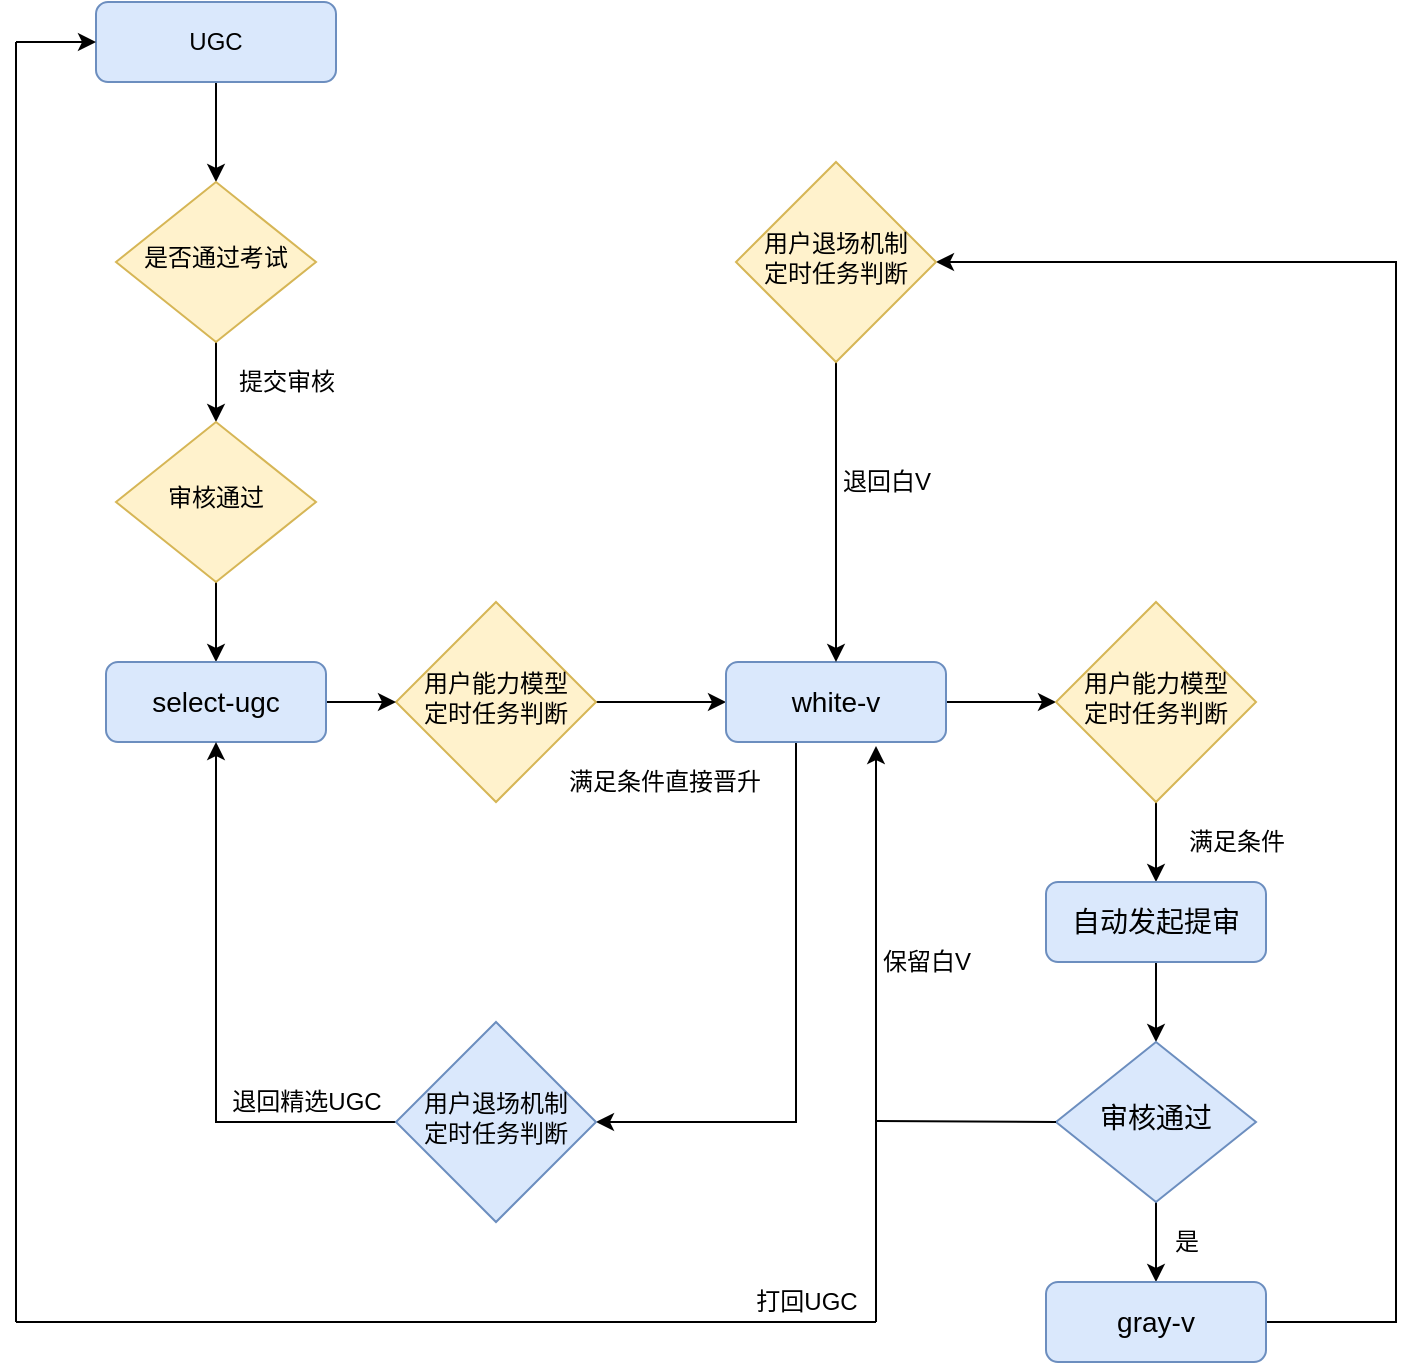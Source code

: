 <mxfile version="22.0.8" type="github" pages="14">
  <diagram id="C5RBs43oDa-KdzZeNtuy" name="Page-1">
    <mxGraphModel dx="2063" dy="1036" grid="1" gridSize="10" guides="1" tooltips="1" connect="1" arrows="1" fold="1" page="1" pageScale="1" pageWidth="827" pageHeight="1169" math="0" shadow="0">
      <root>
        <mxCell id="WIyWlLk6GJQsqaUBKTNV-0" />
        <mxCell id="WIyWlLk6GJQsqaUBKTNV-1" parent="WIyWlLk6GJQsqaUBKTNV-0" />
        <mxCell id="Xq3hN3Po2SbpYADvEZYe-90" style="edgeStyle=none;rounded=0;orthogonalLoop=1;jettySize=auto;html=1;entryX=0.5;entryY=0;entryDx=0;entryDy=0;" parent="WIyWlLk6GJQsqaUBKTNV-1" source="WIyWlLk6GJQsqaUBKTNV-3" target="WIyWlLk6GJQsqaUBKTNV-6" edge="1">
          <mxGeometry relative="1" as="geometry" />
        </mxCell>
        <mxCell id="WIyWlLk6GJQsqaUBKTNV-3" value="UGC" style="rounded=1;whiteSpace=wrap;html=1;fontSize=12;glass=0;strokeWidth=1;shadow=0;fillColor=#dae8fc;strokeColor=#6c8ebf;" parent="WIyWlLk6GJQsqaUBKTNV-1" vertex="1">
          <mxGeometry x="110" y="220" width="120" height="40" as="geometry" />
        </mxCell>
        <mxCell id="Xq3hN3Po2SbpYADvEZYe-91" value="" style="edgeStyle=none;rounded=0;orthogonalLoop=1;jettySize=auto;html=1;" parent="WIyWlLk6GJQsqaUBKTNV-1" source="WIyWlLk6GJQsqaUBKTNV-6" target="WIyWlLk6GJQsqaUBKTNV-10" edge="1">
          <mxGeometry relative="1" as="geometry" />
        </mxCell>
        <mxCell id="WIyWlLk6GJQsqaUBKTNV-6" value="是否通过考试" style="rhombus;whiteSpace=wrap;html=1;shadow=0;fontFamily=Helvetica;fontSize=12;align=center;strokeWidth=1;spacing=6;spacingTop=-4;fillColor=#fff2cc;strokeColor=#d6b656;" parent="WIyWlLk6GJQsqaUBKTNV-1" vertex="1">
          <mxGeometry x="120" y="310" width="100" height="80" as="geometry" />
        </mxCell>
        <mxCell id="Xq3hN3Po2SbpYADvEZYe-18" style="edgeStyle=orthogonalEdgeStyle;rounded=0;orthogonalLoop=1;jettySize=auto;html=1;exitX=0.5;exitY=1;exitDx=0;exitDy=0;entryX=0.5;entryY=0;entryDx=0;entryDy=0;" parent="WIyWlLk6GJQsqaUBKTNV-1" source="WIyWlLk6GJQsqaUBKTNV-10" target="Xq3hN3Po2SbpYADvEZYe-17" edge="1">
          <mxGeometry relative="1" as="geometry" />
        </mxCell>
        <mxCell id="WIyWlLk6GJQsqaUBKTNV-10" value="审核通过" style="rhombus;whiteSpace=wrap;html=1;shadow=0;fontFamily=Helvetica;fontSize=12;align=center;strokeWidth=1;spacing=6;spacingTop=-4;fillColor=#fff2cc;strokeColor=#d6b656;" parent="WIyWlLk6GJQsqaUBKTNV-1" vertex="1">
          <mxGeometry x="120" y="430" width="100" height="80" as="geometry" />
        </mxCell>
        <mxCell id="Xq3hN3Po2SbpYADvEZYe-4" style="edgeStyle=orthogonalEdgeStyle;rounded=0;orthogonalLoop=1;jettySize=auto;html=1;exitX=0.5;exitY=0;exitDx=0;exitDy=0;" parent="WIyWlLk6GJQsqaUBKTNV-1" edge="1">
          <mxGeometry relative="1" as="geometry">
            <mxPoint x="170" y="560" as="targetPoint" />
            <mxPoint x="170" y="550" as="sourcePoint" />
          </mxGeometry>
        </mxCell>
        <mxCell id="Xq3hN3Po2SbpYADvEZYe-23" style="edgeStyle=orthogonalEdgeStyle;rounded=0;orthogonalLoop=1;jettySize=auto;html=1;exitX=1;exitY=0.5;exitDx=0;exitDy=0;entryX=0;entryY=0.5;entryDx=0;entryDy=0;" parent="WIyWlLk6GJQsqaUBKTNV-1" source="Xq3hN3Po2SbpYADvEZYe-3" target="Xq3hN3Po2SbpYADvEZYe-7" edge="1">
          <mxGeometry relative="1" as="geometry" />
        </mxCell>
        <mxCell id="Xq3hN3Po2SbpYADvEZYe-3" value="用户能力模型&lt;br&gt;定时任务判断" style="rhombus;whiteSpace=wrap;html=1;shadow=0;fontFamily=Helvetica;fontSize=12;align=center;strokeWidth=1;spacing=6;spacingTop=-4;fillColor=#fff2cc;strokeColor=#d6b656;" parent="WIyWlLk6GJQsqaUBKTNV-1" vertex="1">
          <mxGeometry x="260" y="520" width="100" height="100" as="geometry" />
        </mxCell>
        <mxCell id="Xq3hN3Po2SbpYADvEZYe-6" value="保留白V" style="text;html=1;resizable=0;autosize=1;align=center;verticalAlign=middle;points=[];fillColor=none;strokeColor=none;rounded=0;" parent="WIyWlLk6GJQsqaUBKTNV-1" vertex="1">
          <mxGeometry x="495" y="690" width="60" height="20" as="geometry" />
        </mxCell>
        <mxCell id="Xq3hN3Po2SbpYADvEZYe-26" value="" style="edgeStyle=orthogonalEdgeStyle;rounded=0;orthogonalLoop=1;jettySize=auto;html=1;" parent="WIyWlLk6GJQsqaUBKTNV-1" source="Xq3hN3Po2SbpYADvEZYe-7" target="Xq3hN3Po2SbpYADvEZYe-25" edge="1">
          <mxGeometry relative="1" as="geometry" />
        </mxCell>
        <mxCell id="Xq3hN3Po2SbpYADvEZYe-42" style="edgeStyle=orthogonalEdgeStyle;rounded=0;orthogonalLoop=1;jettySize=auto;html=1;exitX=0.25;exitY=1;exitDx=0;exitDy=0;entryX=1;entryY=0.5;entryDx=0;entryDy=0;" parent="WIyWlLk6GJQsqaUBKTNV-1" source="Xq3hN3Po2SbpYADvEZYe-7" target="Xq3hN3Po2SbpYADvEZYe-37" edge="1">
          <mxGeometry relative="1" as="geometry">
            <mxPoint x="453" y="780" as="targetPoint" />
            <Array as="points">
              <mxPoint x="460" y="590" />
              <mxPoint x="460" y="780" />
            </Array>
          </mxGeometry>
        </mxCell>
        <mxCell id="Xq3hN3Po2SbpYADvEZYe-7" value="&lt;font style=&quot;font-size: 14px&quot;&gt;white-v&lt;/font&gt;" style="rounded=1;whiteSpace=wrap;html=1;fontSize=12;glass=0;strokeWidth=1;shadow=0;fillColor=#dae8fc;strokeColor=#6c8ebf;" parent="WIyWlLk6GJQsqaUBKTNV-1" vertex="1">
          <mxGeometry x="425" y="550" width="110" height="40" as="geometry" />
        </mxCell>
        <mxCell id="Xq3hN3Po2SbpYADvEZYe-11" value="满足条件直接晋升" style="text;html=1;resizable=0;autosize=1;align=center;verticalAlign=middle;points=[];fillColor=none;strokeColor=none;rounded=0;" parent="WIyWlLk6GJQsqaUBKTNV-1" vertex="1">
          <mxGeometry x="339" y="600" width="110" height="20" as="geometry" />
        </mxCell>
        <mxCell id="Xq3hN3Po2SbpYADvEZYe-24" style="edgeStyle=orthogonalEdgeStyle;rounded=0;orthogonalLoop=1;jettySize=auto;html=1;exitX=1;exitY=0.5;exitDx=0;exitDy=0;entryX=0;entryY=0.5;entryDx=0;entryDy=0;" parent="WIyWlLk6GJQsqaUBKTNV-1" source="Xq3hN3Po2SbpYADvEZYe-17" target="Xq3hN3Po2SbpYADvEZYe-3" edge="1">
          <mxGeometry relative="1" as="geometry" />
        </mxCell>
        <mxCell id="Xq3hN3Po2SbpYADvEZYe-17" value="&lt;font style=&quot;font-size: 14px&quot;&gt;select-ugc&lt;/font&gt;" style="rounded=1;whiteSpace=wrap;html=1;fontSize=12;glass=0;strokeWidth=1;shadow=0;fillColor=#dae8fc;strokeColor=#6c8ebf;" parent="WIyWlLk6GJQsqaUBKTNV-1" vertex="1">
          <mxGeometry x="115" y="550" width="110" height="40" as="geometry" />
        </mxCell>
        <mxCell id="Xq3hN3Po2SbpYADvEZYe-28" value="" style="edgeStyle=orthogonalEdgeStyle;rounded=0;orthogonalLoop=1;jettySize=auto;html=1;" parent="WIyWlLk6GJQsqaUBKTNV-1" source="Xq3hN3Po2SbpYADvEZYe-25" target="Xq3hN3Po2SbpYADvEZYe-27" edge="1">
          <mxGeometry relative="1" as="geometry" />
        </mxCell>
        <mxCell id="Xq3hN3Po2SbpYADvEZYe-25" value="用户能力模型&lt;br&gt;定时任务判断" style="rhombus;whiteSpace=wrap;html=1;shadow=0;fontFamily=Helvetica;fontSize=12;align=center;strokeWidth=1;spacing=6;spacingTop=-4;fillColor=#fff2cc;strokeColor=#d6b656;" parent="WIyWlLk6GJQsqaUBKTNV-1" vertex="1">
          <mxGeometry x="590" y="520" width="100" height="100" as="geometry" />
        </mxCell>
        <mxCell id="Xq3hN3Po2SbpYADvEZYe-31" value="" style="edgeStyle=orthogonalEdgeStyle;rounded=0;orthogonalLoop=1;jettySize=auto;html=1;" parent="WIyWlLk6GJQsqaUBKTNV-1" source="Xq3hN3Po2SbpYADvEZYe-27" target="Xq3hN3Po2SbpYADvEZYe-30" edge="1">
          <mxGeometry relative="1" as="geometry" />
        </mxCell>
        <mxCell id="Xq3hN3Po2SbpYADvEZYe-27" value="&lt;span style=&quot;font-size: 14px&quot;&gt;自动发起提审&lt;/span&gt;" style="rounded=1;whiteSpace=wrap;html=1;fontSize=12;glass=0;strokeWidth=1;shadow=0;fillColor=#dae8fc;strokeColor=#6c8ebf;" parent="WIyWlLk6GJQsqaUBKTNV-1" vertex="1">
          <mxGeometry x="585" y="660" width="110" height="40" as="geometry" />
        </mxCell>
        <mxCell id="Xq3hN3Po2SbpYADvEZYe-29" value="是" style="text;html=1;resizable=0;autosize=1;align=center;verticalAlign=middle;points=[];fillColor=none;strokeColor=none;rounded=0;" parent="WIyWlLk6GJQsqaUBKTNV-1" vertex="1">
          <mxGeometry x="640" y="830" width="30" height="20" as="geometry" />
        </mxCell>
        <mxCell id="Xq3hN3Po2SbpYADvEZYe-87" style="edgeStyle=none;rounded=0;orthogonalLoop=1;jettySize=auto;html=1;exitX=0.5;exitY=1;exitDx=0;exitDy=0;entryX=0.5;entryY=0;entryDx=0;entryDy=0;" parent="WIyWlLk6GJQsqaUBKTNV-1" source="Xq3hN3Po2SbpYADvEZYe-30" target="Xq3hN3Po2SbpYADvEZYe-32" edge="1">
          <mxGeometry relative="1" as="geometry" />
        </mxCell>
        <mxCell id="Xq3hN3Po2SbpYADvEZYe-30" value="&lt;font style=&quot;font-size: 14px&quot;&gt;审核通过&lt;/font&gt;" style="rhombus;whiteSpace=wrap;html=1;shadow=0;fontFamily=Helvetica;fontSize=12;align=center;strokeWidth=1;spacing=6;spacingTop=-4;fillColor=#dae8fc;strokeColor=#6c8ebf;" parent="WIyWlLk6GJQsqaUBKTNV-1" vertex="1">
          <mxGeometry x="590" y="740" width="100" height="80" as="geometry" />
        </mxCell>
        <mxCell id="Xq3hN3Po2SbpYADvEZYe-52" style="edgeStyle=elbowEdgeStyle;rounded=0;orthogonalLoop=1;jettySize=auto;html=1;entryX=1;entryY=0.5;entryDx=0;entryDy=0;entryPerimeter=0;" parent="WIyWlLk6GJQsqaUBKTNV-1" source="Xq3hN3Po2SbpYADvEZYe-32" target="Xq3hN3Po2SbpYADvEZYe-36" edge="1">
          <mxGeometry relative="1" as="geometry">
            <mxPoint x="750" y="880" as="targetPoint" />
            <Array as="points">
              <mxPoint x="760" y="470" />
              <mxPoint x="780" y="420" />
              <mxPoint x="760" y="680" />
              <mxPoint x="750" y="760" />
              <mxPoint x="740" y="830" />
            </Array>
          </mxGeometry>
        </mxCell>
        <mxCell id="Xq3hN3Po2SbpYADvEZYe-32" value="&lt;font style=&quot;font-size: 14px&quot;&gt;gray-v&lt;/font&gt;" style="rounded=1;whiteSpace=wrap;html=1;fontSize=12;glass=0;strokeWidth=1;shadow=0;fillColor=#dae8fc;strokeColor=#6c8ebf;" parent="WIyWlLk6GJQsqaUBKTNV-1" vertex="1">
          <mxGeometry x="585" y="860" width="110" height="40" as="geometry" />
        </mxCell>
        <mxCell id="Xq3hN3Po2SbpYADvEZYe-53" style="edgeStyle=elbowEdgeStyle;rounded=0;orthogonalLoop=1;jettySize=auto;html=1;exitX=0.5;exitY=1;exitDx=0;exitDy=0;entryX=0.5;entryY=0;entryDx=0;entryDy=0;" parent="WIyWlLk6GJQsqaUBKTNV-1" source="Xq3hN3Po2SbpYADvEZYe-36" target="Xq3hN3Po2SbpYADvEZYe-7" edge="1">
          <mxGeometry relative="1" as="geometry" />
        </mxCell>
        <mxCell id="Xq3hN3Po2SbpYADvEZYe-36" value="用户退场机制&lt;br&gt;定时任务判断" style="rhombus;whiteSpace=wrap;html=1;shadow=0;fontFamily=Helvetica;fontSize=12;align=center;strokeWidth=1;spacing=6;spacingTop=-4;fillColor=#fff2cc;strokeColor=#d6b656;" parent="WIyWlLk6GJQsqaUBKTNV-1" vertex="1">
          <mxGeometry x="430" y="300" width="100" height="100" as="geometry" />
        </mxCell>
        <mxCell id="Xq3hN3Po2SbpYADvEZYe-39" style="edgeStyle=orthogonalEdgeStyle;rounded=0;orthogonalLoop=1;jettySize=auto;html=1;exitX=0;exitY=0.5;exitDx=0;exitDy=0;entryX=0.5;entryY=1;entryDx=0;entryDy=0;" parent="WIyWlLk6GJQsqaUBKTNV-1" source="Xq3hN3Po2SbpYADvEZYe-37" target="Xq3hN3Po2SbpYADvEZYe-17" edge="1">
          <mxGeometry relative="1" as="geometry">
            <mxPoint x="170" y="725" as="targetPoint" />
          </mxGeometry>
        </mxCell>
        <mxCell id="Xq3hN3Po2SbpYADvEZYe-37" value="用户退场机制&lt;br&gt;定时任务判断" style="rhombus;whiteSpace=wrap;html=1;shadow=0;fontFamily=Helvetica;fontSize=12;align=center;strokeWidth=1;spacing=6;spacingTop=-4;fillColor=#dae8fc;strokeColor=#6c8ebf;" parent="WIyWlLk6GJQsqaUBKTNV-1" vertex="1">
          <mxGeometry x="260" y="730" width="100" height="100" as="geometry" />
        </mxCell>
        <mxCell id="Xq3hN3Po2SbpYADvEZYe-54" value="打回UGC" style="text;html=1;resizable=0;autosize=1;align=center;verticalAlign=middle;points=[];fillColor=none;strokeColor=none;rounded=0;" parent="WIyWlLk6GJQsqaUBKTNV-1" vertex="1">
          <mxGeometry x="430" y="860" width="70" height="20" as="geometry" />
        </mxCell>
        <mxCell id="Xq3hN3Po2SbpYADvEZYe-60" style="edgeStyle=none;rounded=0;orthogonalLoop=1;jettySize=auto;html=1;" parent="WIyWlLk6GJQsqaUBKTNV-1" edge="1">
          <mxGeometry relative="1" as="geometry">
            <mxPoint x="500" y="592" as="targetPoint" />
            <mxPoint x="500" y="780" as="sourcePoint" />
            <Array as="points" />
          </mxGeometry>
        </mxCell>
        <mxCell id="Xq3hN3Po2SbpYADvEZYe-73" value="" style="endArrow=none;html=1;entryX=0;entryY=0.5;entryDx=0;entryDy=0;" parent="WIyWlLk6GJQsqaUBKTNV-1" target="Xq3hN3Po2SbpYADvEZYe-30" edge="1">
          <mxGeometry width="50" height="50" relative="1" as="geometry">
            <mxPoint x="500" y="779.5" as="sourcePoint" />
            <mxPoint x="560" y="779.5" as="targetPoint" />
          </mxGeometry>
        </mxCell>
        <mxCell id="Xq3hN3Po2SbpYADvEZYe-81" value="" style="endArrow=none;html=1;" parent="WIyWlLk6GJQsqaUBKTNV-1" edge="1">
          <mxGeometry width="50" height="50" relative="1" as="geometry">
            <mxPoint x="70" y="880" as="sourcePoint" />
            <mxPoint x="70" y="240" as="targetPoint" />
          </mxGeometry>
        </mxCell>
        <mxCell id="Xq3hN3Po2SbpYADvEZYe-83" value="" style="endArrow=classic;html=1;" parent="WIyWlLk6GJQsqaUBKTNV-1" edge="1">
          <mxGeometry width="50" height="50" relative="1" as="geometry">
            <mxPoint x="70" y="240" as="sourcePoint" />
            <mxPoint x="110" y="240" as="targetPoint" />
          </mxGeometry>
        </mxCell>
        <mxCell id="Xq3hN3Po2SbpYADvEZYe-84" value="退回精选UGC" style="text;html=1;resizable=0;autosize=1;align=center;verticalAlign=middle;points=[];fillColor=none;strokeColor=none;rounded=0;" parent="WIyWlLk6GJQsqaUBKTNV-1" vertex="1">
          <mxGeometry x="170" y="760" width="90" height="20" as="geometry" />
        </mxCell>
        <mxCell id="Xq3hN3Po2SbpYADvEZYe-85" value="退回白V" style="text;html=1;resizable=0;autosize=1;align=center;verticalAlign=middle;points=[];fillColor=none;strokeColor=none;rounded=0;" parent="WIyWlLk6GJQsqaUBKTNV-1" vertex="1">
          <mxGeometry x="475" y="450" width="60" height="20" as="geometry" />
        </mxCell>
        <mxCell id="Xq3hN3Po2SbpYADvEZYe-89" value="满足条件" style="text;html=1;align=center;verticalAlign=middle;resizable=0;points=[];autosize=1;strokeColor=none;" parent="WIyWlLk6GJQsqaUBKTNV-1" vertex="1">
          <mxGeometry x="650" y="630" width="60" height="20" as="geometry" />
        </mxCell>
        <mxCell id="Xq3hN3Po2SbpYADvEZYe-93" value="提交审核" style="text;html=1;resizable=0;autosize=1;align=center;verticalAlign=middle;points=[];fillColor=none;strokeColor=none;rounded=0;" parent="WIyWlLk6GJQsqaUBKTNV-1" vertex="1">
          <mxGeometry x="175" y="400" width="60" height="20" as="geometry" />
        </mxCell>
        <mxCell id="Xq3hN3Po2SbpYADvEZYe-95" value="" style="endArrow=none;html=1;" parent="WIyWlLk6GJQsqaUBKTNV-1" edge="1">
          <mxGeometry width="50" height="50" relative="1" as="geometry">
            <mxPoint x="500" y="880" as="sourcePoint" />
            <mxPoint x="500" y="780" as="targetPoint" />
          </mxGeometry>
        </mxCell>
        <mxCell id="Xq3hN3Po2SbpYADvEZYe-97" value="" style="endArrow=none;html=1;" parent="WIyWlLk6GJQsqaUBKTNV-1" edge="1">
          <mxGeometry width="50" height="50" relative="1" as="geometry">
            <mxPoint x="70" y="880" as="sourcePoint" />
            <mxPoint x="500" y="880" as="targetPoint" />
          </mxGeometry>
        </mxCell>
      </root>
    </mxGraphModel>
  </diagram>
  <diagram id="a84cvoX-X8FNAYBDwkSk" name="Page-2">
    <mxGraphModel dx="2164" dy="2121" grid="1" gridSize="10" guides="1" tooltips="1" connect="1" arrows="1" fold="1" page="1" pageScale="1" pageWidth="827" pageHeight="1169" math="0" shadow="0">
      <root>
        <mxCell id="xhPmzBKIPP1PxdyLKJep-0" />
        <mxCell id="xhPmzBKIPP1PxdyLKJep-1" parent="xhPmzBKIPP1PxdyLKJep-0" />
        <mxCell id="os_JlHjfifK3w5YV1jty-2" style="edgeStyle=orthogonalEdgeStyle;rounded=0;orthogonalLoop=1;jettySize=auto;html=1;exitX=1;exitY=0.5;exitDx=0;exitDy=0;entryX=0;entryY=0.5;entryDx=0;entryDy=0;" parent="xhPmzBKIPP1PxdyLKJep-1" source="os_JlHjfifK3w5YV1jty-0" target="os_JlHjfifK3w5YV1jty-1" edge="1">
          <mxGeometry relative="1" as="geometry" />
        </mxCell>
        <mxCell id="os_JlHjfifK3w5YV1jty-0" value="&lt;font style=&quot;font-size: 14px&quot;&gt;consumer&lt;/font&gt;" style="rounded=1;whiteSpace=wrap;html=1;fontSize=12;glass=0;strokeWidth=1;shadow=0;fillColor=#dae8fc;strokeColor=#6c8ebf;" parent="xhPmzBKIPP1PxdyLKJep-1" vertex="1">
          <mxGeometry x="-140" y="420" width="110" height="40" as="geometry" />
        </mxCell>
        <mxCell id="os_JlHjfifK3w5YV1jty-1" value="&lt;font style=&quot;font-size: 14px&quot;&gt;插入or更新&lt;br&gt;用户能力值&lt;br&gt;&lt;/font&gt;" style="rounded=1;whiteSpace=wrap;html=1;fontSize=12;glass=0;strokeWidth=1;shadow=0;fillColor=#dae8fc;strokeColor=#6c8ebf;" parent="xhPmzBKIPP1PxdyLKJep-1" vertex="1">
          <mxGeometry x="30" y="420" width="110" height="40" as="geometry" />
        </mxCell>
        <mxCell id="o33AeMCO4XYtHGLlG3MI-4" style="edgeStyle=orthogonalEdgeStyle;rounded=0;orthogonalLoop=1;jettySize=auto;html=1;entryX=0;entryY=0.5;entryDx=0;entryDy=0;" parent="xhPmzBKIPP1PxdyLKJep-1" source="o33AeMCO4XYtHGLlG3MI-0" target="o33AeMCO4XYtHGLlG3MI-3" edge="1">
          <mxGeometry relative="1" as="geometry" />
        </mxCell>
        <mxCell id="o33AeMCO4XYtHGLlG3MI-0" value="精选UGC是否&lt;br&gt;符合升级条件" style="rhombus;whiteSpace=wrap;html=1;shadow=0;fontFamily=Helvetica;fontSize=12;align=center;strokeWidth=1;spacing=6;spacingTop=-4;fillColor=#fff2cc;strokeColor=#d6b656;" parent="xhPmzBKIPP1PxdyLKJep-1" vertex="1">
          <mxGeometry x="330" y="300" width="100" height="100" as="geometry" />
        </mxCell>
        <mxCell id="o33AeMCO4XYtHGLlG3MI-3" value="&lt;span style=&quot;font-size: 14px&quot;&gt;white-v&lt;/span&gt;" style="rounded=1;whiteSpace=wrap;html=1;fontSize=12;glass=0;strokeWidth=1;shadow=0;fillColor=#dae8fc;strokeColor=#6c8ebf;" parent="xhPmzBKIPP1PxdyLKJep-1" vertex="1">
          <mxGeometry x="530" y="330" width="110" height="40" as="geometry" />
        </mxCell>
        <mxCell id="o33AeMCO4XYtHGLlG3MI-5" value="自动晋升" style="text;html=1;resizable=0;autosize=1;align=center;verticalAlign=middle;points=[];fillColor=none;strokeColor=none;rounded=0;" parent="xhPmzBKIPP1PxdyLKJep-1" vertex="1">
          <mxGeometry x="440" y="330" width="60" height="20" as="geometry" />
        </mxCell>
        <mxCell id="o33AeMCO4XYtHGLlG3MI-28" style="edgeStyle=orthogonalEdgeStyle;rounded=0;orthogonalLoop=1;jettySize=auto;html=1;exitX=1;exitY=0.5;exitDx=0;exitDy=0;entryX=0;entryY=0.5;entryDx=0;entryDy=0;" parent="xhPmzBKIPP1PxdyLKJep-1" source="o33AeMCO4XYtHGLlG3MI-6" target="o33AeMCO4XYtHGLlG3MI-16" edge="1">
          <mxGeometry relative="1" as="geometry" />
        </mxCell>
        <mxCell id="o33AeMCO4XYtHGLlG3MI-6" value="白V是否&lt;br&gt;符合升级条件" style="rhombus;whiteSpace=wrap;html=1;shadow=0;fontFamily=Helvetica;fontSize=12;align=center;strokeWidth=1;spacing=6;spacingTop=-4;fillColor=#fff2cc;strokeColor=#d6b656;" parent="xhPmzBKIPP1PxdyLKJep-1" vertex="1">
          <mxGeometry x="330" y="480" width="100" height="100" as="geometry" />
        </mxCell>
        <mxCell id="o33AeMCO4XYtHGLlG3MI-19" style="edgeStyle=orthogonalEdgeStyle;rounded=0;orthogonalLoop=1;jettySize=auto;html=1;entryX=0;entryY=0.5;entryDx=0;entryDy=0;" parent="xhPmzBKIPP1PxdyLKJep-1" source="o33AeMCO4XYtHGLlG3MI-16" target="o33AeMCO4XYtHGLlG3MI-18" edge="1">
          <mxGeometry relative="1" as="geometry" />
        </mxCell>
        <mxCell id="o33AeMCO4XYtHGLlG3MI-16" value="当前是否可以&lt;br&gt;提交审核申请" style="rhombus;whiteSpace=wrap;html=1;shadow=0;fontFamily=Helvetica;fontSize=12;align=center;strokeWidth=1;spacing=6;spacingTop=-4;fillColor=#fff2cc;strokeColor=#d6b656;" parent="xhPmzBKIPP1PxdyLKJep-1" vertex="1">
          <mxGeometry x="480" y="480" width="100" height="100" as="geometry" />
        </mxCell>
        <mxCell id="o33AeMCO4XYtHGLlG3MI-17" value="&lt;font style=&quot;font-size: 14px&quot;&gt;是&lt;/font&gt;" style="text;html=1;resizable=0;autosize=1;align=center;verticalAlign=middle;points=[];fillColor=none;strokeColor=none;rounded=0;" parent="xhPmzBKIPP1PxdyLKJep-1" vertex="1">
          <mxGeometry x="590" y="510" width="30" height="20" as="geometry" />
        </mxCell>
        <mxCell id="o33AeMCO4XYtHGLlG3MI-18" value="&lt;span style=&quot;font-size: 14px&quot;&gt;提交审核申请&lt;/span&gt;" style="rounded=1;whiteSpace=wrap;html=1;fontSize=12;glass=0;strokeWidth=1;shadow=0;fillColor=#dae8fc;strokeColor=#6c8ebf;" parent="xhPmzBKIPP1PxdyLKJep-1" vertex="1">
          <mxGeometry x="640" y="510" width="110" height="40" as="geometry" />
        </mxCell>
        <mxCell id="o33AeMCO4XYtHGLlG3MI-20" value="" style="rounded=1;whiteSpace=wrap;html=1;" parent="xhPmzBKIPP1PxdyLKJep-1" vertex="1">
          <mxGeometry x="940" y="800" width="120" height="60" as="geometry" />
        </mxCell>
        <mxCell id="o33AeMCO4XYtHGLlG3MI-21" value="" style="rounded=1;whiteSpace=wrap;html=1;" parent="xhPmzBKIPP1PxdyLKJep-1" vertex="1">
          <mxGeometry x="-370" y="780" width="120" height="60" as="geometry" />
        </mxCell>
        <mxCell id="o33AeMCO4XYtHGLlG3MI-22" value="" style="whiteSpace=wrap;html=1;aspect=fixed;" parent="xhPmzBKIPP1PxdyLKJep-1" vertex="1">
          <mxGeometry x="-430" y="-60" width="80" height="80" as="geometry" />
        </mxCell>
        <mxCell id="o33AeMCO4XYtHGLlG3MI-23" value="" style="whiteSpace=wrap;html=1;aspect=fixed;" parent="xhPmzBKIPP1PxdyLKJep-1" vertex="1">
          <mxGeometry x="870" y="-50" width="80" height="80" as="geometry" />
        </mxCell>
        <mxCell id="o33AeMCO4XYtHGLlG3MI-24" value="" style="endArrow=none;html=1;" parent="xhPmzBKIPP1PxdyLKJep-1" edge="1">
          <mxGeometry width="50" height="50" relative="1" as="geometry">
            <mxPoint x="140" y="439.5" as="sourcePoint" />
            <mxPoint x="210" y="440" as="targetPoint" />
          </mxGeometry>
        </mxCell>
        <mxCell id="o33AeMCO4XYtHGLlG3MI-26" value="" style="endArrow=classic;html=1;entryX=0;entryY=0.5;entryDx=0;entryDy=0;rounded=0;" parent="xhPmzBKIPP1PxdyLKJep-1" target="o33AeMCO4XYtHGLlG3MI-0" edge="1">
          <mxGeometry width="50" height="50" relative="1" as="geometry">
            <mxPoint x="210" y="440" as="sourcePoint" />
            <mxPoint x="210" y="390" as="targetPoint" />
            <Array as="points">
              <mxPoint x="210" y="350" />
            </Array>
          </mxGeometry>
        </mxCell>
        <mxCell id="o33AeMCO4XYtHGLlG3MI-27" value="" style="endArrow=classic;html=1;rounded=0;" parent="xhPmzBKIPP1PxdyLKJep-1" edge="1">
          <mxGeometry width="50" height="50" relative="1" as="geometry">
            <mxPoint x="210" y="440" as="sourcePoint" />
            <mxPoint x="330" y="530" as="targetPoint" />
            <Array as="points">
              <mxPoint x="210" y="530" />
            </Array>
          </mxGeometry>
        </mxCell>
      </root>
    </mxGraphModel>
  </diagram>
  <diagram id="Dg9j8fxMkyVI9rUGqDTL" name="Page-3">
    <mxGraphModel dx="1337" dy="952" grid="1" gridSize="10" guides="1" tooltips="1" connect="1" arrows="1" fold="1" page="1" pageScale="1" pageWidth="827" pageHeight="1169" math="0" shadow="0">
      <root>
        <mxCell id="_PccMAo6B3C5qjT-rclF-0" />
        <mxCell id="_PccMAo6B3C5qjT-rclF-1" parent="_PccMAo6B3C5qjT-rclF-0" />
        <mxCell id="_PccMAo6B3C5qjT-rclF-11" style="edgeStyle=orthogonalEdgeStyle;rounded=0;orthogonalLoop=1;jettySize=auto;html=1;fontSize=17;" parent="_PccMAo6B3C5qjT-rclF-1" source="_PccMAo6B3C5qjT-rclF-2" target="_PccMAo6B3C5qjT-rclF-9" edge="1">
          <mxGeometry relative="1" as="geometry" />
        </mxCell>
        <mxCell id="_PccMAo6B3C5qjT-rclF-2" value="&lt;font style=&quot;font-size: 17px&quot;&gt;提交CV检测&lt;/font&gt;" style="rounded=1;whiteSpace=wrap;html=1;" parent="_PccMAo6B3C5qjT-rclF-1" vertex="1">
          <mxGeometry x="80" y="330" width="120" height="60" as="geometry" />
        </mxCell>
        <mxCell id="_PccMAo6B3C5qjT-rclF-13" style="edgeStyle=orthogonalEdgeStyle;rounded=0;orthogonalLoop=1;jettySize=auto;html=1;fontSize=17;" parent="_PccMAo6B3C5qjT-rclF-1" source="_PccMAo6B3C5qjT-rclF-3" target="_PccMAo6B3C5qjT-rclF-5" edge="1">
          <mxGeometry relative="1" as="geometry" />
        </mxCell>
        <mxCell id="_PccMAo6B3C5qjT-rclF-3" value="&lt;span style=&quot;font-size: 17px&quot;&gt;初始化&lt;br&gt;检测记录&lt;/span&gt;" style="rounded=1;whiteSpace=wrap;html=1;" parent="_PccMAo6B3C5qjT-rclF-1" vertex="1">
          <mxGeometry x="440" y="330" width="120" height="60" as="geometry" />
        </mxCell>
        <mxCell id="_PccMAo6B3C5qjT-rclF-5" value="&lt;span style=&quot;font-size: 17px&quot;&gt;发送至Kafka&lt;/span&gt;" style="rounded=1;whiteSpace=wrap;html=1;" parent="_PccMAo6B3C5qjT-rclF-1" vertex="1">
          <mxGeometry x="640" y="330" width="120" height="60" as="geometry" />
        </mxCell>
        <mxCell id="_PccMAo6B3C5qjT-rclF-12" style="edgeStyle=orthogonalEdgeStyle;rounded=0;orthogonalLoop=1;jettySize=auto;html=1;fontSize=17;" parent="_PccMAo6B3C5qjT-rclF-1" source="_PccMAo6B3C5qjT-rclF-9" target="_PccMAo6B3C5qjT-rclF-3" edge="1">
          <mxGeometry relative="1" as="geometry" />
        </mxCell>
        <mxCell id="_PccMAo6B3C5qjT-rclF-15" style="edgeStyle=orthogonalEdgeStyle;rounded=0;orthogonalLoop=1;jettySize=auto;html=1;entryX=0.5;entryY=0;entryDx=0;entryDy=0;fontSize=17;" parent="_PccMAo6B3C5qjT-rclF-1" source="_PccMAo6B3C5qjT-rclF-9" target="_PccMAo6B3C5qjT-rclF-14" edge="1">
          <mxGeometry relative="1" as="geometry" />
        </mxCell>
        <mxCell id="_PccMAo6B3C5qjT-rclF-9" value="&lt;font face=&quot;helvetica&quot;&gt;是否检测中&lt;/font&gt;" style="rhombus;whiteSpace=wrap;html=1;fontSize=17;" parent="_PccMAo6B3C5qjT-rclF-1" vertex="1">
          <mxGeometry x="270" y="305" width="100" height="110" as="geometry" />
        </mxCell>
        <mxCell id="_PccMAo6B3C5qjT-rclF-14" value="&lt;span style=&quot;font-size: 17px&quot;&gt;告知用户等待&lt;/span&gt;" style="rounded=1;whiteSpace=wrap;html=1;" parent="_PccMAo6B3C5qjT-rclF-1" vertex="1">
          <mxGeometry x="260" y="480" width="120" height="60" as="geometry" />
        </mxCell>
        <mxCell id="_PccMAo6B3C5qjT-rclF-19" style="edgeStyle=orthogonalEdgeStyle;rounded=0;orthogonalLoop=1;jettySize=auto;html=1;entryX=0;entryY=0.5;entryDx=0;entryDy=0;fontSize=17;" parent="_PccMAo6B3C5qjT-rclF-1" source="_PccMAo6B3C5qjT-rclF-16" target="_PccMAo6B3C5qjT-rclF-17" edge="1">
          <mxGeometry relative="1" as="geometry" />
        </mxCell>
        <mxCell id="_PccMAo6B3C5qjT-rclF-16" value="&lt;font style=&quot;font-size: 17px&quot;&gt;申请晋升&lt;/font&gt;" style="rounded=1;whiteSpace=wrap;html=1;" parent="_PccMAo6B3C5qjT-rclF-1" vertex="1">
          <mxGeometry x="80" y="690" width="120" height="60" as="geometry" />
        </mxCell>
        <mxCell id="_PccMAo6B3C5qjT-rclF-20" style="edgeStyle=orthogonalEdgeStyle;rounded=0;orthogonalLoop=1;jettySize=auto;html=1;entryX=0;entryY=0.5;entryDx=0;entryDy=0;fontSize=17;" parent="_PccMAo6B3C5qjT-rclF-1" source="_PccMAo6B3C5qjT-rclF-17" target="_PccMAo6B3C5qjT-rclF-18" edge="1">
          <mxGeometry relative="1" as="geometry" />
        </mxCell>
        <mxCell id="_PccMAo6B3C5qjT-rclF-24" style="edgeStyle=orthogonalEdgeStyle;rounded=0;orthogonalLoop=1;jettySize=auto;html=1;entryX=0;entryY=0.5;entryDx=0;entryDy=0;fontSize=16;" parent="_PccMAo6B3C5qjT-rclF-1" source="_PccMAo6B3C5qjT-rclF-17" target="_PccMAo6B3C5qjT-rclF-23" edge="1">
          <mxGeometry relative="1" as="geometry" />
        </mxCell>
        <mxCell id="_PccMAo6B3C5qjT-rclF-17" value="&lt;font face=&quot;helvetica&quot;&gt;是否通过&lt;br&gt;CV检测&lt;/font&gt;" style="rhombus;whiteSpace=wrap;html=1;fontSize=17;" parent="_PccMAo6B3C5qjT-rclF-1" vertex="1">
          <mxGeometry x="270" y="665" width="100" height="110" as="geometry" />
        </mxCell>
        <mxCell id="_PccMAo6B3C5qjT-rclF-22" style="edgeStyle=orthogonalEdgeStyle;rounded=0;orthogonalLoop=1;jettySize=auto;html=1;entryX=0;entryY=0.5;entryDx=0;entryDy=0;fontSize=16;" parent="_PccMAo6B3C5qjT-rclF-1" source="_PccMAo6B3C5qjT-rclF-18" target="_PccMAo6B3C5qjT-rclF-21" edge="1">
          <mxGeometry relative="1" as="geometry" />
        </mxCell>
        <mxCell id="_PccMAo6B3C5qjT-rclF-26" style="edgeStyle=orthogonalEdgeStyle;rounded=0;orthogonalLoop=1;jettySize=auto;html=1;entryX=1;entryY=0.5;entryDx=0;entryDy=0;fontSize=16;" parent="_PccMAo6B3C5qjT-rclF-1" source="_PccMAo6B3C5qjT-rclF-18" target="_PccMAo6B3C5qjT-rclF-23" edge="1">
          <mxGeometry relative="1" as="geometry" />
        </mxCell>
        <mxCell id="_PccMAo6B3C5qjT-rclF-18" value="&lt;font face=&quot;helvetica&quot; style=&quot;font-size: 16px&quot;&gt;是否通过&lt;br&gt;必检项检测&lt;/font&gt;" style="rhombus;whiteSpace=wrap;html=1;fontSize=17;" parent="_PccMAo6B3C5qjT-rclF-1" vertex="1">
          <mxGeometry x="440" y="665" width="100" height="110" as="geometry" />
        </mxCell>
        <mxCell id="_PccMAo6B3C5qjT-rclF-21" value="&lt;span style=&quot;font-size: 17px&quot;&gt;晋升成&lt;br&gt;精选UGC&lt;/span&gt;" style="rounded=1;whiteSpace=wrap;html=1;" parent="_PccMAo6B3C5qjT-rclF-1" vertex="1">
          <mxGeometry x="640" y="690" width="120" height="60" as="geometry" />
        </mxCell>
        <mxCell id="_PccMAo6B3C5qjT-rclF-23" value="&lt;span style=&quot;font-size: 17px&quot;&gt;告知用户失败&lt;/span&gt;" style="rounded=1;whiteSpace=wrap;html=1;" parent="_PccMAo6B3C5qjT-rclF-1" vertex="1">
          <mxGeometry x="370" y="830" width="86" height="50" as="geometry" />
        </mxCell>
        <mxCell id="_PccMAo6B3C5qjT-rclF-35" style="edgeStyle=orthogonalEdgeStyle;rounded=0;orthogonalLoop=1;jettySize=auto;html=1;entryX=0;entryY=0.5;entryDx=0;entryDy=0;fontSize=16;" parent="_PccMAo6B3C5qjT-rclF-1" source="_PccMAo6B3C5qjT-rclF-33" target="_PccMAo6B3C5qjT-rclF-34" edge="1">
          <mxGeometry relative="1" as="geometry" />
        </mxCell>
        <mxCell id="_PccMAo6B3C5qjT-rclF-33" value="&lt;span style=&quot;font-size: 17px&quot;&gt;人像CV&lt;/span&gt;" style="rounded=1;whiteSpace=wrap;html=1;" parent="_PccMAo6B3C5qjT-rclF-1" vertex="1">
          <mxGeometry x="80" y="960" width="120" height="60" as="geometry" />
        </mxCell>
        <mxCell id="_PccMAo6B3C5qjT-rclF-37" style="edgeStyle=orthogonalEdgeStyle;rounded=0;orthogonalLoop=1;jettySize=auto;html=1;fontSize=16;" parent="_PccMAo6B3C5qjT-rclF-1" source="_PccMAo6B3C5qjT-rclF-34" target="_PccMAo6B3C5qjT-rclF-36" edge="1">
          <mxGeometry relative="1" as="geometry" />
        </mxCell>
        <mxCell id="_PccMAo6B3C5qjT-rclF-34" value="&lt;span style=&quot;font-size: 17px&quot;&gt;解析&lt;/span&gt;" style="rounded=1;whiteSpace=wrap;html=1;" parent="_PccMAo6B3C5qjT-rclF-1" vertex="1">
          <mxGeometry x="280" y="960" width="120" height="60" as="geometry" />
        </mxCell>
        <mxCell id="_PccMAo6B3C5qjT-rclF-41" style="edgeStyle=orthogonalEdgeStyle;rounded=0;orthogonalLoop=1;jettySize=auto;html=1;fontSize=16;" parent="_PccMAo6B3C5qjT-rclF-1" source="_PccMAo6B3C5qjT-rclF-36" target="_PccMAo6B3C5qjT-rclF-40" edge="1">
          <mxGeometry relative="1" as="geometry" />
        </mxCell>
        <mxCell id="_PccMAo6B3C5qjT-rclF-36" value="&lt;span style=&quot;font-size: 17px&quot;&gt;发送至Kafka&lt;/span&gt;" style="rounded=1;whiteSpace=wrap;html=1;" parent="_PccMAo6B3C5qjT-rclF-1" vertex="1">
          <mxGeometry x="480" y="960" width="120" height="60" as="geometry" />
        </mxCell>
        <mxCell id="_PccMAo6B3C5qjT-rclF-38" value="输出结果" style="text;html=1;align=center;verticalAlign=middle;resizable=0;points=[];autosize=1;strokeColor=none;fillColor=none;fontSize=16;" parent="_PccMAo6B3C5qjT-rclF-1" vertex="1">
          <mxGeometry x="400" y="970" width="80" height="20" as="geometry" />
        </mxCell>
        <mxCell id="_PccMAo6B3C5qjT-rclF-40" value="&lt;span style=&quot;font-size: 17px&quot;&gt;更新检测结果&lt;/span&gt;" style="rounded=1;whiteSpace=wrap;html=1;" parent="_PccMAo6B3C5qjT-rclF-1" vertex="1">
          <mxGeometry x="680" y="960" width="120" height="60" as="geometry" />
        </mxCell>
      </root>
    </mxGraphModel>
  </diagram>
  <diagram id="e-_aigsW-j-V5wweZ71C" name="第 4 页">
    <mxGraphModel dx="5309" dy="2215" grid="1" gridSize="10" guides="1" tooltips="1" connect="1" arrows="1" fold="1" page="1" pageScale="1" pageWidth="827" pageHeight="1169" math="0" shadow="0">
      <root>
        <mxCell id="2dG8hnOQd0JLf5ov5HPw-0" />
        <mxCell id="2dG8hnOQd0JLf5ov5HPw-1" parent="2dG8hnOQd0JLf5ov5HPw-0" />
        <mxCell id="0YIuJ3497kxW2q4MmB1f-45" style="edgeStyle=orthogonalEdgeStyle;rounded=0;orthogonalLoop=1;jettySize=auto;html=1;fontSize=16;" parent="2dG8hnOQd0JLf5ov5HPw-1" source="0YIuJ3497kxW2q4MmB1f-40" target="0YIuJ3497kxW2q4MmB1f-44" edge="1">
          <mxGeometry relative="1" as="geometry" />
        </mxCell>
        <mxCell id="0YIuJ3497kxW2q4MmB1f-40" value="" style="rounded=1;whiteSpace=wrap;html=1;fontSize=16;" parent="2dG8hnOQd0JLf5ov5HPw-1" vertex="1">
          <mxGeometry x="-2721" y="392.5" width="750" height="210" as="geometry" />
        </mxCell>
        <mxCell id="2dG8hnOQd0JLf5ov5HPw-21" value="" style="shape=ext;double=1;rounded=1;whiteSpace=wrap;html=1;" parent="2dG8hnOQd0JLf5ov5HPw-1" vertex="1">
          <mxGeometry x="200" y="1090" width="790" height="250" as="geometry" />
        </mxCell>
        <mxCell id="2dG8hnOQd0JLf5ov5HPw-2" value="" style="shape=ext;double=1;rounded=1;whiteSpace=wrap;html=1;" parent="2dG8hnOQd0JLf5ov5HPw-1" vertex="1">
          <mxGeometry x="-190" y="270" width="510" height="310" as="geometry" />
        </mxCell>
        <mxCell id="2dG8hnOQd0JLf5ov5HPw-5" value="&lt;font style=&quot;font-size: 40px&quot;&gt;oozie server&lt;/font&gt;" style="text;strokeColor=none;fillColor=none;html=1;fontSize=24;fontStyle=1;verticalAlign=middle;align=center;" parent="2dG8hnOQd0JLf5ov5HPw-1" vertex="1">
          <mxGeometry x="15" y="230" width="100" height="40" as="geometry" />
        </mxCell>
        <mxCell id="2dG8hnOQd0JLf5ov5HPw-3" value="&lt;b&gt;&lt;font style=&quot;font-size: 30px&quot;&gt;Coordinator&lt;/font&gt;&lt;/b&gt;" style="shape=ext;double=1;rounded=1;whiteSpace=wrap;html=1;" parent="2dG8hnOQd0JLf5ov5HPw-1" vertex="1">
          <mxGeometry x="-45" y="330" width="220" height="60" as="geometry" />
        </mxCell>
        <mxCell id="2dG8hnOQd0JLf5ov5HPw-10" style="edgeStyle=orthogonalEdgeStyle;rounded=0;orthogonalLoop=1;jettySize=auto;html=1;fontSize=18;" parent="2dG8hnOQd0JLf5ov5HPw-1" source="2dG8hnOQd0JLf5ov5HPw-3" target="2dG8hnOQd0JLf5ov5HPw-4" edge="1">
          <mxGeometry relative="1" as="geometry" />
        </mxCell>
        <mxCell id="2dG8hnOQd0JLf5ov5HPw-14" style="edgeStyle=orthogonalEdgeStyle;rounded=0;orthogonalLoop=1;jettySize=auto;html=1;fontSize=18;" parent="2dG8hnOQd0JLf5ov5HPw-1" source="2dG8hnOQd0JLf5ov5HPw-4" target="2dG8hnOQd0JLf5ov5HPw-11" edge="1">
          <mxGeometry relative="1" as="geometry">
            <Array as="points">
              <mxPoint x="400" y="480" />
              <mxPoint x="400" y="480" />
            </Array>
          </mxGeometry>
        </mxCell>
        <mxCell id="2dG8hnOQd0JLf5ov5HPw-4" value="&lt;b&gt;&lt;font style=&quot;font-size: 30px&quot;&gt;Workflow&lt;/font&gt;&lt;/b&gt;" style="shape=ext;double=1;rounded=1;whiteSpace=wrap;html=1;" parent="2dG8hnOQd0JLf5ov5HPw-1" vertex="1">
          <mxGeometry x="-45" y="450" width="220" height="60" as="geometry" />
        </mxCell>
        <mxCell id="2dG8hnOQd0JLf5ov5HPw-24" style="edgeStyle=orthogonalEdgeStyle;rounded=0;orthogonalLoop=1;jettySize=auto;html=1;fontSize=18;entryX=0.492;entryY=0.004;entryDx=0;entryDy=0;entryPerimeter=0;" parent="2dG8hnOQd0JLf5ov5HPw-1" source="2dG8hnOQd0JLf5ov5HPw-11" target="2dG8hnOQd0JLf5ov5HPw-25" edge="1">
          <mxGeometry relative="1" as="geometry">
            <mxPoint x="590" y="700" as="targetPoint" />
          </mxGeometry>
        </mxCell>
        <mxCell id="2dG8hnOQd0JLf5ov5HPw-11" value="&lt;span style=&quot;font-family: &amp;#34;helvetica&amp;#34; ; font-weight: 700&quot;&gt;&lt;font style=&quot;font-size: 30px&quot;&gt;kafka&lt;/font&gt;&lt;/span&gt;" style="shape=ext;double=1;rounded=1;whiteSpace=wrap;html=1;" parent="2dG8hnOQd0JLf5ov5HPw-1" vertex="1">
          <mxGeometry x="450" y="380" width="280" height="205" as="geometry" />
        </mxCell>
        <mxCell id="2dG8hnOQd0JLf5ov5HPw-19" value="&lt;span style=&quot;color: rgb(0 , 0 , 0) ; font-family: &amp;#34;helvetica&amp;#34; ; font-style: normal ; font-weight: 700 ; letter-spacing: normal ; text-align: center ; text-indent: 0px ; text-transform: none ; word-spacing: 0px ; background-color: rgb(248 , 249 , 250) ; display: inline ; float: none&quot;&gt;&lt;font style=&quot;font-size: 30px&quot;&gt;DB&lt;/font&gt;&lt;/span&gt;" style="shape=ext;double=1;rounded=1;whiteSpace=wrap;html=1;" parent="2dG8hnOQd0JLf5ov5HPw-1" vertex="1">
          <mxGeometry x="230" y="1180" width="220" height="90" as="geometry" />
        </mxCell>
        <mxCell id="2dG8hnOQd0JLf5ov5HPw-22" value="&lt;span style=&quot;color: rgb(0 , 0 , 0) ; font-family: &amp;#34;helvetica&amp;#34; ; font-style: normal ; font-weight: 700 ; letter-spacing: normal ; text-align: center ; text-indent: 0px ; text-transform: none ; word-spacing: 0px ; background-color: rgb(248 , 249 , 250) ; display: inline ; float: none&quot;&gt;&lt;font style=&quot;font-size: 30px&quot;&gt;DB&lt;/font&gt;&lt;/span&gt;" style="shape=ext;double=1;rounded=1;whiteSpace=wrap;html=1;" parent="2dG8hnOQd0JLf5ov5HPw-1" vertex="1">
          <mxGeometry x="720" y="1180" width="220" height="90" as="geometry" />
        </mxCell>
        <mxCell id="2dG8hnOQd0JLf5ov5HPw-23" value="&lt;span style=&quot;color: rgb(0 , 0 , 0) ; font-family: &amp;#34;helvetica&amp;#34; ; font-style: normal ; font-weight: 700 ; letter-spacing: normal ; text-align: center ; text-indent: 0px ; text-transform: none ; word-spacing: 0px ; background-color: rgb(248 , 249 , 250) ; display: inline ; float: none&quot;&gt;&lt;font style=&quot;font-size: 30px&quot;&gt;DB&lt;/font&gt;&lt;/span&gt;" style="shape=ext;double=1;rounded=1;whiteSpace=wrap;html=1;" parent="2dG8hnOQd0JLf5ov5HPw-1" vertex="1">
          <mxGeometry x="480" y="1180" width="220" height="90" as="geometry" />
        </mxCell>
        <mxCell id="2dG8hnOQd0JLf5ov5HPw-29" style="edgeStyle=orthogonalEdgeStyle;rounded=0;orthogonalLoop=1;jettySize=auto;html=1;entryX=0.5;entryY=0;entryDx=0;entryDy=0;fontSize=18;" parent="2dG8hnOQd0JLf5ov5HPw-1" source="2dG8hnOQd0JLf5ov5HPw-25" target="2dG8hnOQd0JLf5ov5HPw-21" edge="1">
          <mxGeometry relative="1" as="geometry">
            <Array as="points">
              <mxPoint x="595" y="1090" />
            </Array>
          </mxGeometry>
        </mxCell>
        <mxCell id="2dG8hnOQd0JLf5ov5HPw-25" value="&lt;span style=&quot;color: rgba(0 , 0 , 0 , 0) ; font-family: monospace ; font-size: 0px&quot;&gt;%3CmxGraphModel%3E%3Croot%3E%3CmxCell%20id%3D%220%22%2F%3E%3CmxCell%20id%3D%221%22%20parent%3D%220%22%2F%3E%3CmxCell%20id%3D%222%22%20value%3D%22%26lt%3Bspan%20style%3D%26quot%3Bcolor%3A%20rgb(0%20%2C%200%20%2C%200)%20%3B%20font-family%3A%20%26amp%3B%2334%3Bhelvetica%26amp%3B%2334%3B%20%3B%20font-size%3A%2024px%20%3B%20font-style%3A%20normal%20%3B%20font-weight%3A%20700%20%3B%20letter-spacing%3A%20normal%20%3B%20text-align%3A%20center%20%3B%20text-indent%3A%200px%20%3B%20text-transform%3A%20none%20%3B%20word-spacing%3A%200px%20%3B%20background-color%3A%20rgb(248%20%2C%20249%20%2C%20250)%20%3B%20display%3A%20inline%20%3B%20float%3A%20none%26quot%3B%26gt%3BDB%26lt%3B%2Fspan%26gt%3B%22%20style%3D%22shape%3Dext%3Bdouble%3D1%3Brounded%3D1%3BwhiteSpace%3Dwrap%3Bhtml%3D1%3B%22%20vertex%3D%221%22%20parent%3D%221%22%3E%3CmxGeometry%20x%3D%22210%22%20y%3D%22800%22%20width%3D%22220%22%20height%3D%2290%22%20as%3D%22geometry%22%2F%3E%3C%2FmxCell%3E%3C%2Froot%3E%3C%2FmxGraphModel%3E&lt;/span&gt;" style="shape=ext;double=1;rounded=1;whiteSpace=wrap;html=1;" parent="2dG8hnOQd0JLf5ov5HPw-1" vertex="1">
          <mxGeometry x="200" y="720" width="790" height="270" as="geometry" />
        </mxCell>
        <mxCell id="2dG8hnOQd0JLf5ov5HPw-26" value="&lt;font face=&quot;helvetica&quot; size=&quot;1&quot;&gt;&lt;b style=&quot;font-size: 30px&quot;&gt;consumer服务实例&lt;/b&gt;&lt;/font&gt;" style="shape=ext;double=1;rounded=1;whiteSpace=wrap;html=1;" parent="2dG8hnOQd0JLf5ov5HPw-1" vertex="1">
          <mxGeometry x="230" y="800" width="220" height="90" as="geometry" />
        </mxCell>
        <mxCell id="2dG8hnOQd0JLf5ov5HPw-27" value="&lt;b style=&quot;color: rgb(0 , 0 , 0) ; font-style: normal ; letter-spacing: normal ; text-align: center ; text-indent: 0px ; text-transform: none ; word-spacing: 0px ; background-color: rgb(248 , 249 , 250) ; font-family: &amp;#34;helvetica&amp;#34;&quot;&gt;&lt;font style=&quot;font-size: 30px&quot;&gt;consumer服务实例&lt;/font&gt;&lt;/b&gt;" style="shape=ext;double=1;rounded=1;whiteSpace=wrap;html=1;" parent="2dG8hnOQd0JLf5ov5HPw-1" vertex="1">
          <mxGeometry x="740" y="800" width="220" height="90" as="geometry" />
        </mxCell>
        <mxCell id="2dG8hnOQd0JLf5ov5HPw-28" value="&lt;b style=&quot;font-family: &amp;#34;helvetica&amp;#34;&quot;&gt;&lt;font style=&quot;font-size: 30px&quot;&gt;consumer服务实例&lt;/font&gt;&lt;/b&gt;" style="shape=ext;double=1;rounded=1;whiteSpace=wrap;html=1;" parent="2dG8hnOQd0JLf5ov5HPw-1" vertex="1">
          <mxGeometry x="485" y="800" width="220" height="90" as="geometry" />
        </mxCell>
        <mxCell id="2dG8hnOQd0JLf5ov5HPw-30" value="&lt;font style=&quot;font-size: 40px&quot;&gt;注册服务集群&lt;/font&gt;" style="text;strokeColor=none;fillColor=none;html=1;fontSize=24;fontStyle=1;verticalAlign=middle;align=center;" parent="2dG8hnOQd0JLf5ov5HPw-1" vertex="1">
          <mxGeometry x="530" y="740" width="100" height="40" as="geometry" />
        </mxCell>
        <mxCell id="2dG8hnOQd0JLf5ov5HPw-44" style="edgeStyle=orthogonalEdgeStyle;rounded=0;orthogonalLoop=1;jettySize=auto;html=1;fontSize=18;" parent="2dG8hnOQd0JLf5ov5HPw-1" source="2dG8hnOQd0JLf5ov5HPw-31" target="2dG8hnOQd0JLf5ov5HPw-35" edge="1">
          <mxGeometry relative="1" as="geometry" />
        </mxCell>
        <mxCell id="2dG8hnOQd0JLf5ov5HPw-31" value="" style="shape=ext;double=1;rounded=1;whiteSpace=wrap;html=1;" parent="2dG8hnOQd0JLf5ov5HPw-1" vertex="1">
          <mxGeometry x="-700" y="930" width="275" height="610" as="geometry" />
        </mxCell>
        <mxCell id="2dG8hnOQd0JLf5ov5HPw-32" value="&lt;font face=&quot;helvetica&quot; size=&quot;1&quot;&gt;&lt;b style=&quot;font-size: 30px&quot;&gt;client服务实例&lt;/b&gt;&lt;/font&gt;" style="shape=ext;double=1;rounded=1;whiteSpace=wrap;html=1;" parent="2dG8hnOQd0JLf5ov5HPw-1" vertex="1">
          <mxGeometry x="-672.5" y="1020" width="220" height="90" as="geometry" />
        </mxCell>
        <mxCell id="2dG8hnOQd0JLf5ov5HPw-33" value="&lt;font face=&quot;helvetica&quot; size=&quot;1&quot;&gt;&lt;b style=&quot;font-size: 30px&quot;&gt;client服务实例&lt;/b&gt;&lt;/font&gt;" style="shape=ext;double=1;rounded=1;whiteSpace=wrap;html=1;" parent="2dG8hnOQd0JLf5ov5HPw-1" vertex="1">
          <mxGeometry x="-672.5" y="1170" width="220" height="90" as="geometry" />
        </mxCell>
        <mxCell id="2dG8hnOQd0JLf5ov5HPw-34" value="&lt;font face=&quot;helvetica&quot; size=&quot;1&quot;&gt;&lt;b style=&quot;font-size: 30px&quot;&gt;client服务实例&lt;/b&gt;&lt;/font&gt;" style="shape=ext;double=1;rounded=1;whiteSpace=wrap;html=1;" parent="2dG8hnOQd0JLf5ov5HPw-1" vertex="1">
          <mxGeometry x="-680" y="1320" width="220" height="90" as="geometry" />
        </mxCell>
        <mxCell id="2dG8hnOQd0JLf5ov5HPw-42" style="edgeStyle=orthogonalEdgeStyle;rounded=0;orthogonalLoop=1;jettySize=auto;html=1;entryX=-0.005;entryY=0.58;entryDx=0;entryDy=0;entryPerimeter=0;fontSize=18;" parent="2dG8hnOQd0JLf5ov5HPw-1" source="2dG8hnOQd0JLf5ov5HPw-35" target="2dG8hnOQd0JLf5ov5HPw-21" edge="1">
          <mxGeometry relative="1" as="geometry" />
        </mxCell>
        <mxCell id="2dG8hnOQd0JLf5ov5HPw-35" value="&lt;span style=&quot;color: rgba(0 , 0 , 0 , 0) ; font-family: monospace ; font-size: 0px&quot;&gt;%3CmxGraphModel%3E%3Croot%3E%3CmxCell%20id%3D%220%22%2F%3E%3CmxCell%20id%3D%221%22%20parent%3D%220%22%2F%3E%3CmxCell%20id%3D%222%22%20value%3D%22oozie%20server%22%20style%3D%22text%3BstrokeColor%3Dnone%3BfillColor%3Dnone%3Bhtml%3D1%3BfontSize%3D24%3BfontStyle%3D1%3BverticalAlign%3Dmiddle%3Balign%3Dcenter%3B%22%20vertex%3D%221%22%20parent%3D%221%22%3E%3CmxGeometry%20x%3D%2215%22%20y%3D%22230%22%20width%3D%22100%22%20height%3D%2240%22%20as%3D%22geometry%22%2F%3E%3C%2FmxCell%3E%3C%2Froot%3E%3C%2FmxGraphModel%3E&lt;/span&gt;" style="shape=ext;double=1;rounded=1;whiteSpace=wrap;html=1;" parent="2dG8hnOQd0JLf5ov5HPw-1" vertex="1">
          <mxGeometry x="-240" y="1120" width="300" height="230" as="geometry" />
        </mxCell>
        <mxCell id="2dG8hnOQd0JLf5ov5HPw-38" value="&lt;font style=&quot;font-size: 30px&quot;&gt;redis 集群&lt;/font&gt;" style="text;strokeColor=none;fillColor=none;html=1;fontSize=24;fontStyle=1;verticalAlign=middle;align=center;" parent="2dG8hnOQd0JLf5ov5HPw-1" vertex="1">
          <mxGeometry x="-140" y="1190" width="100" height="40" as="geometry" />
        </mxCell>
        <mxCell id="2dG8hnOQd0JLf5ov5HPw-39" value="&lt;font style=&quot;font-size: 40px&quot;&gt;缓存&lt;/font&gt;" style="text;strokeColor=none;fillColor=none;html=1;fontSize=24;fontStyle=1;verticalAlign=middle;align=center;" parent="2dG8hnOQd0JLf5ov5HPw-1" vertex="1">
          <mxGeometry x="-150" y="1060" width="100" height="40" as="geometry" />
        </mxCell>
        <mxCell id="2dG8hnOQd0JLf5ov5HPw-46" value="" style="rounded=0;whiteSpace=wrap;html=1;fontSize=18;" parent="2dG8hnOQd0JLf5ov5HPw-1" vertex="1">
          <mxGeometry x="1940" y="1100" width="420" height="230" as="geometry" />
        </mxCell>
        <mxCell id="2dG8hnOQd0JLf5ov5HPw-47" value="" style="rounded=0;whiteSpace=wrap;html=1;fontSize=18;" parent="2dG8hnOQd0JLf5ov5HPw-1" vertex="1">
          <mxGeometry x="-70" y="-440" width="220" height="190" as="geometry" />
        </mxCell>
        <mxCell id="2dG8hnOQd0JLf5ov5HPw-51" style="edgeStyle=orthogonalEdgeStyle;rounded=0;orthogonalLoop=1;jettySize=auto;html=1;entryX=0;entryY=0.5;entryDx=0;entryDy=0;fontSize=30;" parent="2dG8hnOQd0JLf5ov5HPw-1" source="2dG8hnOQd0JLf5ov5HPw-48" edge="1">
          <mxGeometry relative="1" as="geometry">
            <mxPoint x="-460" y="1750" as="targetPoint" />
          </mxGeometry>
        </mxCell>
        <mxCell id="2dG8hnOQd0JLf5ov5HPw-48" value="&lt;font style=&quot;font-size: 20px&quot;&gt;data&lt;/font&gt;" style="rounded=0;whiteSpace=wrap;html=1;fontSize=30;" parent="2dG8hnOQd0JLf5ov5HPw-1" vertex="1">
          <mxGeometry x="-680" y="1720" width="120" height="60" as="geometry" />
        </mxCell>
        <mxCell id="2dG8hnOQd0JLf5ov5HPw-49" value="&lt;font style=&quot;font-size: 20px&quot;&gt;插入数据&lt;/font&gt;" style="rounded=0;whiteSpace=wrap;html=1;fontSize=30;" parent="2dG8hnOQd0JLf5ov5HPw-1" vertex="1">
          <mxGeometry x="-465" y="1900" width="120" height="60" as="geometry" />
        </mxCell>
        <mxCell id="2dG8hnOQd0JLf5ov5HPw-53" value="&lt;font style=&quot;font-size: 20px&quot;&gt;更新数据&lt;/font&gt;" style="rounded=0;whiteSpace=wrap;html=1;fontSize=30;" parent="2dG8hnOQd0JLf5ov5HPw-1" vertex="1">
          <mxGeometry x="-270" y="1720" width="120" height="60" as="geometry" />
        </mxCell>
        <mxCell id="2dG8hnOQd0JLf5ov5HPw-58" style="edgeStyle=orthogonalEdgeStyle;rounded=0;orthogonalLoop=1;jettySize=auto;html=1;entryX=0;entryY=0.5;entryDx=0;entryDy=0;fontSize=30;" parent="2dG8hnOQd0JLf5ov5HPw-1" source="2dG8hnOQd0JLf5ov5HPw-57" target="2dG8hnOQd0JLf5ov5HPw-53" edge="1">
          <mxGeometry relative="1" as="geometry" />
        </mxCell>
        <mxCell id="2dG8hnOQd0JLf5ov5HPw-59" style="edgeStyle=orthogonalEdgeStyle;rounded=0;orthogonalLoop=1;jettySize=auto;html=1;entryX=0.5;entryY=0;entryDx=0;entryDy=0;fontSize=30;" parent="2dG8hnOQd0JLf5ov5HPw-1" source="2dG8hnOQd0JLf5ov5HPw-57" target="2dG8hnOQd0JLf5ov5HPw-49" edge="1">
          <mxGeometry relative="1" as="geometry" />
        </mxCell>
        <mxCell id="2dG8hnOQd0JLf5ov5HPw-57" value="&lt;font style=&quot;font-size: 20px&quot;&gt;是否存在&lt;/font&gt;" style="rhombus;whiteSpace=wrap;html=1;fontSize=30;" parent="2dG8hnOQd0JLf5ov5HPw-1" vertex="1">
          <mxGeometry x="-460" y="1685" width="110" height="130" as="geometry" />
        </mxCell>
        <mxCell id="0YIuJ3497kxW2q4MmB1f-0" value="&lt;span style=&quot;font-size: 16px&quot;&gt;请求活动相关的任务配置信息&lt;/span&gt;" style="rounded=0;whiteSpace=wrap;html=1;" parent="2dG8hnOQd0JLf5ov5HPw-1" vertex="1">
          <mxGeometry x="-2400" y="-960" width="120" height="60" as="geometry" />
        </mxCell>
        <mxCell id="0YIuJ3497kxW2q4MmB1f-7" style="edgeStyle=orthogonalEdgeStyle;rounded=0;orthogonalLoop=1;jettySize=auto;html=1;entryX=0;entryY=0.5;entryDx=0;entryDy=0;fontSize=16;" parent="2dG8hnOQd0JLf5ov5HPw-1" source="0YIuJ3497kxW2q4MmB1f-1" target="0YIuJ3497kxW2q4MmB1f-2" edge="1">
          <mxGeometry relative="1" as="geometry" />
        </mxCell>
        <mxCell id="0YIuJ3497kxW2q4MmB1f-1" value="&lt;font style=&quot;font-size: 16px&quot;&gt;获取活动相关的任务配置信息&lt;/font&gt;" style="rounded=0;whiteSpace=wrap;html=1;" parent="2dG8hnOQd0JLf5ov5HPw-1" vertex="1">
          <mxGeometry x="-2000" y="-960" width="120" height="60" as="geometry" />
        </mxCell>
        <mxCell id="0YIuJ3497kxW2q4MmB1f-8" style="edgeStyle=orthogonalEdgeStyle;rounded=0;orthogonalLoop=1;jettySize=auto;html=1;fontSize=16;" parent="2dG8hnOQd0JLf5ov5HPw-1" source="0YIuJ3497kxW2q4MmB1f-2" target="0YIuJ3497kxW2q4MmB1f-3" edge="1">
          <mxGeometry relative="1" as="geometry" />
        </mxCell>
        <mxCell id="0YIuJ3497kxW2q4MmB1f-2" value="&lt;font style=&quot;font-size: 16px&quot;&gt;获取周期内任务领取次数&lt;/font&gt;" style="rounded=0;whiteSpace=wrap;html=1;" parent="2dG8hnOQd0JLf5ov5HPw-1" vertex="1">
          <mxGeometry x="-1800" y="-960" width="120" height="60" as="geometry" />
        </mxCell>
        <mxCell id="0YIuJ3497kxW2q4MmB1f-9" style="edgeStyle=orthogonalEdgeStyle;rounded=0;orthogonalLoop=1;jettySize=auto;html=1;entryX=0;entryY=0.5;entryDx=0;entryDy=0;fontSize=16;" parent="2dG8hnOQd0JLf5ov5HPw-1" source="0YIuJ3497kxW2q4MmB1f-3" target="0YIuJ3497kxW2q4MmB1f-4" edge="1">
          <mxGeometry relative="1" as="geometry">
            <Array as="points">
              <mxPoint x="-1545" y="-1080" />
            </Array>
          </mxGeometry>
        </mxCell>
        <mxCell id="0YIuJ3497kxW2q4MmB1f-10" style="edgeStyle=orthogonalEdgeStyle;rounded=0;orthogonalLoop=1;jettySize=auto;html=1;entryX=0;entryY=0.5;entryDx=0;entryDy=0;fontSize=16;" parent="2dG8hnOQd0JLf5ov5HPw-1" source="0YIuJ3497kxW2q4MmB1f-3" target="0YIuJ3497kxW2q4MmB1f-5" edge="1">
          <mxGeometry relative="1" as="geometry" />
        </mxCell>
        <mxCell id="0YIuJ3497kxW2q4MmB1f-3" value="是否领取任务" style="rhombus;whiteSpace=wrap;html=1;fontSize=16;" parent="2dG8hnOQd0JLf5ov5HPw-1" vertex="1">
          <mxGeometry x="-1600" y="-990" width="110" height="120" as="geometry" />
        </mxCell>
        <mxCell id="0YIuJ3497kxW2q4MmB1f-11" style="edgeStyle=orthogonalEdgeStyle;rounded=0;orthogonalLoop=1;jettySize=auto;html=1;entryX=0.5;entryY=0;entryDx=0;entryDy=0;fontSize=16;" parent="2dG8hnOQd0JLf5ov5HPw-1" source="0YIuJ3497kxW2q4MmB1f-4" target="0YIuJ3497kxW2q4MmB1f-5" edge="1">
          <mxGeometry relative="1" as="geometry" />
        </mxCell>
        <mxCell id="0YIuJ3497kxW2q4MmB1f-4" value="&lt;font style=&quot;font-size: 16px&quot;&gt;查询任务最新进度状态&lt;/font&gt;" style="rounded=0;whiteSpace=wrap;html=1;" parent="2dG8hnOQd0JLf5ov5HPw-1" vertex="1">
          <mxGeometry x="-1400" y="-1110" width="120" height="60" as="geometry" />
        </mxCell>
        <mxCell id="0YIuJ3497kxW2q4MmB1f-5" value="&lt;font style=&quot;font-size: 16px&quot;&gt;返回任务配置和任务信息&lt;/font&gt;" style="rounded=0;whiteSpace=wrap;html=1;" parent="2dG8hnOQd0JLf5ov5HPw-1" vertex="1">
          <mxGeometry x="-1400" y="-960" width="120" height="60" as="geometry" />
        </mxCell>
        <mxCell id="0YIuJ3497kxW2q4MmB1f-12" value="是" style="text;html=1;strokeColor=none;fillColor=none;align=center;verticalAlign=middle;whiteSpace=wrap;rounded=0;fontSize=16;" parent="2dG8hnOQd0JLf5ov5HPw-1" vertex="1">
          <mxGeometry x="-1590" y="-1040" width="60" height="30" as="geometry" />
        </mxCell>
        <mxCell id="0YIuJ3497kxW2q4MmB1f-13" value="否" style="text;html=1;strokeColor=none;fillColor=none;align=center;verticalAlign=middle;whiteSpace=wrap;rounded=0;fontSize=16;" parent="2dG8hnOQd0JLf5ov5HPw-1" vertex="1">
          <mxGeometry x="-1490" y="-960" width="60" height="30" as="geometry" />
        </mxCell>
        <mxCell id="SShc5tl-uG_IpwbNY435-2" style="edgeStyle=orthogonalEdgeStyle;rounded=0;orthogonalLoop=1;jettySize=auto;html=1;entryX=0;entryY=0.5;entryDx=0;entryDy=0;" edge="1" parent="2dG8hnOQd0JLf5ov5HPw-1" source="0YIuJ3497kxW2q4MmB1f-14" target="SShc5tl-uG_IpwbNY435-0">
          <mxGeometry relative="1" as="geometry" />
        </mxCell>
        <mxCell id="0YIuJ3497kxW2q4MmB1f-14" value="&lt;span style=&quot;font-size: 16px&quot;&gt;请求领取任务&lt;/span&gt;" style="rounded=0;whiteSpace=wrap;html=1;" parent="2dG8hnOQd0JLf5ov5HPw-1" vertex="1">
          <mxGeometry x="-2300" y="-410" width="120" height="60" as="geometry" />
        </mxCell>
        <mxCell id="0YIuJ3497kxW2q4MmB1f-20" style="edgeStyle=orthogonalEdgeStyle;rounded=0;orthogonalLoop=1;jettySize=auto;html=1;fontSize=16;" parent="2dG8hnOQd0JLf5ov5HPw-1" source="0YIuJ3497kxW2q4MmB1f-15" target="0YIuJ3497kxW2q4MmB1f-16" edge="1">
          <mxGeometry relative="1" as="geometry" />
        </mxCell>
        <mxCell id="0YIuJ3497kxW2q4MmB1f-22" style="edgeStyle=orthogonalEdgeStyle;rounded=0;orthogonalLoop=1;jettySize=auto;html=1;entryX=0.5;entryY=0;entryDx=0;entryDy=0;fontSize=16;" parent="2dG8hnOQd0JLf5ov5HPw-1" source="0YIuJ3497kxW2q4MmB1f-15" target="0YIuJ3497kxW2q4MmB1f-17" edge="1">
          <mxGeometry relative="1" as="geometry" />
        </mxCell>
        <mxCell id="0YIuJ3497kxW2q4MmB1f-15" value="是否重复领取" style="rhombus;whiteSpace=wrap;html=1;fontSize=16;" parent="2dG8hnOQd0JLf5ov5HPw-1" vertex="1">
          <mxGeometry x="-1880" y="-440" width="110" height="120" as="geometry" />
        </mxCell>
        <mxCell id="0YIuJ3497kxW2q4MmB1f-21" style="edgeStyle=orthogonalEdgeStyle;rounded=0;orthogonalLoop=1;jettySize=auto;html=1;fontSize=16;" parent="2dG8hnOQd0JLf5ov5HPw-1" source="0YIuJ3497kxW2q4MmB1f-16" target="0YIuJ3497kxW2q4MmB1f-18" edge="1">
          <mxGeometry relative="1" as="geometry" />
        </mxCell>
        <mxCell id="0YIuJ3497kxW2q4MmB1f-16" value="&lt;span style=&quot;font-size: 16px&quot;&gt;插入用户&lt;br&gt;任务记录&lt;/span&gt;" style="rounded=0;whiteSpace=wrap;html=1;" parent="2dG8hnOQd0JLf5ov5HPw-1" vertex="1">
          <mxGeometry x="-1680" y="-410" width="120" height="60" as="geometry" />
        </mxCell>
        <mxCell id="0YIuJ3497kxW2q4MmB1f-17" value="&lt;span style=&quot;font-size: 16px&quot;&gt;返回&lt;/span&gt;" style="rounded=0;whiteSpace=wrap;html=1;" parent="2dG8hnOQd0JLf5ov5HPw-1" vertex="1">
          <mxGeometry x="-1885" y="-230" width="120" height="60" as="geometry" />
        </mxCell>
        <mxCell id="0YIuJ3497kxW2q4MmB1f-23" style="edgeStyle=orthogonalEdgeStyle;rounded=0;orthogonalLoop=1;jettySize=auto;html=1;entryX=1;entryY=0.5;entryDx=0;entryDy=0;fontSize=16;" parent="2dG8hnOQd0JLf5ov5HPw-1" source="0YIuJ3497kxW2q4MmB1f-18" target="0YIuJ3497kxW2q4MmB1f-17" edge="1">
          <mxGeometry relative="1" as="geometry">
            <Array as="points">
              <mxPoint x="-1430" y="-200" />
            </Array>
          </mxGeometry>
        </mxCell>
        <mxCell id="0YIuJ3497kxW2q4MmB1f-18" value="&lt;span style=&quot;font-size: 16px&quot;&gt;更新redis活动&lt;br&gt;任务数据&lt;br&gt;&lt;/span&gt;" style="rounded=0;whiteSpace=wrap;html=1;" parent="2dG8hnOQd0JLf5ov5HPw-1" vertex="1">
          <mxGeometry x="-1480" y="-410" width="120" height="60" as="geometry" />
        </mxCell>
        <mxCell id="0YIuJ3497kxW2q4MmB1f-24" value="是" style="text;html=1;strokeColor=none;fillColor=none;align=center;verticalAlign=middle;whiteSpace=wrap;rounded=0;fontSize=16;" parent="2dG8hnOQd0JLf5ov5HPw-1" vertex="1">
          <mxGeometry x="-1885" y="-300" width="60" height="30" as="geometry" />
        </mxCell>
        <mxCell id="0YIuJ3497kxW2q4MmB1f-25" value="否" style="text;html=1;strokeColor=none;fillColor=none;align=center;verticalAlign=middle;whiteSpace=wrap;rounded=0;fontSize=16;" parent="2dG8hnOQd0JLf5ov5HPw-1" vertex="1">
          <mxGeometry x="-1750" y="-410" width="60" height="30" as="geometry" />
        </mxCell>
        <mxCell id="0YIuJ3497kxW2q4MmB1f-28" style="edgeStyle=orthogonalEdgeStyle;rounded=0;orthogonalLoop=1;jettySize=auto;html=1;entryX=0;entryY=0.5;entryDx=0;entryDy=0;fontSize=16;" parent="2dG8hnOQd0JLf5ov5HPw-1" source="0YIuJ3497kxW2q4MmB1f-26" target="0YIuJ3497kxW2q4MmB1f-27" edge="1">
          <mxGeometry relative="1" as="geometry" />
        </mxCell>
        <mxCell id="0YIuJ3497kxW2q4MmB1f-26" value="&lt;span style=&quot;font-size: 16px&quot;&gt;任务消息&lt;/span&gt;" style="rounded=0;whiteSpace=wrap;html=1;" parent="2dG8hnOQd0JLf5ov5HPw-1" vertex="1">
          <mxGeometry x="-2661" y="125" width="120" height="60" as="geometry" />
        </mxCell>
        <mxCell id="0YIuJ3497kxW2q4MmB1f-33" style="edgeStyle=orthogonalEdgeStyle;rounded=0;orthogonalLoop=1;jettySize=auto;html=1;entryX=0.5;entryY=0;entryDx=0;entryDy=0;fontSize=16;" parent="2dG8hnOQd0JLf5ov5HPw-1" source="0YIuJ3497kxW2q4MmB1f-27" target="0YIuJ3497kxW2q4MmB1f-32" edge="1">
          <mxGeometry relative="1" as="geometry" />
        </mxCell>
        <mxCell id="0YIuJ3497kxW2q4MmB1f-27" value="&lt;span style=&quot;font-size: 16px&quot;&gt;任务系统&lt;/span&gt;" style="rounded=0;whiteSpace=wrap;html=1;" parent="2dG8hnOQd0JLf5ov5HPw-1" vertex="1">
          <mxGeometry x="-2406" y="125" width="120" height="60" as="geometry" />
        </mxCell>
        <mxCell id="0YIuJ3497kxW2q4MmB1f-29" value="封装为消息" style="text;html=1;strokeColor=none;fillColor=none;align=center;verticalAlign=middle;whiteSpace=wrap;rounded=0;fontSize=16;" parent="2dG8hnOQd0JLf5ov5HPw-1" vertex="1">
          <mxGeometry x="-2796" y="125" width="90" height="30" as="geometry" />
        </mxCell>
        <mxCell id="0YIuJ3497kxW2q4MmB1f-42" style="edgeStyle=orthogonalEdgeStyle;rounded=0;orthogonalLoop=1;jettySize=auto;html=1;entryX=0.5;entryY=0;entryDx=0;entryDy=0;fontSize=16;" parent="2dG8hnOQd0JLf5ov5HPw-1" source="0YIuJ3497kxW2q4MmB1f-32" target="0YIuJ3497kxW2q4MmB1f-40" edge="1">
          <mxGeometry relative="1" as="geometry" />
        </mxCell>
        <mxCell id="0YIuJ3497kxW2q4MmB1f-32" value="&lt;span style=&quot;font-size: 16px&quot;&gt;任务处理器分发&lt;/span&gt;" style="rounded=0;whiteSpace=wrap;html=1;" parent="2dG8hnOQd0JLf5ov5HPw-1" vertex="1">
          <mxGeometry x="-2406" y="265" width="120" height="60" as="geometry" />
        </mxCell>
        <mxCell id="0YIuJ3497kxW2q4MmB1f-34" value="&lt;span style=&quot;font-size: 16px&quot;&gt;登录任务&lt;/span&gt;" style="rounded=0;whiteSpace=wrap;html=1;" parent="2dG8hnOQd0JLf5ov5HPw-1" vertex="1">
          <mxGeometry x="-2597" y="412.5" width="120" height="60" as="geometry" />
        </mxCell>
        <mxCell id="0YIuJ3497kxW2q4MmB1f-35" value="&lt;span style=&quot;font-size: 16px&quot;&gt;评论任务&lt;/span&gt;" style="rounded=0;whiteSpace=wrap;html=1;" parent="2dG8hnOQd0JLf5ov5HPw-1" vertex="1">
          <mxGeometry x="-2427" y="412.5" width="120" height="60" as="geometry" />
        </mxCell>
        <mxCell id="0YIuJ3497kxW2q4MmB1f-36" value="&lt;span style=&quot;font-size: 16px&quot;&gt;视频点赞任务&lt;/span&gt;" style="rounded=0;whiteSpace=wrap;html=1;" parent="2dG8hnOQd0JLf5ov5HPw-1" vertex="1">
          <mxGeometry x="-2247" y="412.5" width="120" height="60" as="geometry" />
        </mxCell>
        <mxCell id="0YIuJ3497kxW2q4MmB1f-37" value="&lt;span style=&quot;font-size: 16px&quot;&gt;关注好友任务&lt;/span&gt;" style="rounded=0;whiteSpace=wrap;html=1;" parent="2dG8hnOQd0JLf5ov5HPw-1" vertex="1">
          <mxGeometry x="-2597" y="512.5" width="120" height="60" as="geometry" />
        </mxCell>
        <mxCell id="0YIuJ3497kxW2q4MmB1f-38" value="&lt;span style=&quot;font-size: 16px&quot;&gt;好友助力任务&lt;/span&gt;" style="rounded=0;whiteSpace=wrap;html=1;" parent="2dG8hnOQd0JLf5ov5HPw-1" vertex="1">
          <mxGeometry x="-2432" y="512.5" width="120" height="60" as="geometry" />
        </mxCell>
        <mxCell id="0YIuJ3497kxW2q4MmB1f-39" value="&lt;span style=&quot;font-size: 16px&quot;&gt;拉新用户任务&lt;/span&gt;" style="rounded=0;whiteSpace=wrap;html=1;" parent="2dG8hnOQd0JLf5ov5HPw-1" vertex="1">
          <mxGeometry x="-2247" y="512.5" width="120" height="60" as="geometry" />
        </mxCell>
        <mxCell id="0YIuJ3497kxW2q4MmB1f-43" value="分发至对应处理器处理" style="text;html=1;strokeColor=none;fillColor=none;align=center;verticalAlign=middle;whiteSpace=wrap;rounded=0;fontSize=16;" parent="2dG8hnOQd0JLf5ov5HPw-1" vertex="1">
          <mxGeometry x="-2346" y="345" width="180" height="20" as="geometry" />
        </mxCell>
        <mxCell id="0YIuJ3497kxW2q4MmB1f-47" style="edgeStyle=orthogonalEdgeStyle;rounded=0;orthogonalLoop=1;jettySize=auto;html=1;entryX=0.5;entryY=0;entryDx=0;entryDy=0;fontSize=16;" parent="2dG8hnOQd0JLf5ov5HPw-1" source="0YIuJ3497kxW2q4MmB1f-44" target="0YIuJ3497kxW2q4MmB1f-46" edge="1">
          <mxGeometry relative="1" as="geometry" />
        </mxCell>
        <mxCell id="0YIuJ3497kxW2q4MmB1f-55" style="edgeStyle=orthogonalEdgeStyle;rounded=0;orthogonalLoop=1;jettySize=auto;html=1;entryX=1;entryY=0.5;entryDx=0;entryDy=0;fontSize=16;exitX=1;exitY=0.5;exitDx=0;exitDy=0;" parent="2dG8hnOQd0JLf5ov5HPw-1" source="0YIuJ3497kxW2q4MmB1f-44" target="0YIuJ3497kxW2q4MmB1f-53" edge="1">
          <mxGeometry relative="1" as="geometry">
            <Array as="points">
              <mxPoint x="-1986" y="725" />
              <mxPoint x="-1986" y="1360" />
            </Array>
          </mxGeometry>
        </mxCell>
        <mxCell id="0YIuJ3497kxW2q4MmB1f-44" value="任务条件判断" style="rhombus;whiteSpace=wrap;html=1;fontSize=16;" parent="2dG8hnOQd0JLf5ov5HPw-1" vertex="1">
          <mxGeometry x="-2466" y="685" width="240" height="80" as="geometry" />
        </mxCell>
        <mxCell id="0YIuJ3497kxW2q4MmB1f-50" style="edgeStyle=orthogonalEdgeStyle;rounded=0;orthogonalLoop=1;jettySize=auto;html=1;entryX=0.5;entryY=0;entryDx=0;entryDy=0;fontSize=16;" parent="2dG8hnOQd0JLf5ov5HPw-1" source="0YIuJ3497kxW2q4MmB1f-46" target="0YIuJ3497kxW2q4MmB1f-49" edge="1">
          <mxGeometry relative="1" as="geometry" />
        </mxCell>
        <mxCell id="0YIuJ3497kxW2q4MmB1f-46" value="更新进度，调用奖励服务发放进度奖励" style="rounded=0;whiteSpace=wrap;html=1;fontSize=16;" parent="2dG8hnOQd0JLf5ov5HPw-1" vertex="1">
          <mxGeometry x="-2441" y="845" width="190" height="70" as="geometry" />
        </mxCell>
        <mxCell id="0YIuJ3497kxW2q4MmB1f-52" style="edgeStyle=orthogonalEdgeStyle;rounded=0;orthogonalLoop=1;jettySize=auto;html=1;entryX=0.5;entryY=0;entryDx=0;entryDy=0;fontSize=16;" parent="2dG8hnOQd0JLf5ov5HPw-1" source="0YIuJ3497kxW2q4MmB1f-49" target="0YIuJ3497kxW2q4MmB1f-51" edge="1">
          <mxGeometry relative="1" as="geometry" />
        </mxCell>
        <mxCell id="0YIuJ3497kxW2q4MmB1f-49" value="任务完成条件判断" style="rhombus;whiteSpace=wrap;html=1;fontSize=16;" parent="2dG8hnOQd0JLf5ov5HPw-1" vertex="1">
          <mxGeometry x="-2466" y="995" width="240" height="80" as="geometry" />
        </mxCell>
        <mxCell id="0YIuJ3497kxW2q4MmB1f-54" style="edgeStyle=orthogonalEdgeStyle;rounded=0;orthogonalLoop=1;jettySize=auto;html=1;entryX=0.5;entryY=0;entryDx=0;entryDy=0;fontSize=16;" parent="2dG8hnOQd0JLf5ov5HPw-1" source="0YIuJ3497kxW2q4MmB1f-51" target="0YIuJ3497kxW2q4MmB1f-53" edge="1">
          <mxGeometry relative="1" as="geometry" />
        </mxCell>
        <mxCell id="0YIuJ3497kxW2q4MmB1f-51" value="完成任务，调用奖励服务&lt;br&gt;发放任务奖励" style="rounded=0;whiteSpace=wrap;html=1;fontSize=16;" parent="2dG8hnOQd0JLf5ov5HPw-1" vertex="1">
          <mxGeometry x="-2441" y="1165" width="190" height="70" as="geometry" />
        </mxCell>
        <mxCell id="0YIuJ3497kxW2q4MmB1f-53" value="结束" style="rounded=0;whiteSpace=wrap;html=1;fontSize=16;" parent="2dG8hnOQd0JLf5ov5HPw-1" vertex="1">
          <mxGeometry x="-2441" y="1325" width="190" height="70" as="geometry" />
        </mxCell>
        <mxCell id="0YIuJ3497kxW2q4MmB1f-57" value="" style="endArrow=none;html=1;rounded=0;fontSize=16;" parent="2dG8hnOQd0JLf5ov5HPw-1" edge="1">
          <mxGeometry width="50" height="50" relative="1" as="geometry">
            <mxPoint x="-2227" y="1035" as="sourcePoint" />
            <mxPoint x="-1986" y="1035" as="targetPoint" />
          </mxGeometry>
        </mxCell>
        <mxCell id="0YIuJ3497kxW2q4MmB1f-61" style="edgeStyle=orthogonalEdgeStyle;rounded=0;orthogonalLoop=1;jettySize=auto;html=1;fontSize=16;" parent="2dG8hnOQd0JLf5ov5HPw-1" source="0YIuJ3497kxW2q4MmB1f-58" edge="1">
          <mxGeometry relative="1" as="geometry">
            <mxPoint x="-1610" y="1510" as="targetPoint" />
          </mxGeometry>
        </mxCell>
        <mxCell id="0YIuJ3497kxW2q4MmB1f-58" value="配置任务" style="rounded=0;whiteSpace=wrap;html=1;fontSize=16;" parent="2dG8hnOQd0JLf5ov5HPw-1" vertex="1">
          <mxGeometry x="-1840" y="1480" width="120" height="60" as="geometry" />
        </mxCell>
        <mxCell id="SShc5tl-uG_IpwbNY435-6" style="edgeStyle=orthogonalEdgeStyle;rounded=0;orthogonalLoop=1;jettySize=auto;html=1;" edge="1" parent="2dG8hnOQd0JLf5ov5HPw-1" source="0YIuJ3497kxW2q4MmB1f-60" target="SShc5tl-uG_IpwbNY435-5">
          <mxGeometry relative="1" as="geometry" />
        </mxCell>
        <mxCell id="0YIuJ3497kxW2q4MmB1f-60" value="请求任务系统" style="rounded=0;whiteSpace=wrap;html=1;fontSize=16;" parent="2dG8hnOQd0JLf5ov5HPw-1" vertex="1">
          <mxGeometry x="-1605" y="1480" width="120" height="60" as="geometry" />
        </mxCell>
        <mxCell id="0YIuJ3497kxW2q4MmB1f-62" value="入库" style="rounded=0;whiteSpace=wrap;html=1;fontSize=16;" parent="2dG8hnOQd0JLf5ov5HPw-1" vertex="1">
          <mxGeometry x="-1150" y="1480" width="120" height="60" as="geometry" />
        </mxCell>
        <mxCell id="gpQqSGdf4tRsnWOmWvIG-0" value="&lt;span style=&quot;font-size: 16px&quot;&gt;任务系统&lt;/span&gt;" style="rounded=0;whiteSpace=wrap;html=1;" vertex="1" parent="2dG8hnOQd0JLf5ov5HPw-1">
          <mxGeometry x="-2200" y="-960" width="120" height="60" as="geometry" />
        </mxCell>
        <mxCell id="gpQqSGdf4tRsnWOmWvIG-1" style="edgeStyle=orthogonalEdgeStyle;rounded=0;orthogonalLoop=1;jettySize=auto;html=1;entryX=0;entryY=0.5;entryDx=0;entryDy=0;fontSize=16;" edge="1" parent="2dG8hnOQd0JLf5ov5HPw-1">
          <mxGeometry relative="1" as="geometry">
            <mxPoint x="-2080" y="-931" as="sourcePoint" />
            <mxPoint x="-2000" y="-931" as="targetPoint" />
            <Array as="points">
              <mxPoint x="-2070" y="-931" />
              <mxPoint x="-2070" y="-931" />
            </Array>
          </mxGeometry>
        </mxCell>
        <mxCell id="gpQqSGdf4tRsnWOmWvIG-2" style="edgeStyle=orthogonalEdgeStyle;rounded=0;orthogonalLoop=1;jettySize=auto;html=1;entryX=0;entryY=0.5;entryDx=0;entryDy=0;fontSize=16;" edge="1" parent="2dG8hnOQd0JLf5ov5HPw-1">
          <mxGeometry relative="1" as="geometry">
            <mxPoint x="-2280" y="-931" as="sourcePoint" />
            <mxPoint x="-2200" y="-931" as="targetPoint" />
            <Array as="points">
              <mxPoint x="-2270" y="-931" />
              <mxPoint x="-2270" y="-931" />
            </Array>
          </mxGeometry>
        </mxCell>
        <mxCell id="SShc5tl-uG_IpwbNY435-1" style="edgeStyle=orthogonalEdgeStyle;rounded=0;orthogonalLoop=1;jettySize=auto;html=1;entryX=0;entryY=0.5;entryDx=0;entryDy=0;" edge="1" parent="2dG8hnOQd0JLf5ov5HPw-1" source="SShc5tl-uG_IpwbNY435-0" target="0YIuJ3497kxW2q4MmB1f-15">
          <mxGeometry relative="1" as="geometry" />
        </mxCell>
        <mxCell id="SShc5tl-uG_IpwbNY435-0" value="&lt;span style=&quot;font-size: 16px&quot;&gt;任务系统&lt;/span&gt;" style="rounded=0;whiteSpace=wrap;html=1;" vertex="1" parent="2dG8hnOQd0JLf5ov5HPw-1">
          <mxGeometry x="-2091" y="-410" width="120" height="60" as="geometry" />
        </mxCell>
        <mxCell id="SShc5tl-uG_IpwbNY435-4" style="edgeStyle=orthogonalEdgeStyle;rounded=0;orthogonalLoop=1;jettySize=auto;html=1;" edge="1" parent="2dG8hnOQd0JLf5ov5HPw-1" source="SShc5tl-uG_IpwbNY435-3" target="0YIuJ3497kxW2q4MmB1f-26">
          <mxGeometry relative="1" as="geometry" />
        </mxCell>
        <mxCell id="SShc5tl-uG_IpwbNY435-3" value="&lt;span style=&quot;font-size: 16px&quot;&gt;kafka、H5调用等用户行为&lt;/span&gt;" style="rounded=0;whiteSpace=wrap;html=1;" vertex="1" parent="2dG8hnOQd0JLf5ov5HPw-1">
          <mxGeometry x="-2956" y="125" width="120" height="60" as="geometry" />
        </mxCell>
        <mxCell id="SShc5tl-uG_IpwbNY435-7" style="edgeStyle=orthogonalEdgeStyle;rounded=0;orthogonalLoop=1;jettySize=auto;html=1;entryX=0;entryY=0.5;entryDx=0;entryDy=0;" edge="1" parent="2dG8hnOQd0JLf5ov5HPw-1" source="SShc5tl-uG_IpwbNY435-5" target="0YIuJ3497kxW2q4MmB1f-62">
          <mxGeometry relative="1" as="geometry" />
        </mxCell>
        <mxCell id="SShc5tl-uG_IpwbNY435-9" style="edgeStyle=orthogonalEdgeStyle;rounded=0;orthogonalLoop=1;jettySize=auto;html=1;" edge="1" parent="2dG8hnOQd0JLf5ov5HPw-1" source="SShc5tl-uG_IpwbNY435-5">
          <mxGeometry relative="1" as="geometry">
            <mxPoint x="-1321" y="1630" as="targetPoint" />
          </mxGeometry>
        </mxCell>
        <mxCell id="SShc5tl-uG_IpwbNY435-5" value="&lt;span style=&quot;font-size: 16px&quot;&gt;参数签名校验&lt;/span&gt;" style="rhombus;whiteSpace=wrap;html=1;" vertex="1" parent="2dG8hnOQd0JLf5ov5HPw-1">
          <mxGeometry x="-1411" y="1470" width="180" height="80" as="geometry" />
        </mxCell>
        <mxCell id="SShc5tl-uG_IpwbNY435-8" value="通过" style="text;html=1;strokeColor=none;fillColor=none;align=center;verticalAlign=middle;whiteSpace=wrap;rounded=0;fontSize=16;" vertex="1" parent="2dG8hnOQd0JLf5ov5HPw-1">
          <mxGeometry x="-1231" y="1480" width="60" height="30" as="geometry" />
        </mxCell>
        <mxCell id="SShc5tl-uG_IpwbNY435-10" value="拒绝请求" style="rounded=0;whiteSpace=wrap;html=1;fontSize=16;" vertex="1" parent="2dG8hnOQd0JLf5ov5HPw-1">
          <mxGeometry x="-1380" y="1630" width="120" height="60" as="geometry" />
        </mxCell>
        <mxCell id="SShc5tl-uG_IpwbNY435-11" value="不通过" style="text;html=1;strokeColor=none;fillColor=none;align=center;verticalAlign=middle;whiteSpace=wrap;rounded=0;fontSize=16;" vertex="1" parent="2dG8hnOQd0JLf5ov5HPw-1">
          <mxGeometry x="-1320" y="1570" width="60" height="30" as="geometry" />
        </mxCell>
      </root>
    </mxGraphModel>
  </diagram>
  <diagram id="lDxogB9TaIDRBStKhs-T" name="第 5 页">
    <mxGraphModel dx="4845" dy="2186" grid="1" gridSize="10" guides="1" tooltips="1" connect="1" arrows="1" fold="1" page="1" pageScale="1" pageWidth="827" pageHeight="1169" math="0" shadow="0">
      <root>
        <mxCell id="rMMgGkMPACo-04VUMNkn-0" />
        <mxCell id="rMMgGkMPACo-04VUMNkn-1" parent="rMMgGkMPACo-04VUMNkn-0" />
        <mxCell id="rMMgGkMPACo-04VUMNkn-2" style="edgeStyle=orthogonalEdgeStyle;rounded=0;orthogonalLoop=1;jettySize=auto;html=1;fontSize=16;" parent="rMMgGkMPACo-04VUMNkn-1" source="rMMgGkMPACo-04VUMNkn-3" target="rMMgGkMPACo-04VUMNkn-20" edge="1">
          <mxGeometry relative="1" as="geometry" />
        </mxCell>
        <mxCell id="rMMgGkMPACo-04VUMNkn-3" value="" style="rounded=1;whiteSpace=wrap;html=1;fontSize=16;" parent="rMMgGkMPACo-04VUMNkn-1" vertex="1">
          <mxGeometry x="-2415" y="377.5" width="750" height="210" as="geometry" />
        </mxCell>
        <mxCell id="rMMgGkMPACo-04VUMNkn-4" style="edgeStyle=orthogonalEdgeStyle;rounded=0;orthogonalLoop=1;jettySize=auto;html=1;entryX=0;entryY=0.5;entryDx=0;entryDy=0;fontSize=16;" parent="rMMgGkMPACo-04VUMNkn-1" source="rMMgGkMPACo-04VUMNkn-5" target="rMMgGkMPACo-04VUMNkn-7" edge="1">
          <mxGeometry relative="1" as="geometry" />
        </mxCell>
        <mxCell id="rMMgGkMPACo-04VUMNkn-5" value="&lt;span style=&quot;font-size: 16px&quot;&gt;kafka、H5调用等用户行为&lt;/span&gt;" style="rounded=0;whiteSpace=wrap;html=1;" parent="rMMgGkMPACo-04VUMNkn-1" vertex="1">
          <mxGeometry x="-2415" y="110" width="120" height="60" as="geometry" />
        </mxCell>
        <mxCell id="rMMgGkMPACo-04VUMNkn-6" style="edgeStyle=orthogonalEdgeStyle;rounded=0;orthogonalLoop=1;jettySize=auto;html=1;entryX=0.5;entryY=0;entryDx=0;entryDy=0;fontSize=16;" parent="rMMgGkMPACo-04VUMNkn-1" source="rMMgGkMPACo-04VUMNkn-7" target="rMMgGkMPACo-04VUMNkn-10" edge="1">
          <mxGeometry relative="1" as="geometry" />
        </mxCell>
        <mxCell id="rMMgGkMPACo-04VUMNkn-7" value="&lt;span style=&quot;font-size: 16px&quot;&gt;任务消息&lt;/span&gt;" style="rounded=0;whiteSpace=wrap;html=1;" parent="rMMgGkMPACo-04VUMNkn-1" vertex="1">
          <mxGeometry x="-2100" y="110" width="120" height="60" as="geometry" />
        </mxCell>
        <mxCell id="rMMgGkMPACo-04VUMNkn-8" value="封装为消息" style="text;html=1;strokeColor=none;fillColor=none;align=center;verticalAlign=middle;whiteSpace=wrap;rounded=0;fontSize=16;" parent="rMMgGkMPACo-04VUMNkn-1" vertex="1">
          <mxGeometry x="-2240" y="110" width="90" height="30" as="geometry" />
        </mxCell>
        <mxCell id="rMMgGkMPACo-04VUMNkn-9" style="edgeStyle=orthogonalEdgeStyle;rounded=0;orthogonalLoop=1;jettySize=auto;html=1;entryX=0.5;entryY=0;entryDx=0;entryDy=0;fontSize=16;" parent="rMMgGkMPACo-04VUMNkn-1" source="rMMgGkMPACo-04VUMNkn-10" target="rMMgGkMPACo-04VUMNkn-3" edge="1">
          <mxGeometry relative="1" as="geometry" />
        </mxCell>
        <mxCell id="rMMgGkMPACo-04VUMNkn-10" value="&lt;span style=&quot;font-size: 16px&quot;&gt;任务处理器分发&lt;/span&gt;" style="rounded=0;whiteSpace=wrap;html=1;" parent="rMMgGkMPACo-04VUMNkn-1" vertex="1">
          <mxGeometry x="-2100" y="250" width="120" height="60" as="geometry" />
        </mxCell>
        <mxCell id="rMMgGkMPACo-04VUMNkn-11" value="&lt;span style=&quot;font-size: 16px&quot;&gt;登录任务&lt;/span&gt;" style="rounded=0;whiteSpace=wrap;html=1;" parent="rMMgGkMPACo-04VUMNkn-1" vertex="1">
          <mxGeometry x="-2291" y="397.5" width="120" height="60" as="geometry" />
        </mxCell>
        <mxCell id="rMMgGkMPACo-04VUMNkn-12" value="&lt;span style=&quot;font-size: 16px&quot;&gt;评论任务&lt;/span&gt;" style="rounded=0;whiteSpace=wrap;html=1;" parent="rMMgGkMPACo-04VUMNkn-1" vertex="1">
          <mxGeometry x="-2121" y="397.5" width="120" height="60" as="geometry" />
        </mxCell>
        <mxCell id="rMMgGkMPACo-04VUMNkn-13" value="&lt;span style=&quot;font-size: 16px&quot;&gt;视频点赞任务&lt;/span&gt;" style="rounded=0;whiteSpace=wrap;html=1;" parent="rMMgGkMPACo-04VUMNkn-1" vertex="1">
          <mxGeometry x="-1941" y="397.5" width="120" height="60" as="geometry" />
        </mxCell>
        <mxCell id="rMMgGkMPACo-04VUMNkn-14" value="&lt;span style=&quot;font-size: 16px&quot;&gt;关注好友任务&lt;/span&gt;" style="rounded=0;whiteSpace=wrap;html=1;" parent="rMMgGkMPACo-04VUMNkn-1" vertex="1">
          <mxGeometry x="-2291" y="497.5" width="120" height="60" as="geometry" />
        </mxCell>
        <mxCell id="rMMgGkMPACo-04VUMNkn-15" value="&lt;span style=&quot;font-size: 16px&quot;&gt;好友助力任务&lt;/span&gt;" style="rounded=0;whiteSpace=wrap;html=1;" parent="rMMgGkMPACo-04VUMNkn-1" vertex="1">
          <mxGeometry x="-2126" y="497.5" width="120" height="60" as="geometry" />
        </mxCell>
        <mxCell id="rMMgGkMPACo-04VUMNkn-16" value="&lt;span style=&quot;font-size: 16px&quot;&gt;拉新用户任务&lt;/span&gt;" style="rounded=0;whiteSpace=wrap;html=1;" parent="rMMgGkMPACo-04VUMNkn-1" vertex="1">
          <mxGeometry x="-1941" y="497.5" width="120" height="60" as="geometry" />
        </mxCell>
        <mxCell id="rMMgGkMPACo-04VUMNkn-17" value="分发至对应处理器处理" style="text;html=1;strokeColor=none;fillColor=none;align=center;verticalAlign=middle;whiteSpace=wrap;rounded=0;fontSize=16;" parent="rMMgGkMPACo-04VUMNkn-1" vertex="1">
          <mxGeometry x="-2040" y="330" width="180" height="20" as="geometry" />
        </mxCell>
        <mxCell id="rMMgGkMPACo-04VUMNkn-18" style="edgeStyle=orthogonalEdgeStyle;rounded=0;orthogonalLoop=1;jettySize=auto;html=1;entryX=0.5;entryY=0;entryDx=0;entryDy=0;fontSize=16;" parent="rMMgGkMPACo-04VUMNkn-1" source="rMMgGkMPACo-04VUMNkn-20" target="rMMgGkMPACo-04VUMNkn-22" edge="1">
          <mxGeometry relative="1" as="geometry" />
        </mxCell>
        <mxCell id="rMMgGkMPACo-04VUMNkn-19" style="edgeStyle=orthogonalEdgeStyle;rounded=0;orthogonalLoop=1;jettySize=auto;html=1;entryX=1;entryY=0.5;entryDx=0;entryDy=0;fontSize=16;exitX=1;exitY=0.5;exitDx=0;exitDy=0;" parent="rMMgGkMPACo-04VUMNkn-1" source="rMMgGkMPACo-04VUMNkn-20" target="rMMgGkMPACo-04VUMNkn-27" edge="1">
          <mxGeometry relative="1" as="geometry">
            <Array as="points">
              <mxPoint x="-1680" y="710" />
              <mxPoint x="-1680" y="1345" />
            </Array>
          </mxGeometry>
        </mxCell>
        <mxCell id="rMMgGkMPACo-04VUMNkn-20" value="任务条件判断" style="rhombus;whiteSpace=wrap;html=1;fontSize=16;" parent="rMMgGkMPACo-04VUMNkn-1" vertex="1">
          <mxGeometry x="-2160" y="670" width="240" height="80" as="geometry" />
        </mxCell>
        <mxCell id="rMMgGkMPACo-04VUMNkn-21" style="edgeStyle=orthogonalEdgeStyle;rounded=0;orthogonalLoop=1;jettySize=auto;html=1;entryX=0.5;entryY=0;entryDx=0;entryDy=0;fontSize=16;" parent="rMMgGkMPACo-04VUMNkn-1" source="rMMgGkMPACo-04VUMNkn-22" target="rMMgGkMPACo-04VUMNkn-24" edge="1">
          <mxGeometry relative="1" as="geometry" />
        </mxCell>
        <mxCell id="rMMgGkMPACo-04VUMNkn-22" value="更新进度，调用奖励服务发放进度奖励" style="rounded=0;whiteSpace=wrap;html=1;fontSize=16;" parent="rMMgGkMPACo-04VUMNkn-1" vertex="1">
          <mxGeometry x="-2135" y="830" width="190" height="70" as="geometry" />
        </mxCell>
        <mxCell id="rMMgGkMPACo-04VUMNkn-23" style="edgeStyle=orthogonalEdgeStyle;rounded=0;orthogonalLoop=1;jettySize=auto;html=1;entryX=0.5;entryY=0;entryDx=0;entryDy=0;fontSize=16;" parent="rMMgGkMPACo-04VUMNkn-1" source="rMMgGkMPACo-04VUMNkn-24" target="rMMgGkMPACo-04VUMNkn-26" edge="1">
          <mxGeometry relative="1" as="geometry" />
        </mxCell>
        <mxCell id="rMMgGkMPACo-04VUMNkn-24" value="任务完成条件判断" style="rhombus;whiteSpace=wrap;html=1;fontSize=16;" parent="rMMgGkMPACo-04VUMNkn-1" vertex="1">
          <mxGeometry x="-2160" y="980" width="240" height="80" as="geometry" />
        </mxCell>
        <mxCell id="rMMgGkMPACo-04VUMNkn-25" style="edgeStyle=orthogonalEdgeStyle;rounded=0;orthogonalLoop=1;jettySize=auto;html=1;entryX=0.5;entryY=0;entryDx=0;entryDy=0;fontSize=16;" parent="rMMgGkMPACo-04VUMNkn-1" source="rMMgGkMPACo-04VUMNkn-26" target="rMMgGkMPACo-04VUMNkn-27" edge="1">
          <mxGeometry relative="1" as="geometry" />
        </mxCell>
        <mxCell id="rMMgGkMPACo-04VUMNkn-26" value="完成任务，调用奖励服务&lt;br&gt;发放任务奖励" style="rounded=0;whiteSpace=wrap;html=1;fontSize=16;" parent="rMMgGkMPACo-04VUMNkn-1" vertex="1">
          <mxGeometry x="-2135" y="1150" width="190" height="70" as="geometry" />
        </mxCell>
        <mxCell id="rMMgGkMPACo-04VUMNkn-27" value="结束" style="rounded=0;whiteSpace=wrap;html=1;fontSize=16;" parent="rMMgGkMPACo-04VUMNkn-1" vertex="1">
          <mxGeometry x="-2135" y="1310" width="190" height="70" as="geometry" />
        </mxCell>
        <mxCell id="rMMgGkMPACo-04VUMNkn-28" value="" style="endArrow=none;html=1;rounded=0;fontSize=16;" parent="rMMgGkMPACo-04VUMNkn-1" edge="1">
          <mxGeometry width="50" height="50" relative="1" as="geometry">
            <mxPoint x="-1921" y="1020" as="sourcePoint" />
            <mxPoint x="-1680" y="1020" as="targetPoint" />
          </mxGeometry>
        </mxCell>
        <mxCell id="rMMgGkMPACo-04VUMNkn-29" value="" style="rounded=1;whiteSpace=wrap;html=1;fontSize=16;" parent="rMMgGkMPACo-04VUMNkn-1" vertex="1">
          <mxGeometry x="-2990" y="-430" width="120" height="60" as="geometry" />
        </mxCell>
        <mxCell id="rMMgGkMPACo-04VUMNkn-30" value="" style="rounded=1;whiteSpace=wrap;html=1;fontSize=16;" parent="rMMgGkMPACo-04VUMNkn-1" vertex="1">
          <mxGeometry x="-1340" y="-440" width="120" height="60" as="geometry" />
        </mxCell>
        <mxCell id="rMMgGkMPACo-04VUMNkn-31" value="" style="rounded=1;whiteSpace=wrap;html=1;fontSize=16;" parent="rMMgGkMPACo-04VUMNkn-1" vertex="1">
          <mxGeometry x="-3210" y="2180" width="120" height="60" as="geometry" />
        </mxCell>
        <mxCell id="rMMgGkMPACo-04VUMNkn-32" value="" style="rounded=1;whiteSpace=wrap;html=1;fontSize=16;" parent="rMMgGkMPACo-04VUMNkn-1" vertex="1">
          <mxGeometry x="490" y="2180" width="120" height="60" as="geometry" />
        </mxCell>
      </root>
    </mxGraphModel>
  </diagram>
  <diagram id="bOfNcauu4h_er3gY2U5P" name="第 6 页">
    <mxGraphModel dx="4337" dy="1017" grid="0" gridSize="10" guides="1" tooltips="1" connect="1" arrows="1" fold="1" page="0" pageScale="1" pageWidth="827" pageHeight="1169" math="0" shadow="0">
      <root>
        <mxCell id="LcYErMiDptAg800OY5u3-0" />
        <mxCell id="LcYErMiDptAg800OY5u3-1" parent="LcYErMiDptAg800OY5u3-0" />
        <mxCell id="LcYErMiDptAg800OY5u3-2" style="edgeStyle=orthogonalEdgeStyle;rounded=0;orthogonalLoop=1;jettySize=auto;html=1;fontSize=16;" parent="LcYErMiDptAg800OY5u3-1" source="LcYErMiDptAg800OY5u3-3" target="LcYErMiDptAg800OY5u3-20" edge="1">
          <mxGeometry relative="1" as="geometry" />
        </mxCell>
        <mxCell id="LcYErMiDptAg800OY5u3-3" value="" style="rounded=1;whiteSpace=wrap;html=1;fontSize=16;" parent="LcYErMiDptAg800OY5u3-1" vertex="1">
          <mxGeometry x="-2215" y="297.5" width="750" height="210" as="geometry" />
        </mxCell>
        <mxCell id="LcYErMiDptAg800OY5u3-4" style="edgeStyle=orthogonalEdgeStyle;rounded=0;orthogonalLoop=1;jettySize=auto;html=1;entryX=0;entryY=0.5;entryDx=0;entryDy=0;fontSize=16;" parent="LcYErMiDptAg800OY5u3-1" source="LcYErMiDptAg800OY5u3-5" target="LcYErMiDptAg800OY5u3-7" edge="1">
          <mxGeometry relative="1" as="geometry" />
        </mxCell>
        <mxCell id="LcYErMiDptAg800OY5u3-5" value="&lt;span style=&quot;font-size: 16px&quot;&gt;任务消息&lt;/span&gt;" style="rounded=0;whiteSpace=wrap;html=1;" parent="LcYErMiDptAg800OY5u3-1" vertex="1">
          <mxGeometry x="-2155" y="30" width="120" height="60" as="geometry" />
        </mxCell>
        <mxCell id="LcYErMiDptAg800OY5u3-6" style="edgeStyle=orthogonalEdgeStyle;rounded=0;orthogonalLoop=1;jettySize=auto;html=1;entryX=0.5;entryY=0;entryDx=0;entryDy=0;fontSize=16;" parent="LcYErMiDptAg800OY5u3-1" source="LcYErMiDptAg800OY5u3-7" target="LcYErMiDptAg800OY5u3-10" edge="1">
          <mxGeometry relative="1" as="geometry" />
        </mxCell>
        <mxCell id="LcYErMiDptAg800OY5u3-7" value="&lt;span style=&quot;font-size: 16px&quot;&gt;任务系统&lt;/span&gt;" style="rounded=0;whiteSpace=wrap;html=1;" parent="LcYErMiDptAg800OY5u3-1" vertex="1">
          <mxGeometry x="-1900" y="30" width="120" height="60" as="geometry" />
        </mxCell>
        <mxCell id="LcYErMiDptAg800OY5u3-8" value="封装为消息" style="text;html=1;strokeColor=none;fillColor=none;align=center;verticalAlign=middle;whiteSpace=wrap;rounded=0;fontSize=16;" parent="LcYErMiDptAg800OY5u3-1" vertex="1">
          <mxGeometry x="-2290" y="30" width="90" height="30" as="geometry" />
        </mxCell>
        <mxCell id="LcYErMiDptAg800OY5u3-9" style="edgeStyle=orthogonalEdgeStyle;rounded=0;orthogonalLoop=1;jettySize=auto;html=1;entryX=0.5;entryY=0;entryDx=0;entryDy=0;fontSize=16;" parent="LcYErMiDptAg800OY5u3-1" source="LcYErMiDptAg800OY5u3-10" target="LcYErMiDptAg800OY5u3-3" edge="1">
          <mxGeometry relative="1" as="geometry" />
        </mxCell>
        <mxCell id="LcYErMiDptAg800OY5u3-10" value="&lt;span style=&quot;font-size: 16px&quot;&gt;任务处理器分发&lt;/span&gt;" style="rounded=0;whiteSpace=wrap;html=1;" parent="LcYErMiDptAg800OY5u3-1" vertex="1">
          <mxGeometry x="-1900" y="170" width="120" height="60" as="geometry" />
        </mxCell>
        <mxCell id="LcYErMiDptAg800OY5u3-11" value="&lt;span style=&quot;font-size: 16px&quot;&gt;登录任务&lt;/span&gt;" style="rounded=0;whiteSpace=wrap;html=1;" parent="LcYErMiDptAg800OY5u3-1" vertex="1">
          <mxGeometry x="-2091" y="317.5" width="120" height="60" as="geometry" />
        </mxCell>
        <mxCell id="LcYErMiDptAg800OY5u3-12" value="&lt;span style=&quot;font-size: 16px&quot;&gt;评论任务&lt;/span&gt;" style="rounded=0;whiteSpace=wrap;html=1;" parent="LcYErMiDptAg800OY5u3-1" vertex="1">
          <mxGeometry x="-1921" y="317.5" width="120" height="60" as="geometry" />
        </mxCell>
        <mxCell id="LcYErMiDptAg800OY5u3-13" value="&lt;span style=&quot;font-size: 16px&quot;&gt;视频点赞任务&lt;/span&gt;" style="rounded=0;whiteSpace=wrap;html=1;" parent="LcYErMiDptAg800OY5u3-1" vertex="1">
          <mxGeometry x="-1741" y="317.5" width="120" height="60" as="geometry" />
        </mxCell>
        <mxCell id="LcYErMiDptAg800OY5u3-14" value="&lt;span style=&quot;font-size: 16px&quot;&gt;关注好友任务&lt;/span&gt;" style="rounded=0;whiteSpace=wrap;html=1;" parent="LcYErMiDptAg800OY5u3-1" vertex="1">
          <mxGeometry x="-2091" y="417.5" width="120" height="60" as="geometry" />
        </mxCell>
        <mxCell id="LcYErMiDptAg800OY5u3-15" value="&lt;span style=&quot;font-size: 16px&quot;&gt;好友助力任务&lt;/span&gt;" style="rounded=0;whiteSpace=wrap;html=1;" parent="LcYErMiDptAg800OY5u3-1" vertex="1">
          <mxGeometry x="-1926" y="417.5" width="120" height="60" as="geometry" />
        </mxCell>
        <mxCell id="LcYErMiDptAg800OY5u3-16" value="&lt;span style=&quot;font-size: 16px&quot;&gt;拉新用户任务&lt;/span&gt;" style="rounded=0;whiteSpace=wrap;html=1;" parent="LcYErMiDptAg800OY5u3-1" vertex="1">
          <mxGeometry x="-1741" y="417.5" width="120" height="60" as="geometry" />
        </mxCell>
        <mxCell id="LcYErMiDptAg800OY5u3-17" value="分发至对应处理器处理" style="text;html=1;strokeColor=none;fillColor=none;align=center;verticalAlign=middle;whiteSpace=wrap;rounded=0;fontSize=16;" parent="LcYErMiDptAg800OY5u3-1" vertex="1">
          <mxGeometry x="-1840" y="250" width="180" height="20" as="geometry" />
        </mxCell>
        <mxCell id="LcYErMiDptAg800OY5u3-18" style="edgeStyle=orthogonalEdgeStyle;rounded=0;orthogonalLoop=1;jettySize=auto;html=1;entryX=0.5;entryY=0;entryDx=0;entryDy=0;fontSize=16;" parent="LcYErMiDptAg800OY5u3-1" source="LcYErMiDptAg800OY5u3-20" target="LcYErMiDptAg800OY5u3-22" edge="1">
          <mxGeometry relative="1" as="geometry" />
        </mxCell>
        <mxCell id="LcYErMiDptAg800OY5u3-19" style="edgeStyle=orthogonalEdgeStyle;rounded=0;orthogonalLoop=1;jettySize=auto;html=1;entryX=1;entryY=0.5;entryDx=0;entryDy=0;fontSize=16;exitX=1;exitY=0.5;exitDx=0;exitDy=0;" parent="LcYErMiDptAg800OY5u3-1" source="LcYErMiDptAg800OY5u3-20" target="LcYErMiDptAg800OY5u3-27" edge="1">
          <mxGeometry relative="1" as="geometry">
            <Array as="points">
              <mxPoint x="-1480" y="630" />
              <mxPoint x="-1480" y="1265" />
            </Array>
          </mxGeometry>
        </mxCell>
        <mxCell id="LcYErMiDptAg800OY5u3-20" value="任务条件判断" style="rhombus;whiteSpace=wrap;html=1;fontSize=16;" parent="LcYErMiDptAg800OY5u3-1" vertex="1">
          <mxGeometry x="-1960" y="590" width="240" height="80" as="geometry" />
        </mxCell>
        <mxCell id="LcYErMiDptAg800OY5u3-21" style="edgeStyle=orthogonalEdgeStyle;rounded=0;orthogonalLoop=1;jettySize=auto;html=1;entryX=0.5;entryY=0;entryDx=0;entryDy=0;fontSize=16;" parent="LcYErMiDptAg800OY5u3-1" source="LcYErMiDptAg800OY5u3-22" target="LcYErMiDptAg800OY5u3-24" edge="1">
          <mxGeometry relative="1" as="geometry" />
        </mxCell>
        <mxCell id="LcYErMiDptAg800OY5u3-22" value="更新进度，调用奖励服务发放进度奖励" style="rounded=0;whiteSpace=wrap;html=1;fontSize=16;" parent="LcYErMiDptAg800OY5u3-1" vertex="1">
          <mxGeometry x="-1935" y="750" width="190" height="70" as="geometry" />
        </mxCell>
        <mxCell id="LcYErMiDptAg800OY5u3-23" style="edgeStyle=orthogonalEdgeStyle;rounded=0;orthogonalLoop=1;jettySize=auto;html=1;entryX=0.5;entryY=0;entryDx=0;entryDy=0;fontSize=16;" parent="LcYErMiDptAg800OY5u3-1" source="LcYErMiDptAg800OY5u3-24" target="LcYErMiDptAg800OY5u3-26" edge="1">
          <mxGeometry relative="1" as="geometry" />
        </mxCell>
        <mxCell id="LcYErMiDptAg800OY5u3-24" value="任务完成条件判断" style="rhombus;whiteSpace=wrap;html=1;fontSize=16;" parent="LcYErMiDptAg800OY5u3-1" vertex="1">
          <mxGeometry x="-1960" y="900" width="240" height="80" as="geometry" />
        </mxCell>
        <mxCell id="LcYErMiDptAg800OY5u3-25" style="edgeStyle=orthogonalEdgeStyle;rounded=0;orthogonalLoop=1;jettySize=auto;html=1;entryX=0.5;entryY=0;entryDx=0;entryDy=0;fontSize=16;" parent="LcYErMiDptAg800OY5u3-1" source="LcYErMiDptAg800OY5u3-26" target="LcYErMiDptAg800OY5u3-27" edge="1">
          <mxGeometry relative="1" as="geometry" />
        </mxCell>
        <mxCell id="LcYErMiDptAg800OY5u3-26" value="完成任务，调用奖励服务&lt;br&gt;发放任务奖励" style="rounded=0;whiteSpace=wrap;html=1;fontSize=16;" parent="LcYErMiDptAg800OY5u3-1" vertex="1">
          <mxGeometry x="-1935" y="1070" width="190" height="70" as="geometry" />
        </mxCell>
        <mxCell id="LcYErMiDptAg800OY5u3-27" value="结束" style="rounded=0;whiteSpace=wrap;html=1;fontSize=16;" parent="LcYErMiDptAg800OY5u3-1" vertex="1">
          <mxGeometry x="-1935" y="1230" width="190" height="70" as="geometry" />
        </mxCell>
        <mxCell id="LcYErMiDptAg800OY5u3-28" value="" style="endArrow=none;html=1;rounded=0;fontSize=16;" parent="LcYErMiDptAg800OY5u3-1" edge="1">
          <mxGeometry width="50" height="50" relative="1" as="geometry">
            <mxPoint x="-1721" y="940" as="sourcePoint" />
            <mxPoint x="-1480" y="940" as="targetPoint" />
          </mxGeometry>
        </mxCell>
        <mxCell id="LcYErMiDptAg800OY5u3-29" style="edgeStyle=orthogonalEdgeStyle;rounded=0;orthogonalLoop=1;jettySize=auto;html=1;" parent="LcYErMiDptAg800OY5u3-1" source="LcYErMiDptAg800OY5u3-30" target="LcYErMiDptAg800OY5u3-5" edge="1">
          <mxGeometry relative="1" as="geometry" />
        </mxCell>
        <mxCell id="LcYErMiDptAg800OY5u3-30" value="&lt;span style=&quot;font-size: 16px&quot;&gt;kafka、H5调用等用户行为&lt;/span&gt;" style="rounded=0;whiteSpace=wrap;html=1;" parent="LcYErMiDptAg800OY5u3-1" vertex="1">
          <mxGeometry x="-2450" y="30" width="120" height="60" as="geometry" />
        </mxCell>
      </root>
    </mxGraphModel>
  </diagram>
  <diagram id="OlO8nC8HYez6ZLcawQfj" name="第 7 页">
    <mxGraphModel dx="2522" dy="899" grid="1" gridSize="10" guides="1" tooltips="1" connect="1" arrows="1" fold="1" page="1" pageScale="1" pageWidth="827" pageHeight="1169" math="0" shadow="0">
      <root>
        <mxCell id="KyNai1h_MKxYUSuxJK4s-0" />
        <mxCell id="KyNai1h_MKxYUSuxJK4s-1" parent="KyNai1h_MKxYUSuxJK4s-0" />
        <mxCell id="5Ewh4rItK1l_kYZmAqdm-37" value="" style="rounded=1;whiteSpace=wrap;html=1;fontSize=17;" parent="KyNai1h_MKxYUSuxJK4s-1" vertex="1">
          <mxGeometry x="1077" y="1320" width="270" height="190" as="geometry" />
        </mxCell>
        <mxCell id="5Ewh4rItK1l_kYZmAqdm-8" style="edgeStyle=orthogonalEdgeStyle;rounded=0;orthogonalLoop=1;jettySize=auto;html=1;fontSize=17;" parent="KyNai1h_MKxYUSuxJK4s-1" source="5Ewh4rItK1l_kYZmAqdm-0" target="5Ewh4rItK1l_kYZmAqdm-2" edge="1">
          <mxGeometry relative="1" as="geometry" />
        </mxCell>
        <mxCell id="5Ewh4rItK1l_kYZmAqdm-0" value="&lt;font style=&quot;font-size: 17px&quot;&gt;任务系统&lt;/font&gt;" style="rounded=1;whiteSpace=wrap;html=1;" parent="KyNai1h_MKxYUSuxJK4s-1" vertex="1">
          <mxGeometry x="-40" y="525" width="120" height="60" as="geometry" />
        </mxCell>
        <mxCell id="5Ewh4rItK1l_kYZmAqdm-7" style="edgeStyle=orthogonalEdgeStyle;rounded=0;orthogonalLoop=1;jettySize=auto;html=1;entryX=0;entryY=0.5;entryDx=0;entryDy=0;fontSize=17;" parent="KyNai1h_MKxYUSuxJK4s-1" source="5Ewh4rItK1l_kYZmAqdm-1" target="5Ewh4rItK1l_kYZmAqdm-0" edge="1">
          <mxGeometry relative="1" as="geometry" />
        </mxCell>
        <mxCell id="5Ewh4rItK1l_kYZmAqdm-1" value="&lt;font style=&quot;font-size: 17px&quot;&gt;任务消息&lt;/font&gt;" style="rounded=1;whiteSpace=wrap;html=1;" parent="KyNai1h_MKxYUSuxJK4s-1" vertex="1">
          <mxGeometry x="-250" y="525" width="120" height="60" as="geometry" />
        </mxCell>
        <mxCell id="5Ewh4rItK1l_kYZmAqdm-9" style="edgeStyle=orthogonalEdgeStyle;rounded=0;orthogonalLoop=1;jettySize=auto;html=1;entryX=0.5;entryY=0;entryDx=0;entryDy=0;fontSize=17;" parent="KyNai1h_MKxYUSuxJK4s-1" source="5Ewh4rItK1l_kYZmAqdm-2" target="5Ewh4rItK1l_kYZmAqdm-4" edge="1">
          <mxGeometry relative="1" as="geometry" />
        </mxCell>
        <mxCell id="5Ewh4rItK1l_kYZmAqdm-2" value="&lt;font style=&quot;font-size: 17px&quot;&gt;任务处理器&lt;/font&gt;" style="rounded=1;whiteSpace=wrap;html=1;" parent="KyNai1h_MKxYUSuxJK4s-1" vertex="1">
          <mxGeometry x="180" y="525" width="120" height="60" as="geometry" />
        </mxCell>
        <mxCell id="0cnKPNzqb7idqNU_a379-1" style="edgeStyle=orthogonalEdgeStyle;rounded=0;orthogonalLoop=1;jettySize=auto;html=1;entryX=0.5;entryY=0;entryDx=0;entryDy=0;" parent="KyNai1h_MKxYUSuxJK4s-1" source="5Ewh4rItK1l_kYZmAqdm-3" target="0cnKPNzqb7idqNU_a379-0" edge="1">
          <mxGeometry relative="1" as="geometry" />
        </mxCell>
        <mxCell id="5Ewh4rItK1l_kYZmAqdm-3" value="&lt;font style=&quot;font-size: 17px&quot;&gt;添加任务进度&lt;br&gt;&lt;/font&gt;" style="rounded=1;whiteSpace=wrap;html=1;" parent="KyNai1h_MKxYUSuxJK4s-1" vertex="1">
          <mxGeometry x="180" y="860" width="120" height="60" as="geometry" />
        </mxCell>
        <mxCell id="5Ewh4rItK1l_kYZmAqdm-13" style="edgeStyle=orthogonalEdgeStyle;rounded=0;orthogonalLoop=1;jettySize=auto;html=1;entryX=1;entryY=0.5;entryDx=0;entryDy=0;fontSize=17;" parent="KyNai1h_MKxYUSuxJK4s-1" source="5Ewh4rItK1l_kYZmAqdm-4" target="5Ewh4rItK1l_kYZmAqdm-12" edge="1">
          <mxGeometry relative="1" as="geometry" />
        </mxCell>
        <mxCell id="5Ewh4rItK1l_kYZmAqdm-71" style="edgeStyle=orthogonalEdgeStyle;rounded=0;orthogonalLoop=1;jettySize=auto;html=1;entryX=0.5;entryY=0;entryDx=0;entryDy=0;fontSize=17;" parent="KyNai1h_MKxYUSuxJK4s-1" source="5Ewh4rItK1l_kYZmAqdm-4" target="5Ewh4rItK1l_kYZmAqdm-3" edge="1">
          <mxGeometry relative="1" as="geometry" />
        </mxCell>
        <mxCell id="5Ewh4rItK1l_kYZmAqdm-4" value="任务条件判断" style="rhombus;whiteSpace=wrap;html=1;fontSize=17;" parent="KyNai1h_MKxYUSuxJK4s-1" vertex="1">
          <mxGeometry x="155" y="680" width="170" height="80" as="geometry" />
        </mxCell>
        <mxCell id="5Ewh4rItK1l_kYZmAqdm-72" style="edgeStyle=orthogonalEdgeStyle;rounded=0;orthogonalLoop=1;jettySize=auto;html=1;entryX=0;entryY=0.5;entryDx=0;entryDy=0;fontSize=17;" parent="KyNai1h_MKxYUSuxJK4s-1" source="5Ewh4rItK1l_kYZmAqdm-6" target="5Ewh4rItK1l_kYZmAqdm-39" edge="1">
          <mxGeometry relative="1" as="geometry" />
        </mxCell>
        <mxCell id="5Ewh4rItK1l_kYZmAqdm-6" value="&lt;font style=&quot;font-size: 17px&quot;&gt;排行榜服务&lt;/font&gt;" style="rounded=1;whiteSpace=wrap;html=1;" parent="KyNai1h_MKxYUSuxJK4s-1" vertex="1">
          <mxGeometry x="1065" y="1000" width="120" height="60" as="geometry" />
        </mxCell>
        <mxCell id="5Ewh4rItK1l_kYZmAqdm-12" value="&lt;span style=&quot;font-size: 17px&quot;&gt;结束&lt;/span&gt;" style="rounded=1;whiteSpace=wrap;html=1;" parent="KyNai1h_MKxYUSuxJK4s-1" vertex="1">
          <mxGeometry x="-40" y="690" width="120" height="60" as="geometry" />
        </mxCell>
        <mxCell id="5Ewh4rItK1l_kYZmAqdm-15" value="" style="rounded=1;whiteSpace=wrap;html=1;fontSize=17;" parent="KyNai1h_MKxYUSuxJK4s-1" vertex="1">
          <mxGeometry x="840" y="60" width="120" height="60" as="geometry" />
        </mxCell>
        <mxCell id="5Ewh4rItK1l_kYZmAqdm-23" style="edgeStyle=orthogonalEdgeStyle;rounded=0;orthogonalLoop=1;jettySize=auto;html=1;entryX=0;entryY=0.5;entryDx=0;entryDy=0;fontSize=17;" parent="KyNai1h_MKxYUSuxJK4s-1" source="5Ewh4rItK1l_kYZmAqdm-18" target="5Ewh4rItK1l_kYZmAqdm-21" edge="1">
          <mxGeometry relative="1" as="geometry" />
        </mxCell>
        <mxCell id="5Ewh4rItK1l_kYZmAqdm-18" value="&lt;font style=&quot;font-size: 17px&quot;&gt;送星消息&lt;/font&gt;" style="rounded=1;whiteSpace=wrap;html=1;" parent="KyNai1h_MKxYUSuxJK4s-1" vertex="1">
          <mxGeometry x="-110" y="1375" width="120" height="60" as="geometry" />
        </mxCell>
        <mxCell id="5Ewh4rItK1l_kYZmAqdm-97" style="edgeStyle=orthogonalEdgeStyle;rounded=0;orthogonalLoop=1;jettySize=auto;html=1;fontSize=17;" parent="KyNai1h_MKxYUSuxJK4s-1" source="5Ewh4rItK1l_kYZmAqdm-21" target="5Ewh4rItK1l_kYZmAqdm-67" edge="1">
          <mxGeometry relative="1" as="geometry" />
        </mxCell>
        <mxCell id="5Ewh4rItK1l_kYZmAqdm-21" value="&lt;font style=&quot;font-size: 17px&quot;&gt;家族服务&lt;/font&gt;" style="rounded=1;whiteSpace=wrap;html=1;" parent="KyNai1h_MKxYUSuxJK4s-1" vertex="1">
          <mxGeometry x="130" y="1375" width="120" height="60" as="geometry" />
        </mxCell>
        <mxCell id="5Ewh4rItK1l_kYZmAqdm-22" value="更新家族榜&lt;br&gt;分数" style="rounded=1;whiteSpace=wrap;html=1;fontSize=17;" parent="KyNai1h_MKxYUSuxJK4s-1" vertex="1">
          <mxGeometry x="1137" y="1340" width="150" height="60" as="geometry" />
        </mxCell>
        <mxCell id="5Ewh4rItK1l_kYZmAqdm-25" value="添加星星分" style="text;html=1;strokeColor=none;fillColor=none;align=center;verticalAlign=middle;whiteSpace=wrap;rounded=0;fontSize=17;" parent="KyNai1h_MKxYUSuxJK4s-1" vertex="1">
          <mxGeometry x="961" y="1370" width="90" height="30" as="geometry" />
        </mxCell>
        <mxCell id="5Ewh4rItK1l_kYZmAqdm-26" value="&lt;span style=&quot;font-size: 17px&quot;&gt;排行榜服务&lt;/span&gt;" style="rounded=1;whiteSpace=wrap;html=1;" parent="KyNai1h_MKxYUSuxJK4s-1" vertex="1">
          <mxGeometry x="180" y="1970" width="120" height="60" as="geometry" />
        </mxCell>
        <mxCell id="5Ewh4rItK1l_kYZmAqdm-30" style="edgeStyle=orthogonalEdgeStyle;rounded=0;orthogonalLoop=1;jettySize=auto;html=1;entryX=0;entryY=0.5;entryDx=0;entryDy=0;fontSize=17;" parent="KyNai1h_MKxYUSuxJK4s-1" target="5Ewh4rItK1l_kYZmAqdm-29" edge="1">
          <mxGeometry relative="1" as="geometry">
            <mxPoint x="300" y="2000" as="sourcePoint" />
          </mxGeometry>
        </mxCell>
        <mxCell id="5Ewh4rItK1l_kYZmAqdm-46" style="edgeStyle=orthogonalEdgeStyle;rounded=0;orthogonalLoop=1;jettySize=auto;html=1;fontSize=17;" parent="KyNai1h_MKxYUSuxJK4s-1" source="5Ewh4rItK1l_kYZmAqdm-29" target="5Ewh4rItK1l_kYZmAqdm-45" edge="1">
          <mxGeometry relative="1" as="geometry" />
        </mxCell>
        <mxCell id="5Ewh4rItK1l_kYZmAqdm-29" value="&lt;span style=&quot;font-size: 17px&quot;&gt;查询家族排行榜数据&lt;/span&gt;" style="rounded=1;whiteSpace=wrap;html=1;" parent="KyNai1h_MKxYUSuxJK4s-1" vertex="1">
          <mxGeometry x="420" y="1970" width="120" height="60" as="geometry" />
        </mxCell>
        <mxCell id="5Ewh4rItK1l_kYZmAqdm-34" value="更新家族成员榜&lt;br&gt;分数" style="rounded=1;whiteSpace=wrap;html=1;fontSize=17;" parent="KyNai1h_MKxYUSuxJK4s-1" vertex="1">
          <mxGeometry x="1137" y="1430" width="150" height="60" as="geometry" />
        </mxCell>
        <mxCell id="5Ewh4rItK1l_kYZmAqdm-39" value="" style="rounded=1;whiteSpace=wrap;html=1;fontSize=17;" parent="KyNai1h_MKxYUSuxJK4s-1" vertex="1">
          <mxGeometry x="1345" y="935" width="270" height="190" as="geometry" />
        </mxCell>
        <mxCell id="5Ewh4rItK1l_kYZmAqdm-40" value="更新家族榜&lt;br&gt;分数" style="rounded=1;whiteSpace=wrap;html=1;fontSize=17;" parent="KyNai1h_MKxYUSuxJK4s-1" vertex="1">
          <mxGeometry x="1405" y="955" width="150" height="60" as="geometry" />
        </mxCell>
        <mxCell id="5Ewh4rItK1l_kYZmAqdm-41" value="添加任务分" style="text;html=1;strokeColor=none;fillColor=none;align=center;verticalAlign=middle;whiteSpace=wrap;rounded=0;fontSize=17;" parent="KyNai1h_MKxYUSuxJK4s-1" vertex="1">
          <mxGeometry x="1215" y="1000" width="90" height="30" as="geometry" />
        </mxCell>
        <mxCell id="5Ewh4rItK1l_kYZmAqdm-42" value="更新家族成员榜&lt;br&gt;分数" style="rounded=1;whiteSpace=wrap;html=1;fontSize=17;" parent="KyNai1h_MKxYUSuxJK4s-1" vertex="1">
          <mxGeometry x="1405" y="1045" width="150" height="60" as="geometry" />
        </mxCell>
        <mxCell id="5Ewh4rItK1l_kYZmAqdm-102" style="edgeStyle=orthogonalEdgeStyle;rounded=0;orthogonalLoop=1;jettySize=auto;html=1;entryX=0.5;entryY=0;entryDx=0;entryDy=0;fontSize=17;" parent="KyNai1h_MKxYUSuxJK4s-1" source="5Ewh4rItK1l_kYZmAqdm-45" target="5Ewh4rItK1l_kYZmAqdm-101" edge="1">
          <mxGeometry relative="1" as="geometry" />
        </mxCell>
        <mxCell id="5Ewh4rItK1l_kYZmAqdm-45" value="&lt;span style=&quot;font-size: 17px&quot;&gt;查询家族成员排行榜数据&lt;/span&gt;" style="rounded=1;whiteSpace=wrap;html=1;" parent="KyNai1h_MKxYUSuxJK4s-1" vertex="1">
          <mxGeometry x="650" y="1970" width="120" height="60" as="geometry" />
        </mxCell>
        <mxCell id="5Ewh4rItK1l_kYZmAqdm-51" style="edgeStyle=orthogonalEdgeStyle;rounded=0;orthogonalLoop=1;jettySize=auto;html=1;entryX=0;entryY=0.5;entryDx=0;entryDy=0;fontSize=17;" parent="KyNai1h_MKxYUSuxJK4s-1" source="5Ewh4rItK1l_kYZmAqdm-49" edge="1">
          <mxGeometry relative="1" as="geometry">
            <mxPoint x="710" y="2550" as="targetPoint" />
          </mxGeometry>
        </mxCell>
        <mxCell id="5Ewh4rItK1l_kYZmAqdm-49" value="&lt;span style=&quot;font-size: 17px&quot;&gt;排行榜服务&lt;/span&gt;" style="rounded=1;whiteSpace=wrap;html=1;" parent="KyNai1h_MKxYUSuxJK4s-1" vertex="1">
          <mxGeometry x="480" y="2520" width="120" height="60" as="geometry" />
        </mxCell>
        <mxCell id="5Ewh4rItK1l_kYZmAqdm-111" style="edgeStyle=orthogonalEdgeStyle;rounded=0;orthogonalLoop=1;jettySize=auto;html=1;entryX=0.5;entryY=0;entryDx=0;entryDy=0;fontSize=17;" parent="KyNai1h_MKxYUSuxJK4s-1" source="5Ewh4rItK1l_kYZmAqdm-52" target="5Ewh4rItK1l_kYZmAqdm-107" edge="1">
          <mxGeometry relative="1" as="geometry" />
        </mxCell>
        <mxCell id="5Ewh4rItK1l_kYZmAqdm-52" value="&lt;span style=&quot;font-size: 17px&quot;&gt;查询家族成员排行榜数据&lt;/span&gt;" style="rounded=1;whiteSpace=wrap;html=1;" parent="KyNai1h_MKxYUSuxJK4s-1" vertex="1">
          <mxGeometry x="710" y="2520" width="120" height="60" as="geometry" />
        </mxCell>
        <mxCell id="5Ewh4rItK1l_kYZmAqdm-99" style="edgeStyle=orthogonalEdgeStyle;rounded=0;orthogonalLoop=1;jettySize=auto;html=1;entryX=0;entryY=0.5;entryDx=0;entryDy=0;fontSize=17;" parent="KyNai1h_MKxYUSuxJK4s-1" source="5Ewh4rItK1l_kYZmAqdm-54" target="5Ewh4rItK1l_kYZmAqdm-98" edge="1">
          <mxGeometry relative="1" as="geometry" />
        </mxCell>
        <mxCell id="5Ewh4rItK1l_kYZmAqdm-54" value="&lt;span style=&quot;font-size: 17px&quot;&gt;用户&lt;/span&gt;" style="rounded=1;whiteSpace=wrap;html=1;" parent="KyNai1h_MKxYUSuxJK4s-1" vertex="1">
          <mxGeometry y="2520" width="120" height="60" as="geometry" />
        </mxCell>
        <mxCell id="5Ewh4rItK1l_kYZmAqdm-95" style="edgeStyle=orthogonalEdgeStyle;rounded=0;orthogonalLoop=1;jettySize=auto;html=1;fontSize=17;" parent="KyNai1h_MKxYUSuxJK4s-1" source="5Ewh4rItK1l_kYZmAqdm-61" target="5Ewh4rItK1l_kYZmAqdm-94" edge="1">
          <mxGeometry relative="1" as="geometry" />
        </mxCell>
        <mxCell id="5Ewh4rItK1l_kYZmAqdm-61" value="&lt;span style=&quot;font-size: 17px&quot;&gt;用户&lt;/span&gt;" style="rounded=1;whiteSpace=wrap;html=1;" parent="KyNai1h_MKxYUSuxJK4s-1" vertex="1">
          <mxGeometry x="-270" y="1970" width="120" height="60" as="geometry" />
        </mxCell>
        <mxCell id="5Ewh4rItK1l_kYZmAqdm-93" style="edgeStyle=orthogonalEdgeStyle;rounded=0;orthogonalLoop=1;jettySize=auto;html=1;fontSize=17;" parent="KyNai1h_MKxYUSuxJK4s-1" source="5Ewh4rItK1l_kYZmAqdm-67" target="5Ewh4rItK1l_kYZmAqdm-86" edge="1">
          <mxGeometry relative="1" as="geometry" />
        </mxCell>
        <mxCell id="5Ewh4rItK1l_kYZmAqdm-67" value="" style="rounded=1;whiteSpace=wrap;html=1;fontSize=17;" parent="KyNai1h_MKxYUSuxJK4s-1" vertex="1">
          <mxGeometry x="395" y="1310" width="270" height="190" as="geometry" />
        </mxCell>
        <mxCell id="5Ewh4rItK1l_kYZmAqdm-68" value="更新家族星星&lt;br&gt;分数" style="rounded=1;whiteSpace=wrap;html=1;fontSize=17;" parent="KyNai1h_MKxYUSuxJK4s-1" vertex="1">
          <mxGeometry x="455" y="1330" width="150" height="60" as="geometry" />
        </mxCell>
        <mxCell id="5Ewh4rItK1l_kYZmAqdm-69" value="更新家族成员星星&lt;br&gt;分数" style="rounded=1;whiteSpace=wrap;html=1;fontSize=17;" parent="KyNai1h_MKxYUSuxJK4s-1" vertex="1">
          <mxGeometry x="455" y="1420" width="150" height="60" as="geometry" />
        </mxCell>
        <mxCell id="5Ewh4rItK1l_kYZmAqdm-79" style="edgeStyle=orthogonalEdgeStyle;rounded=0;orthogonalLoop=1;jettySize=auto;html=1;entryX=0;entryY=0.5;entryDx=0;entryDy=0;fontSize=17;" parent="KyNai1h_MKxYUSuxJK4s-1" source="5Ewh4rItK1l_kYZmAqdm-80" target="5Ewh4rItK1l_kYZmAqdm-81" edge="1">
          <mxGeometry relative="1" as="geometry" />
        </mxCell>
        <mxCell id="5Ewh4rItK1l_kYZmAqdm-80" value="&lt;font style=&quot;font-size: 17px&quot;&gt;家族服务&lt;/font&gt;" style="rounded=1;whiteSpace=wrap;html=1;" parent="KyNai1h_MKxYUSuxJK4s-1" vertex="1">
          <mxGeometry x="400" y="1000" width="130" height="60" as="geometry" />
        </mxCell>
        <mxCell id="5Ewh4rItK1l_kYZmAqdm-91" style="edgeStyle=orthogonalEdgeStyle;rounded=0;orthogonalLoop=1;jettySize=auto;html=1;entryX=0;entryY=0.5;entryDx=0;entryDy=0;fontSize=17;" parent="KyNai1h_MKxYUSuxJK4s-1" source="5Ewh4rItK1l_kYZmAqdm-81" target="5Ewh4rItK1l_kYZmAqdm-6" edge="1">
          <mxGeometry relative="1" as="geometry" />
        </mxCell>
        <mxCell id="5Ewh4rItK1l_kYZmAqdm-81" value="" style="rounded=1;whiteSpace=wrap;html=1;fontSize=17;" parent="KyNai1h_MKxYUSuxJK4s-1" vertex="1">
          <mxGeometry x="640" y="935" width="270" height="190" as="geometry" />
        </mxCell>
        <mxCell id="5Ewh4rItK1l_kYZmAqdm-82" value="更新家族任务&lt;br&gt;分数" style="rounded=1;whiteSpace=wrap;html=1;fontSize=17;" parent="KyNai1h_MKxYUSuxJK4s-1" vertex="1">
          <mxGeometry x="700" y="955" width="150" height="60" as="geometry" />
        </mxCell>
        <mxCell id="5Ewh4rItK1l_kYZmAqdm-83" value="更新家族成员任务&lt;br&gt;分数" style="rounded=1;whiteSpace=wrap;html=1;fontSize=17;" parent="KyNai1h_MKxYUSuxJK4s-1" vertex="1">
          <mxGeometry x="700" y="1045" width="150" height="60" as="geometry" />
        </mxCell>
        <mxCell id="5Ewh4rItK1l_kYZmAqdm-88" style="edgeStyle=orthogonalEdgeStyle;rounded=0;orthogonalLoop=1;jettySize=auto;html=1;fontSize=17;" parent="KyNai1h_MKxYUSuxJK4s-1" source="5Ewh4rItK1l_kYZmAqdm-86" edge="1">
          <mxGeometry relative="1" as="geometry">
            <mxPoint x="1077" y="1405" as="targetPoint" />
          </mxGeometry>
        </mxCell>
        <mxCell id="5Ewh4rItK1l_kYZmAqdm-86" value="&lt;font style=&quot;font-size: 17px&quot;&gt;排行榜服务&lt;/font&gt;" style="rounded=1;whiteSpace=wrap;html=1;" parent="KyNai1h_MKxYUSuxJK4s-1" vertex="1">
          <mxGeometry x="827" y="1375" width="120" height="60" as="geometry" />
        </mxCell>
        <mxCell id="5Ewh4rItK1l_kYZmAqdm-96" style="edgeStyle=orthogonalEdgeStyle;rounded=0;orthogonalLoop=1;jettySize=auto;html=1;entryX=0;entryY=0.5;entryDx=0;entryDy=0;fontSize=17;" parent="KyNai1h_MKxYUSuxJK4s-1" source="5Ewh4rItK1l_kYZmAqdm-94" target="5Ewh4rItK1l_kYZmAqdm-26" edge="1">
          <mxGeometry relative="1" as="geometry" />
        </mxCell>
        <mxCell id="5Ewh4rItK1l_kYZmAqdm-94" value="&lt;font style=&quot;font-size: 17px&quot;&gt;家族服务&lt;/font&gt;" style="rounded=1;whiteSpace=wrap;html=1;" parent="KyNai1h_MKxYUSuxJK4s-1" vertex="1">
          <mxGeometry x="-40" y="1970" width="120" height="60" as="geometry" />
        </mxCell>
        <mxCell id="5Ewh4rItK1l_kYZmAqdm-100" style="edgeStyle=orthogonalEdgeStyle;rounded=0;orthogonalLoop=1;jettySize=auto;html=1;fontSize=17;" parent="KyNai1h_MKxYUSuxJK4s-1" source="5Ewh4rItK1l_kYZmAqdm-98" target="5Ewh4rItK1l_kYZmAqdm-49" edge="1">
          <mxGeometry relative="1" as="geometry" />
        </mxCell>
        <mxCell id="5Ewh4rItK1l_kYZmAqdm-98" value="&lt;font style=&quot;font-size: 17px&quot;&gt;家族服务&lt;/font&gt;" style="rounded=1;whiteSpace=wrap;html=1;" parent="KyNai1h_MKxYUSuxJK4s-1" vertex="1">
          <mxGeometry x="240" y="2520" width="120" height="60" as="geometry" />
        </mxCell>
        <mxCell id="5Ewh4rItK1l_kYZmAqdm-104" style="edgeStyle=orthogonalEdgeStyle;rounded=0;orthogonalLoop=1;jettySize=auto;html=1;entryX=1;entryY=0.5;entryDx=0;entryDy=0;fontSize=17;" parent="KyNai1h_MKxYUSuxJK4s-1" source="5Ewh4rItK1l_kYZmAqdm-101" target="5Ewh4rItK1l_kYZmAqdm-103" edge="1">
          <mxGeometry relative="1" as="geometry" />
        </mxCell>
        <mxCell id="5Ewh4rItK1l_kYZmAqdm-101" value="&lt;font style=&quot;font-size: 17px&quot;&gt;家族服务&lt;/font&gt;" style="rounded=1;whiteSpace=wrap;html=1;" parent="KyNai1h_MKxYUSuxJK4s-1" vertex="1">
          <mxGeometry x="650" y="2140" width="120" height="60" as="geometry" />
        </mxCell>
        <mxCell id="5Ewh4rItK1l_kYZmAqdm-106" style="edgeStyle=orthogonalEdgeStyle;rounded=0;orthogonalLoop=1;jettySize=auto;html=1;fontSize=17;" parent="KyNai1h_MKxYUSuxJK4s-1" source="5Ewh4rItK1l_kYZmAqdm-103" target="5Ewh4rItK1l_kYZmAqdm-105" edge="1">
          <mxGeometry relative="1" as="geometry" />
        </mxCell>
        <mxCell id="5Ewh4rItK1l_kYZmAqdm-103" value="&lt;span style=&quot;font-size: 17px&quot;&gt;查询家族信息&lt;br&gt;组装数据&lt;/span&gt;" style="rounded=1;whiteSpace=wrap;html=1;" parent="KyNai1h_MKxYUSuxJK4s-1" vertex="1">
          <mxGeometry x="420" y="2140" width="120" height="60" as="geometry" />
        </mxCell>
        <mxCell id="5Ewh4rItK1l_kYZmAqdm-105" value="&lt;span style=&quot;font-size: 17px&quot;&gt;返回榜单&lt;/span&gt;" style="rounded=1;whiteSpace=wrap;html=1;" parent="KyNai1h_MKxYUSuxJK4s-1" vertex="1">
          <mxGeometry x="180" y="2140" width="120" height="60" as="geometry" />
        </mxCell>
        <mxCell id="5Ewh4rItK1l_kYZmAqdm-112" style="edgeStyle=orthogonalEdgeStyle;rounded=0;orthogonalLoop=1;jettySize=auto;html=1;fontSize=17;" parent="KyNai1h_MKxYUSuxJK4s-1" source="5Ewh4rItK1l_kYZmAqdm-107" target="5Ewh4rItK1l_kYZmAqdm-109" edge="1">
          <mxGeometry relative="1" as="geometry" />
        </mxCell>
        <mxCell id="5Ewh4rItK1l_kYZmAqdm-107" value="&lt;font style=&quot;font-size: 17px&quot;&gt;家族服务&lt;/font&gt;" style="rounded=1;whiteSpace=wrap;html=1;" parent="KyNai1h_MKxYUSuxJK4s-1" vertex="1">
          <mxGeometry x="710" y="2680" width="120" height="60" as="geometry" />
        </mxCell>
        <mxCell id="5Ewh4rItK1l_kYZmAqdm-113" style="edgeStyle=orthogonalEdgeStyle;rounded=0;orthogonalLoop=1;jettySize=auto;html=1;entryX=1;entryY=0.5;entryDx=0;entryDy=0;fontSize=17;" parent="KyNai1h_MKxYUSuxJK4s-1" source="5Ewh4rItK1l_kYZmAqdm-109" target="5Ewh4rItK1l_kYZmAqdm-110" edge="1">
          <mxGeometry relative="1" as="geometry" />
        </mxCell>
        <mxCell id="5Ewh4rItK1l_kYZmAqdm-109" value="&lt;span style=&quot;font-size: 17px&quot;&gt;查询用户家族成员社交关系&lt;/span&gt;" style="rounded=1;whiteSpace=wrap;html=1;" parent="KyNai1h_MKxYUSuxJK4s-1" vertex="1">
          <mxGeometry x="490" y="2680" width="120" height="60" as="geometry" />
        </mxCell>
        <mxCell id="5Ewh4rItK1l_kYZmAqdm-110" value="&lt;span style=&quot;font-size: 17px&quot;&gt;返回列表&lt;/span&gt;" style="rounded=1;whiteSpace=wrap;html=1;" parent="KyNai1h_MKxYUSuxJK4s-1" vertex="1">
          <mxGeometry x="240" y="2680" width="120" height="60" as="geometry" />
        </mxCell>
        <mxCell id="0cnKPNzqb7idqNU_a379-2" style="edgeStyle=orthogonalEdgeStyle;rounded=0;orthogonalLoop=1;jettySize=auto;html=1;entryX=0;entryY=0.5;entryDx=0;entryDy=0;" parent="KyNai1h_MKxYUSuxJK4s-1" source="0cnKPNzqb7idqNU_a379-0" target="5Ewh4rItK1l_kYZmAqdm-80" edge="1">
          <mxGeometry relative="1" as="geometry" />
        </mxCell>
        <mxCell id="0cnKPNzqb7idqNU_a379-0" value="&lt;font style=&quot;font-size: 17px&quot;&gt;Kafka&lt;br&gt;&lt;/font&gt;" style="rounded=1;whiteSpace=wrap;html=1;" parent="KyNai1h_MKxYUSuxJK4s-1" vertex="1">
          <mxGeometry x="180" y="1000" width="120" height="60" as="geometry" />
        </mxCell>
        <mxCell id="0cnKPNzqb7idqNU_a379-3" value="&lt;span style=&quot;font-size: 18px&quot;&gt;消费&lt;/span&gt;" style="text;html=1;strokeColor=none;fillColor=none;align=center;verticalAlign=middle;whiteSpace=wrap;rounded=0;" parent="KyNai1h_MKxYUSuxJK4s-1" vertex="1">
          <mxGeometry x="320" y="1000" width="60" height="30" as="geometry" />
        </mxCell>
      </root>
    </mxGraphModel>
  </diagram>
  <diagram id="1SbTO5MgIcY2Z9hIkyV2" name="第 8 页">
    <mxGraphModel dx="2522" dy="899" grid="1" gridSize="10" guides="1" tooltips="1" connect="1" arrows="1" fold="1" page="1" pageScale="1" pageWidth="827" pageHeight="1169" math="0" shadow="0">
      <root>
        <mxCell id="Zuli3zLltZCrugqwItVB-0" />
        <mxCell id="Zuli3zLltZCrugqwItVB-1" parent="Zuli3zLltZCrugqwItVB-0" />
        <mxCell id="Zuli3zLltZCrugqwItVB-2" value="Pool" style="swimlane;childLayout=stackLayout;resizeParent=1;resizeParentMax=0;startSize=20;horizontal=0;horizontalStack=1;" parent="Zuli3zLltZCrugqwItVB-1" vertex="1">
          <mxGeometry x="-190" y="80" width="380" height="790" as="geometry" />
        </mxCell>
        <mxCell id="Zuli3zLltZCrugqwItVB-3" value="Lane 1" style="swimlane;startSize=20;" parent="Zuli3zLltZCrugqwItVB-2" vertex="1">
          <mxGeometry x="20" width="120" height="790" as="geometry" />
        </mxCell>
        <mxCell id="Zuli3zLltZCrugqwItVB-4" value="Lane 2" style="swimlane;startSize=20;" parent="Zuli3zLltZCrugqwItVB-2" vertex="1">
          <mxGeometry x="140" width="120" height="790" as="geometry" />
        </mxCell>
        <mxCell id="Zuli3zLltZCrugqwItVB-5" value="Lane 3" style="swimlane;startSize=20;" parent="Zuli3zLltZCrugqwItVB-2" vertex="1">
          <mxGeometry x="260" width="120" height="790" as="geometry" />
        </mxCell>
        <mxCell id="Zuli3zLltZCrugqwItVB-12" value="Lane 3" style="swimlane;startSize=20;" parent="Zuli3zLltZCrugqwItVB-1" vertex="1">
          <mxGeometry x="190" y="80" width="120" height="790" as="geometry" />
        </mxCell>
        <mxCell id="Zuli3zLltZCrugqwItVB-13" value="Lane 3" style="swimlane;startSize=20;" parent="Zuli3zLltZCrugqwItVB-1" vertex="1">
          <mxGeometry x="310" y="80" width="120" height="790" as="geometry" />
        </mxCell>
        <mxCell id="Zuli3zLltZCrugqwItVB-14" value="Lane 3" style="swimlane;startSize=20;" parent="Zuli3zLltZCrugqwItVB-1" vertex="1">
          <mxGeometry x="430" y="80" width="120" height="790" as="geometry" />
        </mxCell>
        <mxCell id="Zuli3zLltZCrugqwItVB-15" value="Lane 3" style="swimlane;startSize=20;" parent="Zuli3zLltZCrugqwItVB-1" vertex="1">
          <mxGeometry x="550" y="80" width="120" height="790" as="geometry" />
        </mxCell>
        <mxCell id="Zuli3zLltZCrugqwItVB-16" value="Lane 3" style="swimlane;startSize=20;" parent="Zuli3zLltZCrugqwItVB-1" vertex="1">
          <mxGeometry x="670" y="80" width="120" height="790" as="geometry" />
        </mxCell>
        <mxCell id="Zuli3zLltZCrugqwItVB-18" value="" style="rounded=0;whiteSpace=wrap;html=1;" parent="Zuli3zLltZCrugqwItVB-1" vertex="1">
          <mxGeometry x="-160" y="1040" width="10" height="160" as="geometry" />
        </mxCell>
        <mxCell id="Zuli3zLltZCrugqwItVB-19" value="&lt;font style=&quot;font-size: 17px&quot;&gt;运营后台&lt;/font&gt;" style="rounded=1;whiteSpace=wrap;html=1;" parent="Zuli3zLltZCrugqwItVB-1" vertex="1">
          <mxGeometry x="-205" y="910" width="100" height="50" as="geometry" />
        </mxCell>
        <mxCell id="Zuli3zLltZCrugqwItVB-22" value="" style="endArrow=none;dashed=1;html=1;rounded=0;" parent="Zuli3zLltZCrugqwItVB-1" edge="1">
          <mxGeometry width="50" height="50" relative="1" as="geometry">
            <mxPoint x="-155" y="1040" as="sourcePoint" />
            <mxPoint x="-155" y="960" as="targetPoint" />
          </mxGeometry>
        </mxCell>
        <mxCell id="Zuli3zLltZCrugqwItVB-24" value="" style="rounded=0;whiteSpace=wrap;html=1;" parent="Zuli3zLltZCrugqwItVB-1" vertex="1">
          <mxGeometry x="105" y="1040" width="10" height="160" as="geometry" />
        </mxCell>
        <mxCell id="Zuli3zLltZCrugqwItVB-25" value="&lt;font style=&quot;font-size: 17px&quot;&gt;c++后台&lt;/font&gt;" style="rounded=1;whiteSpace=wrap;html=1;" parent="Zuli3zLltZCrugqwItVB-1" vertex="1">
          <mxGeometry x="60" y="910" width="100" height="50" as="geometry" />
        </mxCell>
        <mxCell id="Zuli3zLltZCrugqwItVB-26" value="" style="endArrow=none;dashed=1;html=1;rounded=0;" parent="Zuli3zLltZCrugqwItVB-1" edge="1">
          <mxGeometry width="50" height="50" relative="1" as="geometry">
            <mxPoint x="110" y="1040" as="sourcePoint" />
            <mxPoint x="110" y="960" as="targetPoint" />
          </mxGeometry>
        </mxCell>
        <mxCell id="Zuli3zLltZCrugqwItVB-27" value="" style="endArrow=classic;html=1;rounded=0;fontSize=17;entryX=0;entryY=0.25;entryDx=0;entryDy=0;" parent="Zuli3zLltZCrugqwItVB-1" target="Zuli3zLltZCrugqwItVB-24" edge="1">
          <mxGeometry width="50" height="50" relative="1" as="geometry">
            <mxPoint x="-150" y="1080" as="sourcePoint" />
            <mxPoint x="100" y="1080" as="targetPoint" />
          </mxGeometry>
        </mxCell>
        <mxCell id="Zuli3zLltZCrugqwItVB-28" value="update-live-activity-info" style="text;html=1;strokeColor=none;fillColor=none;align=center;verticalAlign=middle;whiteSpace=wrap;rounded=0;fontSize=17;" parent="Zuli3zLltZCrugqwItVB-1" vertex="1">
          <mxGeometry x="-140" y="1050" width="230" height="30" as="geometry" />
        </mxCell>
        <mxCell id="Zuli3zLltZCrugqwItVB-30" value="" style="endArrow=classic;html=1;rounded=0;fontSize=17;dashed=1;exitX=0;exitY=0.806;exitDx=0;exitDy=0;exitPerimeter=0;" parent="Zuli3zLltZCrugqwItVB-1" source="Zuli3zLltZCrugqwItVB-24" edge="1">
          <mxGeometry width="50" height="50" relative="1" as="geometry">
            <mxPoint x="100" y="1168" as="sourcePoint" />
            <mxPoint x="-150" y="1168" as="targetPoint" />
          </mxGeometry>
        </mxCell>
        <mxCell id="Zuli3zLltZCrugqwItVB-31" value="return" style="text;html=1;strokeColor=none;fillColor=none;align=center;verticalAlign=middle;whiteSpace=wrap;rounded=0;fontSize=17;" parent="Zuli3zLltZCrugqwItVB-1" vertex="1">
          <mxGeometry x="-140" y="1139" width="230" height="30" as="geometry" />
        </mxCell>
        <mxCell id="Zuli3zLltZCrugqwItVB-34" value="" style="rounded=0;whiteSpace=wrap;html=1;" parent="Zuli3zLltZCrugqwItVB-1" vertex="1">
          <mxGeometry x="350" y="1040" width="10" height="160" as="geometry" />
        </mxCell>
        <mxCell id="Zuli3zLltZCrugqwItVB-35" value="" style="endArrow=none;dashed=1;html=1;rounded=0;" parent="Zuli3zLltZCrugqwItVB-1" edge="1">
          <mxGeometry width="50" height="50" relative="1" as="geometry">
            <mxPoint x="354.5" y="1040" as="sourcePoint" />
            <mxPoint x="354.5" y="960" as="targetPoint" />
          </mxGeometry>
        </mxCell>
        <mxCell id="Zuli3zLltZCrugqwItVB-36" value="&lt;span style=&quot;font-size: 17px&quot;&gt;客户端&lt;/span&gt;" style="rounded=1;whiteSpace=wrap;html=1;" parent="Zuli3zLltZCrugqwItVB-1" vertex="1">
          <mxGeometry x="305" y="910" width="100" height="50" as="geometry" />
        </mxCell>
        <mxCell id="Zuli3zLltZCrugqwItVB-37" value="" style="endArrow=classic;html=1;rounded=0;dashed=1;fontSize=17;exitX=1;exitY=0.25;exitDx=0;exitDy=0;" parent="Zuli3zLltZCrugqwItVB-1" source="Zuli3zLltZCrugqwItVB-24" edge="1">
          <mxGeometry width="50" height="50" relative="1" as="geometry">
            <mxPoint x="290" y="1080" as="sourcePoint" />
            <mxPoint x="350" y="1080" as="targetPoint" />
          </mxGeometry>
        </mxCell>
        <mxCell id="Zuli3zLltZCrugqwItVB-38" value="load cache" style="text;html=1;strokeColor=none;fillColor=none;align=center;verticalAlign=middle;whiteSpace=wrap;rounded=0;fontSize=17;" parent="Zuli3zLltZCrugqwItVB-1" vertex="1">
          <mxGeometry x="880" y="1070" width="90" height="30" as="geometry" />
        </mxCell>
        <mxCell id="Zuli3zLltZCrugqwItVB-41" value="" style="rounded=0;whiteSpace=wrap;html=1;" parent="Zuli3zLltZCrugqwItVB-1" vertex="1">
          <mxGeometry x="570" y="1040" width="10" height="160" as="geometry" />
        </mxCell>
        <mxCell id="Zuli3zLltZCrugqwItVB-42" value="" style="endArrow=none;dashed=1;html=1;rounded=0;" parent="Zuli3zLltZCrugqwItVB-1" edge="1">
          <mxGeometry width="50" height="50" relative="1" as="geometry">
            <mxPoint x="574.5" y="1040" as="sourcePoint" />
            <mxPoint x="574.5" y="960" as="targetPoint" />
          </mxGeometry>
        </mxCell>
        <mxCell id="Zuli3zLltZCrugqwItVB-43" value="&lt;span style=&quot;font-size: 17px&quot;&gt;web前端&lt;/span&gt;" style="rounded=1;whiteSpace=wrap;html=1;" parent="Zuli3zLltZCrugqwItVB-1" vertex="1">
          <mxGeometry x="525" y="910" width="100" height="50" as="geometry" />
        </mxCell>
        <mxCell id="Zuli3zLltZCrugqwItVB-46" value="" style="endArrow=none;html=1;rounded=0;dashed=1;fontSize=17;exitX=1;exitY=0.25;exitDx=0;exitDy=0;" parent="Zuli3zLltZCrugqwItVB-1" source="Zuli3zLltZCrugqwItVB-34" edge="1">
          <mxGeometry width="50" height="50" relative="1" as="geometry">
            <mxPoint x="360" y="1080" as="sourcePoint" />
            <mxPoint x="360" y="1080" as="targetPoint" />
          </mxGeometry>
        </mxCell>
        <mxCell id="Zuli3zLltZCrugqwItVB-47" value="push" style="text;html=1;strokeColor=none;fillColor=none;align=center;verticalAlign=middle;whiteSpace=wrap;rounded=0;fontSize=17;" parent="Zuli3zLltZCrugqwItVB-1" vertex="1">
          <mxGeometry x="380" y="1050" width="180" height="30" as="geometry" />
        </mxCell>
        <mxCell id="Zuli3zLltZCrugqwItVB-48" value="" style="endArrow=classic;html=1;rounded=0;dashed=1;fontSize=17;" parent="Zuli3zLltZCrugqwItVB-1" edge="1">
          <mxGeometry width="50" height="50" relative="1" as="geometry">
            <mxPoint x="360" y="1080" as="sourcePoint" />
            <mxPoint x="570" y="1080" as="targetPoint" />
          </mxGeometry>
        </mxCell>
        <mxCell id="Zuli3zLltZCrugqwItVB-49" value="" style="rounded=0;whiteSpace=wrap;html=1;" parent="Zuli3zLltZCrugqwItVB-1" vertex="1">
          <mxGeometry x="800" y="1040" width="10" height="160" as="geometry" />
        </mxCell>
        <mxCell id="Zuli3zLltZCrugqwItVB-51" value="" style="endArrow=none;dashed=1;html=1;rounded=0;" parent="Zuli3zLltZCrugqwItVB-1" edge="1">
          <mxGeometry width="50" height="50" relative="1" as="geometry">
            <mxPoint x="804.5" y="1040" as="sourcePoint" />
            <mxPoint x="804.5" y="960" as="targetPoint" />
          </mxGeometry>
        </mxCell>
        <mxCell id="Zuli3zLltZCrugqwItVB-52" value="&lt;span style=&quot;font-size: 17px&quot;&gt;web后端&lt;/span&gt;" style="rounded=1;whiteSpace=wrap;html=1;" parent="Zuli3zLltZCrugqwItVB-1" vertex="1">
          <mxGeometry x="755" y="910" width="100" height="50" as="geometry" />
        </mxCell>
        <mxCell id="Zuli3zLltZCrugqwItVB-53" value="" style="curved=1;endArrow=classic;html=1;rounded=0;dashed=1;fontSize=17;" parent="Zuli3zLltZCrugqwItVB-1" edge="1">
          <mxGeometry width="50" height="50" relative="1" as="geometry">
            <mxPoint x="810" y="1070" as="sourcePoint" />
            <mxPoint x="810" y="1100" as="targetPoint" />
            <Array as="points">
              <mxPoint x="870" y="1070" />
              <mxPoint x="880" y="1100" />
            </Array>
          </mxGeometry>
        </mxCell>
        <mxCell id="Zuli3zLltZCrugqwItVB-54" value="" style="endArrow=classic;html=1;rounded=0;dashed=1;fontSize=17;exitX=1;exitY=0.25;exitDx=0;exitDy=0;" parent="Zuli3zLltZCrugqwItVB-1" source="Zuli3zLltZCrugqwItVB-41" edge="1">
          <mxGeometry width="50" height="50" relative="1" as="geometry">
            <mxPoint x="590" y="1080" as="sourcePoint" />
            <mxPoint x="800" y="1080" as="targetPoint" />
          </mxGeometry>
        </mxCell>
        <mxCell id="Zuli3zLltZCrugqwItVB-55" value="/getList/?isPush=1" style="text;html=1;strokeColor=none;fillColor=none;align=center;verticalAlign=middle;whiteSpace=wrap;rounded=0;fontSize=17;" parent="Zuli3zLltZCrugqwItVB-1" vertex="1">
          <mxGeometry x="600" y="1050" width="180" height="30" as="geometry" />
        </mxCell>
        <mxCell id="Zuli3zLltZCrugqwItVB-56" value="" style="curved=1;endArrow=classic;html=1;rounded=0;dashed=1;fontSize=17;" parent="Zuli3zLltZCrugqwItVB-1" edge="1">
          <mxGeometry width="50" height="50" relative="1" as="geometry">
            <mxPoint x="810" y="1120" as="sourcePoint" />
            <mxPoint x="810" y="1150" as="targetPoint" />
            <Array as="points">
              <mxPoint x="870" y="1120" />
              <mxPoint x="880" y="1150" />
            </Array>
          </mxGeometry>
        </mxCell>
        <mxCell id="Zuli3zLltZCrugqwItVB-57" value="load db" style="text;html=1;strokeColor=none;fillColor=none;align=center;verticalAlign=middle;whiteSpace=wrap;rounded=0;fontSize=17;" parent="Zuli3zLltZCrugqwItVB-1" vertex="1">
          <mxGeometry x="880" y="1120" width="90" height="30" as="geometry" />
        </mxCell>
        <mxCell id="Zuli3zLltZCrugqwItVB-58" value="return" style="text;html=1;strokeColor=none;fillColor=none;align=center;verticalAlign=middle;whiteSpace=wrap;rounded=0;fontSize=17;" parent="Zuli3zLltZCrugqwItVB-1" vertex="1">
          <mxGeometry x="575" y="1139" width="230" height="30" as="geometry" />
        </mxCell>
        <mxCell id="Zuli3zLltZCrugqwItVB-60" value="" style="endArrow=classic;html=1;rounded=0;dashed=1;fontSize=17;" parent="Zuli3zLltZCrugqwItVB-1" edge="1">
          <mxGeometry width="50" height="50" relative="1" as="geometry">
            <mxPoint x="800" y="1169" as="sourcePoint" />
            <mxPoint x="580" y="1169" as="targetPoint" />
          </mxGeometry>
        </mxCell>
        <mxCell id="Zuli3zLltZCrugqwItVB-69" style="edgeStyle=orthogonalEdgeStyle;rounded=0;orthogonalLoop=1;jettySize=auto;html=1;entryX=0;entryY=0.5;entryDx=0;entryDy=0;dashed=1;fontSize=17;" parent="Zuli3zLltZCrugqwItVB-1" source="Zuli3zLltZCrugqwItVB-62" target="Zuli3zLltZCrugqwItVB-63" edge="1">
          <mxGeometry relative="1" as="geometry">
            <Array as="points">
              <mxPoint x="-120" y="1565" />
            </Array>
          </mxGeometry>
        </mxCell>
        <mxCell id="Zuli3zLltZCrugqwItVB-62" value="web前端" style="rounded=1;whiteSpace=wrap;html=1;fontSize=17;" parent="Zuli3zLltZCrugqwItVB-1" vertex="1">
          <mxGeometry x="-170" y="1360" width="120" height="60" as="geometry" />
        </mxCell>
        <mxCell id="Zuli3zLltZCrugqwItVB-71" style="edgeStyle=orthogonalEdgeStyle;rounded=0;orthogonalLoop=1;jettySize=auto;html=1;dashed=1;fontSize=17;" parent="Zuli3zLltZCrugqwItVB-1" source="Zuli3zLltZCrugqwItVB-63" edge="1">
          <mxGeometry relative="1" as="geometry">
            <mxPoint x="80" y="1720" as="targetPoint" />
          </mxGeometry>
        </mxCell>
        <mxCell id="Zuli3zLltZCrugqwItVB-72" style="edgeStyle=orthogonalEdgeStyle;rounded=0;orthogonalLoop=1;jettySize=auto;html=1;dashed=1;fontSize=17;" parent="Zuli3zLltZCrugqwItVB-1" source="Zuli3zLltZCrugqwItVB-63" target="Zuli3zLltZCrugqwItVB-70" edge="1">
          <mxGeometry relative="1" as="geometry" />
        </mxCell>
        <mxCell id="Zuli3zLltZCrugqwItVB-63" value="是否收到&lt;br&gt;客户端通知" style="rhombus;whiteSpace=wrap;html=1;fontSize=17;" parent="Zuli3zLltZCrugqwItVB-1" vertex="1">
          <mxGeometry y="1510" width="160" height="110" as="geometry" />
        </mxCell>
        <mxCell id="Zuli3zLltZCrugqwItVB-68" style="edgeStyle=orthogonalEdgeStyle;rounded=0;orthogonalLoop=1;jettySize=auto;html=1;entryX=0;entryY=0.5;entryDx=0;entryDy=0;dashed=1;fontSize=17;" parent="Zuli3zLltZCrugqwItVB-1" source="Zuli3zLltZCrugqwItVB-66" target="Zuli3zLltZCrugqwItVB-62" edge="1">
          <mxGeometry relative="1" as="geometry" />
        </mxCell>
        <mxCell id="Zuli3zLltZCrugqwItVB-66" value="直播间轮播&lt;br&gt;活动" style="rounded=1;whiteSpace=wrap;html=1;fontSize=17;" parent="Zuli3zLltZCrugqwItVB-1" vertex="1">
          <mxGeometry x="-440" y="1360" width="120" height="60" as="geometry" />
        </mxCell>
        <mxCell id="Zuli3zLltZCrugqwItVB-74" style="edgeStyle=orthogonalEdgeStyle;rounded=0;orthogonalLoop=1;jettySize=auto;html=1;dashed=1;fontSize=17;" parent="Zuli3zLltZCrugqwItVB-1" source="Zuli3zLltZCrugqwItVB-67" target="Zuli3zLltZCrugqwItVB-73" edge="1">
          <mxGeometry relative="1" as="geometry" />
        </mxCell>
        <mxCell id="Zuli3zLltZCrugqwItVB-67" value="定时轮询" style="rounded=1;whiteSpace=wrap;html=1;fontSize=17;" parent="Zuli3zLltZCrugqwItVB-1" vertex="1">
          <mxGeometry x="20" y="1724" width="120" height="60" as="geometry" />
        </mxCell>
        <mxCell id="Zuli3zLltZCrugqwItVB-82" style="edgeStyle=orthogonalEdgeStyle;rounded=0;orthogonalLoop=1;jettySize=auto;html=1;entryX=0;entryY=0.5;entryDx=0;entryDy=0;dashed=1;fontSize=17;" parent="Zuli3zLltZCrugqwItVB-1" source="Zuli3zLltZCrugqwItVB-70" target="Zuli3zLltZCrugqwItVB-81" edge="1">
          <mxGeometry relative="1" as="geometry" />
        </mxCell>
        <mxCell id="Zuli3zLltZCrugqwItVB-70" value="请求拉取&lt;br&gt;最新数据" style="rounded=1;whiteSpace=wrap;html=1;fontSize=17;" parent="Zuli3zLltZCrugqwItVB-1" vertex="1">
          <mxGeometry x="280" y="1535" width="120" height="60" as="geometry" />
        </mxCell>
        <mxCell id="Zuli3zLltZCrugqwItVB-86" style="edgeStyle=orthogonalEdgeStyle;rounded=0;orthogonalLoop=1;jettySize=auto;html=1;entryX=0;entryY=0.5;entryDx=0;entryDy=0;dashed=1;fontSize=17;" parent="Zuli3zLltZCrugqwItVB-1" source="Zuli3zLltZCrugqwItVB-73" target="Zuli3zLltZCrugqwItVB-75" edge="1">
          <mxGeometry relative="1" as="geometry" />
        </mxCell>
        <mxCell id="Zuli3zLltZCrugqwItVB-73" value="load cache" style="rounded=1;whiteSpace=wrap;html=1;fontSize=17;" parent="Zuli3zLltZCrugqwItVB-1" vertex="1">
          <mxGeometry x="280" y="1724" width="120" height="60" as="geometry" />
        </mxCell>
        <mxCell id="Zuli3zLltZCrugqwItVB-88" style="edgeStyle=orthogonalEdgeStyle;rounded=0;orthogonalLoop=1;jettySize=auto;html=1;entryX=0;entryY=0.5;entryDx=0;entryDy=0;dashed=1;fontSize=17;" parent="Zuli3zLltZCrugqwItVB-1" source="Zuli3zLltZCrugqwItVB-75" target="Zuli3zLltZCrugqwItVB-76" edge="1">
          <mxGeometry relative="1" as="geometry" />
        </mxCell>
        <mxCell id="Zuli3zLltZCrugqwItVB-89" style="edgeStyle=orthogonalEdgeStyle;rounded=0;orthogonalLoop=1;jettySize=auto;html=1;entryX=0.5;entryY=0;entryDx=0;entryDy=0;dashed=1;fontSize=17;" parent="Zuli3zLltZCrugqwItVB-1" source="Zuli3zLltZCrugqwItVB-75" target="Zuli3zLltZCrugqwItVB-77" edge="1">
          <mxGeometry relative="1" as="geometry" />
        </mxCell>
        <mxCell id="Zuli3zLltZCrugqwItVB-75" value="缓存失效" style="rhombus;whiteSpace=wrap;html=1;fontSize=17;" parent="Zuli3zLltZCrugqwItVB-1" vertex="1">
          <mxGeometry x="725" y="1699" width="160" height="110" as="geometry" />
        </mxCell>
        <mxCell id="Zuli3zLltZCrugqwItVB-92" style="edgeStyle=orthogonalEdgeStyle;rounded=0;orthogonalLoop=1;jettySize=auto;html=1;entryX=1;entryY=0.5;entryDx=0;entryDy=0;dashed=1;fontSize=17;" parent="Zuli3zLltZCrugqwItVB-1" source="Zuli3zLltZCrugqwItVB-76" target="Zuli3zLltZCrugqwItVB-77" edge="1">
          <mxGeometry relative="1" as="geometry">
            <Array as="points">
              <mxPoint x="1080" y="1940" />
            </Array>
          </mxGeometry>
        </mxCell>
        <mxCell id="Zuli3zLltZCrugqwItVB-76" value="load db" style="rounded=1;whiteSpace=wrap;html=1;fontSize=17;" parent="Zuli3zLltZCrugqwItVB-1" vertex="1">
          <mxGeometry x="1020" y="1724" width="120" height="60" as="geometry" />
        </mxCell>
        <mxCell id="Zuli3zLltZCrugqwItVB-77" value="返回直播间轮播活动数据" style="rounded=1;whiteSpace=wrap;html=1;fontSize=17;" parent="Zuli3zLltZCrugqwItVB-1" vertex="1">
          <mxGeometry x="745" y="1910" width="120" height="60" as="geometry" />
        </mxCell>
        <mxCell id="Zuli3zLltZCrugqwItVB-91" style="edgeStyle=orthogonalEdgeStyle;rounded=0;orthogonalLoop=1;jettySize=auto;html=1;entryX=0.5;entryY=0;entryDx=0;entryDy=0;dashed=1;fontSize=17;" parent="Zuli3zLltZCrugqwItVB-1" source="Zuli3zLltZCrugqwItVB-81" target="Zuli3zLltZCrugqwItVB-75" edge="1">
          <mxGeometry relative="1" as="geometry" />
        </mxCell>
        <mxCell id="Zuli3zLltZCrugqwItVB-81" value="load hashCache" style="rounded=1;whiteSpace=wrap;html=1;fontSize=17;" parent="Zuli3zLltZCrugqwItVB-1" vertex="1">
          <mxGeometry x="520" y="1535" width="120" height="60" as="geometry" />
        </mxCell>
        <mxCell id="Zuli3zLltZCrugqwItVB-90" value="push" style="text;html=1;strokeColor=none;fillColor=none;align=center;verticalAlign=middle;whiteSpace=wrap;rounded=0;fontSize=17;" parent="Zuli3zLltZCrugqwItVB-1" vertex="1">
          <mxGeometry x="150" y="1050" width="180" height="30" as="geometry" />
        </mxCell>
      </root>
    </mxGraphModel>
  </diagram>
  <diagram id="wKpFUHgoplQ4PVM_lI-T" name="第 9 页">
    <mxGraphModel dx="2496" dy="893" grid="1" gridSize="10" guides="1" tooltips="1" connect="1" arrows="1" fold="1" page="1" pageScale="1" pageWidth="827" pageHeight="1169" math="0" shadow="0">
      <root>
        <mxCell id="0" />
        <mxCell id="1" parent="0" />
        <mxCell id="2mFioEJVIL_Lb7RM6GwR-1" value="" style="rounded=0;whiteSpace=wrap;html=1;" parent="1" vertex="1">
          <mxGeometry x="-160" y="1040" width="10" height="160" as="geometry" />
        </mxCell>
        <mxCell id="2mFioEJVIL_Lb7RM6GwR-2" value="&lt;font style=&quot;font-size: 17px&quot;&gt;app&lt;/font&gt;" style="rounded=1;whiteSpace=wrap;html=1;" parent="1" vertex="1">
          <mxGeometry x="-205" y="910" width="100" height="50" as="geometry" />
        </mxCell>
        <mxCell id="2mFioEJVIL_Lb7RM6GwR-3" value="" style="endArrow=none;dashed=1;html=1;rounded=0;" parent="1" edge="1">
          <mxGeometry width="50" height="50" relative="1" as="geometry">
            <mxPoint x="-155" y="1040" as="sourcePoint" />
            <mxPoint x="-155" y="960" as="targetPoint" />
          </mxGeometry>
        </mxCell>
        <mxCell id="2mFioEJVIL_Lb7RM6GwR-4" value="" style="rounded=0;whiteSpace=wrap;html=1;" parent="1" vertex="1">
          <mxGeometry x="105" y="1040" width="10" height="160" as="geometry" />
        </mxCell>
        <mxCell id="2mFioEJVIL_Lb7RM6GwR-5" value="&lt;font style=&quot;font-size: 17px&quot;&gt;web后台&lt;/font&gt;" style="rounded=1;whiteSpace=wrap;html=1;" parent="1" vertex="1">
          <mxGeometry x="60" y="910" width="100" height="50" as="geometry" />
        </mxCell>
        <mxCell id="2mFioEJVIL_Lb7RM6GwR-6" value="" style="endArrow=none;dashed=1;html=1;rounded=0;" parent="1" edge="1">
          <mxGeometry width="50" height="50" relative="1" as="geometry">
            <mxPoint x="110" y="1040" as="sourcePoint" />
            <mxPoint x="110" y="960" as="targetPoint" />
          </mxGeometry>
        </mxCell>
        <mxCell id="2mFioEJVIL_Lb7RM6GwR-7" value="" style="endArrow=classic;html=1;rounded=0;fontSize=17;entryX=0;entryY=0.25;entryDx=0;entryDy=0;" parent="1" target="2mFioEJVIL_Lb7RM6GwR-4" edge="1">
          <mxGeometry width="50" height="50" relative="1" as="geometry">
            <mxPoint x="-150" y="1080" as="sourcePoint" />
            <mxPoint x="100" y="1080" as="targetPoint" />
          </mxGeometry>
        </mxCell>
        <mxCell id="2mFioEJVIL_Lb7RM6GwR-11" value="" style="rounded=0;whiteSpace=wrap;html=1;" parent="1" vertex="1">
          <mxGeometry x="350" y="1040" width="10" height="160" as="geometry" />
        </mxCell>
        <mxCell id="2mFioEJVIL_Lb7RM6GwR-12" value="" style="endArrow=none;dashed=1;html=1;rounded=0;" parent="1" edge="1">
          <mxGeometry width="50" height="50" relative="1" as="geometry">
            <mxPoint x="354.5" y="1040" as="sourcePoint" />
            <mxPoint x="354.5" y="960" as="targetPoint" />
          </mxGeometry>
        </mxCell>
        <mxCell id="2mFioEJVIL_Lb7RM6GwR-13" value="&lt;span style=&quot;font-size: 17px&quot;&gt;支付平台&lt;/span&gt;" style="rounded=1;whiteSpace=wrap;html=1;" parent="1" vertex="1">
          <mxGeometry x="305" y="910" width="100" height="50" as="geometry" />
        </mxCell>
        <mxCell id="2mFioEJVIL_Lb7RM6GwR-14" value="" style="endArrow=classic;html=1;rounded=0;dashed=1;fontSize=17;exitX=1;exitY=0.25;exitDx=0;exitDy=0;" parent="1" source="2mFioEJVIL_Lb7RM6GwR-4" edge="1">
          <mxGeometry width="50" height="50" relative="1" as="geometry">
            <mxPoint x="290" y="1080" as="sourcePoint" />
            <mxPoint x="350" y="1080" as="targetPoint" />
          </mxGeometry>
        </mxCell>
        <mxCell id="2mFioEJVIL_Lb7RM6GwR-15" value="白名单校验" style="text;html=1;strokeColor=none;fillColor=none;align=center;verticalAlign=middle;whiteSpace=wrap;rounded=0;fontSize=17;" parent="1" vertex="1">
          <mxGeometry x="120" y="1105" width="90" height="30" as="geometry" />
        </mxCell>
        <mxCell id="2mFioEJVIL_Lb7RM6GwR-19" value="" style="endArrow=none;html=1;rounded=0;dashed=1;fontSize=17;exitX=1;exitY=0.25;exitDx=0;exitDy=0;" parent="1" source="2mFioEJVIL_Lb7RM6GwR-11" edge="1">
          <mxGeometry width="50" height="50" relative="1" as="geometry">
            <mxPoint x="360" y="1080" as="sourcePoint" />
            <mxPoint x="360" y="1080" as="targetPoint" />
          </mxGeometry>
        </mxCell>
        <mxCell id="2mFioEJVIL_Lb7RM6GwR-25" value="" style="curved=1;endArrow=classic;html=1;rounded=0;dashed=1;fontSize=17;" parent="1" edge="1">
          <mxGeometry width="50" height="50" relative="1" as="geometry">
            <mxPoint x="360" y="1080" as="sourcePoint" />
            <mxPoint x="360" y="1110" as="targetPoint" />
            <Array as="points">
              <mxPoint x="420" y="1080" />
              <mxPoint x="430" y="1110" />
            </Array>
          </mxGeometry>
        </mxCell>
        <mxCell id="2mFioEJVIL_Lb7RM6GwR-28" value="" style="curved=1;endArrow=classic;html=1;rounded=0;dashed=1;fontSize=17;" parent="1" edge="1">
          <mxGeometry width="50" height="50" relative="1" as="geometry">
            <mxPoint x="120" y="1139" as="sourcePoint" />
            <mxPoint x="120" y="1169" as="targetPoint" />
            <Array as="points">
              <mxPoint x="180" y="1139" />
              <mxPoint x="190" y="1169" />
            </Array>
          </mxGeometry>
        </mxCell>
        <mxCell id="2mFioEJVIL_Lb7RM6GwR-29" value="return" style="text;html=1;strokeColor=none;fillColor=none;align=center;verticalAlign=middle;whiteSpace=wrap;rounded=0;fontSize=17;" parent="1" vertex="1">
          <mxGeometry x="430" y="1070" width="90" height="30" as="geometry" />
        </mxCell>
        <mxCell id="2mFioEJVIL_Lb7RM6GwR-34" value="QryAppCountryChannel&lt;br&gt;AndProductList" style="text;html=1;strokeColor=none;fillColor=none;align=center;verticalAlign=middle;whiteSpace=wrap;rounded=0;fontSize=17;" parent="1" vertex="1">
          <mxGeometry x="120" y="1040" width="230" height="30" as="geometry" />
        </mxCell>
        <mxCell id="2mFioEJVIL_Lb7RM6GwR-35" value="" style="endArrow=classic;html=1;rounded=0;dashed=1;fontSize=17;exitX=1;exitY=0.25;exitDx=0;exitDy=0;" parent="1" edge="1">
          <mxGeometry width="50" height="50" relative="1" as="geometry">
            <mxPoint x="85" y="1169" as="sourcePoint" />
            <mxPoint x="-150" y="1169" as="targetPoint" />
          </mxGeometry>
        </mxCell>
        <mxCell id="2mFioEJVIL_Lb7RM6GwR-38" style="edgeStyle=orthogonalEdgeStyle;rounded=0;orthogonalLoop=1;jettySize=auto;html=1;entryX=0;entryY=0.5;entryDx=0;entryDy=0;" parent="1" source="2mFioEJVIL_Lb7RM6GwR-36" target="2mFioEJVIL_Lb7RM6GwR-37" edge="1">
          <mxGeometry relative="1" as="geometry" />
        </mxCell>
        <mxCell id="2mFioEJVIL_Lb7RM6GwR-51" style="edgeStyle=orthogonalEdgeStyle;rounded=0;orthogonalLoop=1;jettySize=auto;html=1;entryX=0;entryY=0.5;entryDx=0;entryDy=0;" parent="1" source="2mFioEJVIL_Lb7RM6GwR-36" target="2mFioEJVIL_Lb7RM6GwR-52" edge="1">
          <mxGeometry relative="1" as="geometry">
            <mxPoint x="-350" y="2080" as="targetPoint" />
            <Array as="points">
              <mxPoint x="-320" y="2074" />
            </Array>
          </mxGeometry>
        </mxCell>
        <mxCell id="2mFioEJVIL_Lb7RM6GwR-36" value="" style="rounded=1;whiteSpace=wrap;html=1;" parent="1" vertex="1">
          <mxGeometry x="-380" y="1710" width="120" height="60" as="geometry" />
        </mxCell>
        <mxCell id="2mFioEJVIL_Lb7RM6GwR-42" style="edgeStyle=orthogonalEdgeStyle;rounded=0;orthogonalLoop=1;jettySize=auto;html=1;entryX=0;entryY=0.5;entryDx=0;entryDy=0;" parent="1" source="2mFioEJVIL_Lb7RM6GwR-37" target="2mFioEJVIL_Lb7RM6GwR-40" edge="1">
          <mxGeometry relative="1" as="geometry" />
        </mxCell>
        <mxCell id="2mFioEJVIL_Lb7RM6GwR-67" style="edgeStyle=orthogonalEdgeStyle;rounded=0;orthogonalLoop=1;jettySize=auto;html=1;exitX=0;exitY=0.75;exitDx=0;exitDy=0;entryX=1;entryY=0.75;entryDx=0;entryDy=0;" parent="1" source="2mFioEJVIL_Lb7RM6GwR-37" target="2mFioEJVIL_Lb7RM6GwR-36" edge="1">
          <mxGeometry relative="1" as="geometry" />
        </mxCell>
        <mxCell id="2mFioEJVIL_Lb7RM6GwR-37" value="" style="rounded=1;whiteSpace=wrap;html=1;" parent="1" vertex="1">
          <mxGeometry x="-130" y="1710" width="120" height="60" as="geometry" />
        </mxCell>
        <mxCell id="2mFioEJVIL_Lb7RM6GwR-64" style="edgeStyle=orthogonalEdgeStyle;rounded=0;orthogonalLoop=1;jettySize=auto;html=1;entryX=0;entryY=0.5;entryDx=0;entryDy=0;" parent="1" source="2mFioEJVIL_Lb7RM6GwR-40" target="2mFioEJVIL_Lb7RM6GwR-60" edge="1">
          <mxGeometry relative="1" as="geometry" />
        </mxCell>
        <mxCell id="2mFioEJVIL_Lb7RM6GwR-73" style="edgeStyle=orthogonalEdgeStyle;rounded=0;orthogonalLoop=1;jettySize=auto;html=1;entryX=0.5;entryY=0;entryDx=0;entryDy=0;" parent="1" source="2mFioEJVIL_Lb7RM6GwR-40" target="2mFioEJVIL_Lb7RM6GwR-36" edge="1">
          <mxGeometry relative="1" as="geometry">
            <Array as="points">
              <mxPoint x="150" y="1630" />
              <mxPoint x="-320" y="1630" />
            </Array>
          </mxGeometry>
        </mxCell>
        <mxCell id="2mFioEJVIL_Lb7RM6GwR-40" value="" style="rhombus;whiteSpace=wrap;html=1;" parent="1" vertex="1">
          <mxGeometry x="110" y="1680" width="80" height="120" as="geometry" />
        </mxCell>
        <mxCell id="2mFioEJVIL_Lb7RM6GwR-52" value="" style="rounded=1;whiteSpace=wrap;html=1;" parent="1" vertex="1">
          <mxGeometry x="-260" y="2044" width="120" height="60" as="geometry" />
        </mxCell>
        <mxCell id="2mFioEJVIL_Lb7RM6GwR-53" value="" style="rounded=1;whiteSpace=wrap;html=1;" parent="1" vertex="1">
          <mxGeometry x="-10" y="2044" width="120" height="60" as="geometry" />
        </mxCell>
        <mxCell id="2mFioEJVIL_Lb7RM6GwR-54" value="app" style="text;html=1;strokeColor=none;fillColor=none;align=center;verticalAlign=middle;whiteSpace=wrap;rounded=0;fontSize=17;" parent="1" vertex="1">
          <mxGeometry x="-365" y="1725" width="90" height="30" as="geometry" />
        </mxCell>
        <mxCell id="2mFioEJVIL_Lb7RM6GwR-55" value="web后端" style="text;html=1;strokeColor=none;fillColor=none;align=center;verticalAlign=middle;whiteSpace=wrap;rounded=0;fontSize=17;" parent="1" vertex="1">
          <mxGeometry x="-115" y="1725" width="90" height="30" as="geometry" />
        </mxCell>
        <mxCell id="2mFioEJVIL_Lb7RM6GwR-56" value="参数&lt;br&gt;校验" style="text;html=1;strokeColor=none;fillColor=none;align=center;verticalAlign=middle;whiteSpace=wrap;rounded=0;fontSize=17;" parent="1" vertex="1">
          <mxGeometry x="110" y="1725" width="90" height="30" as="geometry" />
        </mxCell>
        <mxCell id="2mFioEJVIL_Lb7RM6GwR-57" value="预下单" style="text;html=1;strokeColor=none;fillColor=none;align=center;verticalAlign=middle;whiteSpace=wrap;rounded=0;fontSize=17;" parent="1" vertex="1">
          <mxGeometry x="260" y="1710" width="90" height="30" as="geometry" />
        </mxCell>
        <mxCell id="2mFioEJVIL_Lb7RM6GwR-60" value="" style="rounded=1;whiteSpace=wrap;html=1;" parent="1" vertex="1">
          <mxGeometry x="370" y="1710" width="120" height="60" as="geometry" />
        </mxCell>
        <mxCell id="2mFioEJVIL_Lb7RM6GwR-66" style="edgeStyle=orthogonalEdgeStyle;rounded=0;orthogonalLoop=1;jettySize=auto;html=1;entryX=0.5;entryY=1;entryDx=0;entryDy=0;exitX=0.5;exitY=1;exitDx=0;exitDy=0;" parent="1" source="2mFioEJVIL_Lb7RM6GwR-60" target="2mFioEJVIL_Lb7RM6GwR-37" edge="1">
          <mxGeometry relative="1" as="geometry">
            <mxPoint x="430" y="1780" as="sourcePoint" />
            <Array as="points">
              <mxPoint x="430" y="2010" />
              <mxPoint x="-70" y="2010" />
            </Array>
          </mxGeometry>
        </mxCell>
        <mxCell id="2mFioEJVIL_Lb7RM6GwR-65" value="支付平台" style="text;html=1;strokeColor=none;fillColor=none;align=center;verticalAlign=middle;whiteSpace=wrap;rounded=0;fontSize=17;" parent="1" vertex="1">
          <mxGeometry x="385" y="1725" width="90" height="30" as="geometry" />
        </mxCell>
        <mxCell id="2mFioEJVIL_Lb7RM6GwR-68" value="请求下单" style="text;html=1;strokeColor=none;fillColor=none;align=center;verticalAlign=middle;whiteSpace=wrap;rounded=0;fontSize=17;" parent="1" vertex="1">
          <mxGeometry x="-245" y="1710" width="90" height="30" as="geometry" />
        </mxCell>
        <mxCell id="2mFioEJVIL_Lb7RM6GwR-69" value="返回token" style="text;html=1;strokeColor=none;fillColor=none;align=center;verticalAlign=middle;whiteSpace=wrap;rounded=0;fontSize=17;" parent="1" vertex="1">
          <mxGeometry x="-245" y="1755" width="90" height="30" as="geometry" />
        </mxCell>
        <mxCell id="2mFioEJVIL_Lb7RM6GwR-80" style="edgeStyle=orthogonalEdgeStyle;rounded=0;orthogonalLoop=1;jettySize=auto;html=1;entryX=0;entryY=0.5;entryDx=0;entryDy=0;" parent="1" source="2mFioEJVIL_Lb7RM6GwR-70" target="2mFioEJVIL_Lb7RM6GwR-53" edge="1">
          <mxGeometry relative="1" as="geometry" />
        </mxCell>
        <mxCell id="2mFioEJVIL_Lb7RM6GwR-70" value="支付sdk" style="text;html=1;strokeColor=none;fillColor=none;align=center;verticalAlign=middle;whiteSpace=wrap;rounded=0;fontSize=17;" parent="1" vertex="1">
          <mxGeometry x="-245" y="2059" width="90" height="30" as="geometry" />
        </mxCell>
        <mxCell id="2mFioEJVIL_Lb7RM6GwR-71" value="发起支付" style="text;html=1;strokeColor=none;fillColor=none;align=center;verticalAlign=middle;whiteSpace=wrap;rounded=0;fontSize=17;" parent="1" vertex="1">
          <mxGeometry x="5" y="2059" width="90" height="30" as="geometry" />
        </mxCell>
        <mxCell id="2mFioEJVIL_Lb7RM6GwR-74" value="参数异常 返回失败" style="text;html=1;strokeColor=none;fillColor=none;align=center;verticalAlign=middle;whiteSpace=wrap;rounded=0;fontSize=17;" parent="1" vertex="1">
          <mxGeometry x="-160" y="1600" width="160" height="30" as="geometry" />
        </mxCell>
        <mxCell id="2mFioEJVIL_Lb7RM6GwR-76" value="不通过" style="text;html=1;strokeColor=none;fillColor=none;align=center;verticalAlign=middle;whiteSpace=wrap;rounded=0;fontSize=17;" parent="1" vertex="1">
          <mxGeometry x="130" y="1640" width="90" height="30" as="geometry" />
        </mxCell>
        <mxCell id="2mFioEJVIL_Lb7RM6GwR-77" value="通过" style="text;html=1;strokeColor=none;fillColor=none;align=center;verticalAlign=middle;whiteSpace=wrap;rounded=0;fontSize=17;" parent="1" vertex="1">
          <mxGeometry x="160" y="1740" width="90" height="30" as="geometry" />
        </mxCell>
      </root>
    </mxGraphModel>
  </diagram>
  <diagram id="VDSNZpf4bLMpXbaCiIJo" name="第 10 页">
    <mxGraphModel dx="1661" dy="1070" grid="1" gridSize="10" guides="1" tooltips="1" connect="1" arrows="1" fold="1" page="1" pageScale="1" pageWidth="827" pageHeight="1169" math="0" shadow="0">
      <root>
        <mxCell id="0" />
        <mxCell id="1" parent="0" />
        <mxCell id="dITqdlNxihamjE9g8vwG-3" style="edgeStyle=orthogonalEdgeStyle;rounded=0;orthogonalLoop=1;jettySize=auto;html=1;entryX=0;entryY=0.5;entryDx=0;entryDy=0;" parent="1" source="dITqdlNxihamjE9g8vwG-1" edge="1">
          <mxGeometry relative="1" as="geometry">
            <mxPoint x="280" y="250" as="targetPoint" />
          </mxGeometry>
        </mxCell>
        <mxCell id="dITqdlNxihamjE9g8vwG-1" value="&lt;font style=&quot;font-size: 16px&quot;&gt;用户申请创建&lt;/font&gt;" style="rounded=1;whiteSpace=wrap;html=1;" parent="1" vertex="1">
          <mxGeometry x="100" y="220" width="120" height="60" as="geometry" />
        </mxCell>
        <mxCell id="dITqdlNxihamjE9g8vwG-6" style="edgeStyle=orthogonalEdgeStyle;rounded=0;orthogonalLoop=1;jettySize=auto;html=1;entryX=0;entryY=0.5;entryDx=0;entryDy=0;fontSize=16;" parent="1" source="dITqdlNxihamjE9g8vwG-4" target="dITqdlNxihamjE9g8vwG-5" edge="1">
          <mxGeometry relative="1" as="geometry" />
        </mxCell>
        <mxCell id="dITqdlNxihamjE9g8vwG-4" value="是否在家族中" style="rhombus;whiteSpace=wrap;html=1;fontSize=16;" parent="1" vertex="1">
          <mxGeometry x="280" y="190" width="100" height="120" as="geometry" />
        </mxCell>
        <mxCell id="dITqdlNxihamjE9g8vwG-21" style="edgeStyle=orthogonalEdgeStyle;rounded=0;orthogonalLoop=1;jettySize=auto;html=1;entryX=0;entryY=0.5;entryDx=0;entryDy=0;fontSize=16;" parent="1" source="dITqdlNxihamjE9g8vwG-5" target="dITqdlNxihamjE9g8vwG-20" edge="1">
          <mxGeometry relative="1" as="geometry" />
        </mxCell>
        <mxCell id="dITqdlNxihamjE9g8vwG-5" value="是否在审核中" style="rhombus;whiteSpace=wrap;html=1;fontSize=16;" parent="1" vertex="1">
          <mxGeometry x="480" y="190" width="100" height="120" as="geometry" />
        </mxCell>
        <mxCell id="dITqdlNxihamjE9g8vwG-17" style="edgeStyle=orthogonalEdgeStyle;rounded=0;orthogonalLoop=1;jettySize=auto;html=1;fontSize=16;" parent="1" source="dITqdlNxihamjE9g8vwG-7" target="dITqdlNxihamjE9g8vwG-16" edge="1">
          <mxGeometry relative="1" as="geometry" />
        </mxCell>
        <mxCell id="dITqdlNxihamjE9g8vwG-7" value="插入待审核记录" style="rounded=1;whiteSpace=wrap;html=1;fontSize=16;" parent="1" vertex="1">
          <mxGeometry x="890" y="220" width="120" height="60" as="geometry" />
        </mxCell>
        <mxCell id="dITqdlNxihamjE9g8vwG-27" style="edgeStyle=orthogonalEdgeStyle;rounded=0;orthogonalLoop=1;jettySize=auto;html=1;entryX=0.5;entryY=0;entryDx=0;entryDy=0;fontSize=16;" parent="1" source="dITqdlNxihamjE9g8vwG-16" target="dITqdlNxihamjE9g8vwG-26" edge="1">
          <mxGeometry relative="1" as="geometry" />
        </mxCell>
        <mxCell id="dITqdlNxihamjE9g8vwG-16" value="运营后台人员审核记录" style="rounded=1;whiteSpace=wrap;html=1;fontSize=16;" parent="1" vertex="1">
          <mxGeometry x="1120" y="220" width="120" height="60" as="geometry" />
        </mxCell>
        <mxCell id="dITqdlNxihamjE9g8vwG-18" value="否" style="text;html=1;strokeColor=none;fillColor=none;align=center;verticalAlign=middle;whiteSpace=wrap;rounded=0;fontSize=16;" parent="1" vertex="1">
          <mxGeometry x="400" y="220" width="60" height="30" as="geometry" />
        </mxCell>
        <mxCell id="dITqdlNxihamjE9g8vwG-24" style="edgeStyle=orthogonalEdgeStyle;rounded=0;orthogonalLoop=1;jettySize=auto;html=1;entryX=0;entryY=0.5;entryDx=0;entryDy=0;fontSize=16;" parent="1" source="dITqdlNxihamjE9g8vwG-20" target="dITqdlNxihamjE9g8vwG-7" edge="1">
          <mxGeometry relative="1" as="geometry" />
        </mxCell>
        <mxCell id="dITqdlNxihamjE9g8vwG-20" value="是否有敏感词" style="rhombus;whiteSpace=wrap;html=1;fontSize=16;" parent="1" vertex="1">
          <mxGeometry x="670" y="190" width="100" height="120" as="geometry" />
        </mxCell>
        <mxCell id="dITqdlNxihamjE9g8vwG-22" value="否" style="text;html=1;strokeColor=none;fillColor=none;align=center;verticalAlign=middle;whiteSpace=wrap;rounded=0;fontSize=16;" parent="1" vertex="1">
          <mxGeometry x="600" y="220" width="60" height="30" as="geometry" />
        </mxCell>
        <mxCell id="dITqdlNxihamjE9g8vwG-29" style="edgeStyle=orthogonalEdgeStyle;rounded=0;orthogonalLoop=1;jettySize=auto;html=1;entryX=1;entryY=0.5;entryDx=0;entryDy=0;fontSize=16;" parent="1" source="dITqdlNxihamjE9g8vwG-26" target="dITqdlNxihamjE9g8vwG-28" edge="1">
          <mxGeometry relative="1" as="geometry" />
        </mxCell>
        <mxCell id="dITqdlNxihamjE9g8vwG-32" style="edgeStyle=orthogonalEdgeStyle;rounded=0;orthogonalLoop=1;jettySize=auto;html=1;entryX=0;entryY=0.5;entryDx=0;entryDy=0;fontSize=16;" parent="1" source="dITqdlNxihamjE9g8vwG-26" target="dITqdlNxihamjE9g8vwG-31" edge="1">
          <mxGeometry relative="1" as="geometry" />
        </mxCell>
        <mxCell id="dITqdlNxihamjE9g8vwG-26" value="审核是否通过" style="rhombus;whiteSpace=wrap;html=1;fontSize=16;" parent="1" vertex="1">
          <mxGeometry x="1130" y="360" width="100" height="120" as="geometry" />
        </mxCell>
        <mxCell id="dITqdlNxihamjE9g8vwG-28" value="&lt;font style=&quot;font-size: 16px&quot;&gt;发送IM告知&lt;/font&gt;" style="rounded=1;whiteSpace=wrap;html=1;" parent="1" vertex="1">
          <mxGeometry x="890" y="390" width="120" height="60" as="geometry" />
        </mxCell>
        <mxCell id="dITqdlNxihamjE9g8vwG-30" value="否" style="text;html=1;strokeColor=none;fillColor=none;align=center;verticalAlign=middle;whiteSpace=wrap;rounded=0;fontSize=16;" parent="1" vertex="1">
          <mxGeometry x="1050" y="390" width="60" height="30" as="geometry" />
        </mxCell>
        <mxCell id="dITqdlNxihamjE9g8vwG-31" value="&lt;font style=&quot;font-size: 16px&quot;&gt;创建家族并&lt;br&gt;发送IM告知&lt;/font&gt;" style="rounded=1;whiteSpace=wrap;html=1;" parent="1" vertex="1">
          <mxGeometry x="1330" y="390" width="120" height="60" as="geometry" />
        </mxCell>
        <mxCell id="dITqdlNxihamjE9g8vwG-33" value="是" style="text;html=1;strokeColor=none;fillColor=none;align=center;verticalAlign=middle;whiteSpace=wrap;rounded=0;fontSize=16;" parent="1" vertex="1">
          <mxGeometry x="1240" y="390" width="60" height="30" as="geometry" />
        </mxCell>
        <mxCell id="dITqdlNxihamjE9g8vwG-34" style="edgeStyle=orthogonalEdgeStyle;rounded=0;orthogonalLoop=1;jettySize=auto;html=1;entryX=0;entryY=0.5;entryDx=0;entryDy=0;" parent="1" source="dITqdlNxihamjE9g8vwG-35" edge="1">
          <mxGeometry relative="1" as="geometry">
            <mxPoint x="210" y="850" as="targetPoint" />
          </mxGeometry>
        </mxCell>
        <mxCell id="dITqdlNxihamjE9g8vwG-35" value="&lt;font style=&quot;font-size: 16px&quot;&gt;用户申请&lt;br&gt;修改家族信息&lt;/font&gt;" style="rounded=1;whiteSpace=wrap;html=1;" parent="1" vertex="1">
          <mxGeometry x="30" y="820" width="120" height="60" as="geometry" />
        </mxCell>
        <mxCell id="dITqdlNxihamjE9g8vwG-36" style="edgeStyle=orthogonalEdgeStyle;rounded=0;orthogonalLoop=1;jettySize=auto;html=1;entryX=0;entryY=0.5;entryDx=0;entryDy=0;fontSize=16;" parent="1" source="dITqdlNxihamjE9g8vwG-37" target="dITqdlNxihamjE9g8vwG-39" edge="1">
          <mxGeometry relative="1" as="geometry" />
        </mxCell>
        <mxCell id="dITqdlNxihamjE9g8vwG-37" value="是否是&lt;br&gt;家族族长" style="rhombus;whiteSpace=wrap;html=1;fontSize=16;" parent="1" vertex="1">
          <mxGeometry x="210" y="790" width="100" height="120" as="geometry" />
        </mxCell>
        <mxCell id="dITqdlNxihamjE9g8vwG-38" style="edgeStyle=orthogonalEdgeStyle;rounded=0;orthogonalLoop=1;jettySize=auto;html=1;entryX=0;entryY=0.5;entryDx=0;entryDy=0;fontSize=16;" parent="1" source="dITqdlNxihamjE9g8vwG-39" target="dITqdlNxihamjE9g8vwG-46" edge="1">
          <mxGeometry relative="1" as="geometry" />
        </mxCell>
        <mxCell id="dITqdlNxihamjE9g8vwG-39" value="是否在审核中" style="rhombus;whiteSpace=wrap;html=1;fontSize=16;" parent="1" vertex="1">
          <mxGeometry x="410" y="790" width="100" height="120" as="geometry" />
        </mxCell>
        <mxCell id="dITqdlNxihamjE9g8vwG-40" style="edgeStyle=orthogonalEdgeStyle;rounded=0;orthogonalLoop=1;jettySize=auto;html=1;fontSize=16;" parent="1" source="dITqdlNxihamjE9g8vwG-41" target="dITqdlNxihamjE9g8vwG-43" edge="1">
          <mxGeometry relative="1" as="geometry" />
        </mxCell>
        <mxCell id="dITqdlNxihamjE9g8vwG-41" value="插入待审核记录" style="rounded=1;whiteSpace=wrap;html=1;fontSize=16;" parent="1" vertex="1">
          <mxGeometry x="820" y="820" width="120" height="60" as="geometry" />
        </mxCell>
        <mxCell id="dITqdlNxihamjE9g8vwG-42" style="edgeStyle=orthogonalEdgeStyle;rounded=0;orthogonalLoop=1;jettySize=auto;html=1;entryX=0.5;entryY=0;entryDx=0;entryDy=0;fontSize=16;" parent="1" source="dITqdlNxihamjE9g8vwG-43" target="dITqdlNxihamjE9g8vwG-50" edge="1">
          <mxGeometry relative="1" as="geometry" />
        </mxCell>
        <mxCell id="dITqdlNxihamjE9g8vwG-43" value="运营后台人员审核记录" style="rounded=1;whiteSpace=wrap;html=1;fontSize=16;" parent="1" vertex="1">
          <mxGeometry x="1050" y="820" width="120" height="60" as="geometry" />
        </mxCell>
        <mxCell id="dITqdlNxihamjE9g8vwG-44" value="否" style="text;html=1;strokeColor=none;fillColor=none;align=center;verticalAlign=middle;whiteSpace=wrap;rounded=0;fontSize=16;" parent="1" vertex="1">
          <mxGeometry x="330" y="820" width="60" height="30" as="geometry" />
        </mxCell>
        <mxCell id="dITqdlNxihamjE9g8vwG-45" style="edgeStyle=orthogonalEdgeStyle;rounded=0;orthogonalLoop=1;jettySize=auto;html=1;entryX=0;entryY=0.5;entryDx=0;entryDy=0;fontSize=16;" parent="1" source="dITqdlNxihamjE9g8vwG-46" target="dITqdlNxihamjE9g8vwG-41" edge="1">
          <mxGeometry relative="1" as="geometry" />
        </mxCell>
        <mxCell id="dITqdlNxihamjE9g8vwG-46" value="是否有敏感词" style="rhombus;whiteSpace=wrap;html=1;fontSize=16;" parent="1" vertex="1">
          <mxGeometry x="600" y="790" width="100" height="120" as="geometry" />
        </mxCell>
        <mxCell id="dITqdlNxihamjE9g8vwG-47" value="否" style="text;html=1;strokeColor=none;fillColor=none;align=center;verticalAlign=middle;whiteSpace=wrap;rounded=0;fontSize=16;" parent="1" vertex="1">
          <mxGeometry x="530" y="820" width="60" height="30" as="geometry" />
        </mxCell>
        <mxCell id="dITqdlNxihamjE9g8vwG-48" style="edgeStyle=orthogonalEdgeStyle;rounded=0;orthogonalLoop=1;jettySize=auto;html=1;entryX=1;entryY=0.5;entryDx=0;entryDy=0;fontSize=16;" parent="1" source="dITqdlNxihamjE9g8vwG-50" target="dITqdlNxihamjE9g8vwG-51" edge="1">
          <mxGeometry relative="1" as="geometry" />
        </mxCell>
        <mxCell id="dITqdlNxihamjE9g8vwG-49" style="edgeStyle=orthogonalEdgeStyle;rounded=0;orthogonalLoop=1;jettySize=auto;html=1;entryX=0;entryY=0.5;entryDx=0;entryDy=0;fontSize=16;" parent="1" source="dITqdlNxihamjE9g8vwG-50" target="dITqdlNxihamjE9g8vwG-53" edge="1">
          <mxGeometry relative="1" as="geometry" />
        </mxCell>
        <mxCell id="dITqdlNxihamjE9g8vwG-50" value="审核是否通过" style="rhombus;whiteSpace=wrap;html=1;fontSize=16;" parent="1" vertex="1">
          <mxGeometry x="1060" y="960" width="100" height="120" as="geometry" />
        </mxCell>
        <mxCell id="dITqdlNxihamjE9g8vwG-51" value="&lt;font style=&quot;font-size: 16px&quot;&gt;发送IM告知&lt;/font&gt;" style="rounded=1;whiteSpace=wrap;html=1;" parent="1" vertex="1">
          <mxGeometry x="820" y="990" width="120" height="60" as="geometry" />
        </mxCell>
        <mxCell id="dITqdlNxihamjE9g8vwG-52" value="否" style="text;html=1;strokeColor=none;fillColor=none;align=center;verticalAlign=middle;whiteSpace=wrap;rounded=0;fontSize=16;" parent="1" vertex="1">
          <mxGeometry x="980" y="990" width="60" height="30" as="geometry" />
        </mxCell>
        <mxCell id="dITqdlNxihamjE9g8vwG-53" value="&lt;font style=&quot;font-size: 16px&quot;&gt;更新家族信息&lt;br&gt;发送IM告知&lt;/font&gt;" style="rounded=1;whiteSpace=wrap;html=1;" parent="1" vertex="1">
          <mxGeometry x="1260" y="990" width="120" height="60" as="geometry" />
        </mxCell>
        <mxCell id="dITqdlNxihamjE9g8vwG-54" value="是" style="text;html=1;strokeColor=none;fillColor=none;align=center;verticalAlign=middle;whiteSpace=wrap;rounded=0;fontSize=16;" parent="1" vertex="1">
          <mxGeometry x="1170" y="990" width="60" height="30" as="geometry" />
        </mxCell>
        <mxCell id="dITqdlNxihamjE9g8vwG-56" style="edgeStyle=orthogonalEdgeStyle;rounded=0;orthogonalLoop=1;jettySize=auto;html=1;entryX=0;entryY=0.5;entryDx=0;entryDy=0;" parent="1" source="dITqdlNxihamjE9g8vwG-57" edge="1">
          <mxGeometry relative="1" as="geometry">
            <mxPoint x="490" y="1470" as="targetPoint" />
          </mxGeometry>
        </mxCell>
        <mxCell id="dITqdlNxihamjE9g8vwG-57" value="&lt;font style=&quot;font-size: 16px&quot;&gt;用户申请&lt;br&gt;转让家族族长&lt;/font&gt;" style="rounded=1;whiteSpace=wrap;html=1;" parent="1" vertex="1">
          <mxGeometry x="310" y="1440" width="120" height="60" as="geometry" />
        </mxCell>
        <mxCell id="dITqdlNxihamjE9g8vwG-58" style="edgeStyle=orthogonalEdgeStyle;rounded=0;orthogonalLoop=1;jettySize=auto;html=1;entryX=0;entryY=0.5;entryDx=0;entryDy=0;fontSize=16;" parent="1" source="dITqdlNxihamjE9g8vwG-59" target="dITqdlNxihamjE9g8vwG-61" edge="1">
          <mxGeometry relative="1" as="geometry" />
        </mxCell>
        <mxCell id="dITqdlNxihamjE9g8vwG-59" value="是否是&lt;br&gt;家族族长" style="rhombus;whiteSpace=wrap;html=1;fontSize=16;" parent="1" vertex="1">
          <mxGeometry x="490" y="1410" width="100" height="120" as="geometry" />
        </mxCell>
        <mxCell id="dITqdlNxihamjE9g8vwG-67" style="edgeStyle=orthogonalEdgeStyle;rounded=0;orthogonalLoop=1;jettySize=auto;html=1;entryX=0;entryY=0.5;entryDx=0;entryDy=0;fontSize=16;" parent="1" source="dITqdlNxihamjE9g8vwG-61" target="dITqdlNxihamjE9g8vwG-66" edge="1">
          <mxGeometry relative="1" as="geometry" />
        </mxCell>
        <mxCell id="dITqdlNxihamjE9g8vwG-61" value="&lt;br&gt;被转让的用户是否在家族" style="rhombus;whiteSpace=wrap;html=1;fontSize=16;" parent="1" vertex="1">
          <mxGeometry x="690" y="1410" width="100" height="120" as="geometry" />
        </mxCell>
        <mxCell id="dITqdlNxihamjE9g8vwG-62" value="否" style="text;html=1;strokeColor=none;fillColor=none;align=center;verticalAlign=middle;whiteSpace=wrap;rounded=0;fontSize=16;" parent="1" vertex="1">
          <mxGeometry x="610" y="1440" width="60" height="30" as="geometry" />
        </mxCell>
        <mxCell id="dITqdlNxihamjE9g8vwG-66" value="转让家族族长" style="rounded=1;whiteSpace=wrap;html=1;fontSize=16;" parent="1" vertex="1">
          <mxGeometry x="910" y="1440" width="120" height="60" as="geometry" />
        </mxCell>
        <mxCell id="dITqdlNxihamjE9g8vwG-68" style="edgeStyle=orthogonalEdgeStyle;rounded=0;orthogonalLoop=1;jettySize=auto;html=1;" parent="1" source="dITqdlNxihamjE9g8vwG-69" edge="1">
          <mxGeometry relative="1" as="geometry">
            <mxPoint x="290" y="1850" as="targetPoint" />
          </mxGeometry>
        </mxCell>
        <mxCell id="dITqdlNxihamjE9g8vwG-69" value="&lt;font style=&quot;font-size: 16px&quot;&gt;用户申请&lt;br&gt;加入家族&lt;br&gt;&lt;/font&gt;" style="rounded=1;whiteSpace=wrap;html=1;" parent="1" vertex="1">
          <mxGeometry x="90" y="1820" width="120" height="60" as="geometry" />
        </mxCell>
        <mxCell id="dITqdlNxihamjE9g8vwG-70" style="edgeStyle=orthogonalEdgeStyle;rounded=0;orthogonalLoop=1;jettySize=auto;html=1;entryX=0;entryY=0.5;entryDx=0;entryDy=0;fontSize=16;" parent="1" source="dITqdlNxihamjE9g8vwG-71" target="dITqdlNxihamjE9g8vwG-73" edge="1">
          <mxGeometry relative="1" as="geometry" />
        </mxCell>
        <mxCell id="dITqdlNxihamjE9g8vwG-71" value="是否已经在家族中" style="rhombus;whiteSpace=wrap;html=1;fontSize=16;" parent="1" vertex="1">
          <mxGeometry x="480" y="1790" width="100" height="120" as="geometry" />
        </mxCell>
        <mxCell id="dITqdlNxihamjE9g8vwG-72" style="edgeStyle=orthogonalEdgeStyle;rounded=0;orthogonalLoop=1;jettySize=auto;html=1;entryX=0;entryY=0.5;entryDx=0;entryDy=0;fontSize=16;" parent="1" source="dITqdlNxihamjE9g8vwG-73" target="dITqdlNxihamjE9g8vwG-75" edge="1">
          <mxGeometry relative="1" as="geometry" />
        </mxCell>
        <mxCell id="dITqdlNxihamjE9g8vwG-73" value="家族人数是否达到上限" style="rhombus;whiteSpace=wrap;html=1;fontSize=16;" parent="1" vertex="1">
          <mxGeometry x="670" y="1790" width="100" height="120" as="geometry" />
        </mxCell>
        <mxCell id="dITqdlNxihamjE9g8vwG-74" value="否" style="text;html=1;strokeColor=none;fillColor=none;align=center;verticalAlign=middle;whiteSpace=wrap;rounded=0;fontSize=16;" parent="1" vertex="1">
          <mxGeometry x="590" y="1820" width="60" height="30" as="geometry" />
        </mxCell>
        <mxCell id="dITqdlNxihamjE9g8vwG-78" style="edgeStyle=orthogonalEdgeStyle;rounded=0;orthogonalLoop=1;jettySize=auto;html=1;entryX=0;entryY=0.5;entryDx=0;entryDy=0;fontSize=16;" parent="1" source="dITqdlNxihamjE9g8vwG-75" target="dITqdlNxihamjE9g8vwG-77" edge="1">
          <mxGeometry relative="1" as="geometry" />
        </mxCell>
        <mxCell id="dITqdlNxihamjE9g8vwG-75" value="是否在审核中" style="rhombus;whiteSpace=wrap;html=1;fontSize=16;" parent="1" vertex="1">
          <mxGeometry x="860" y="1790" width="100" height="120" as="geometry" />
        </mxCell>
        <mxCell id="dITqdlNxihamjE9g8vwG-76" value="否" style="text;html=1;strokeColor=none;fillColor=none;align=center;verticalAlign=middle;whiteSpace=wrap;rounded=0;fontSize=16;" parent="1" vertex="1">
          <mxGeometry x="790" y="1820" width="60" height="30" as="geometry" />
        </mxCell>
        <mxCell id="dITqdlNxihamjE9g8vwG-77" value="插入待审核记录" style="rounded=1;whiteSpace=wrap;html=1;fontSize=16;" parent="1" vertex="1">
          <mxGeometry x="1040" y="1820" width="120" height="60" as="geometry" />
        </mxCell>
        <mxCell id="dITqdlNxihamjE9g8vwG-80" style="edgeStyle=orthogonalEdgeStyle;rounded=0;orthogonalLoop=1;jettySize=auto;html=1;fontSize=16;" parent="1" source="dITqdlNxihamjE9g8vwG-79" target="dITqdlNxihamjE9g8vwG-71" edge="1">
          <mxGeometry relative="1" as="geometry" />
        </mxCell>
        <mxCell id="dITqdlNxihamjE9g8vwG-79" value="是否经过&lt;br&gt;真人认证" style="rhombus;whiteSpace=wrap;html=1;fontSize=16;" parent="1" vertex="1">
          <mxGeometry x="290" y="1790" width="100" height="120" as="geometry" />
        </mxCell>
        <mxCell id="dITqdlNxihamjE9g8vwG-94" style="edgeStyle=orthogonalEdgeStyle;rounded=0;orthogonalLoop=1;jettySize=auto;html=1;" parent="1" source="dITqdlNxihamjE9g8vwG-95" edge="1">
          <mxGeometry relative="1" as="geometry">
            <mxPoint x="480" y="2275" as="targetPoint" />
          </mxGeometry>
        </mxCell>
        <mxCell id="dITqdlNxihamjE9g8vwG-95" value="&lt;font style=&quot;font-size: 16px&quot;&gt;族长审批&lt;br&gt;&lt;/font&gt;" style="rounded=1;whiteSpace=wrap;html=1;" parent="1" vertex="1">
          <mxGeometry x="280" y="2245" width="120" height="60" as="geometry" />
        </mxCell>
        <mxCell id="dITqdlNxihamjE9g8vwG-96" style="edgeStyle=orthogonalEdgeStyle;rounded=0;orthogonalLoop=1;jettySize=auto;html=1;entryX=0;entryY=0.5;entryDx=0;entryDy=0;fontSize=16;" parent="1" source="dITqdlNxihamjE9g8vwG-97" target="dITqdlNxihamjE9g8vwG-99" edge="1">
          <mxGeometry relative="1" as="geometry" />
        </mxCell>
        <mxCell id="dITqdlNxihamjE9g8vwG-97" value="是否已经在家族中" style="rhombus;whiteSpace=wrap;html=1;fontSize=16;" parent="1" vertex="1">
          <mxGeometry x="560" y="2770" width="100" height="120" as="geometry" />
        </mxCell>
        <mxCell id="dITqdlNxihamjE9g8vwG-98" style="edgeStyle=orthogonalEdgeStyle;rounded=0;orthogonalLoop=1;jettySize=auto;html=1;entryX=0;entryY=0.5;entryDx=0;entryDy=0;fontSize=16;" parent="1" source="dITqdlNxihamjE9g8vwG-99" target="dITqdlNxihamjE9g8vwG-102" edge="1">
          <mxGeometry relative="1" as="geometry" />
        </mxCell>
        <mxCell id="dITqdlNxihamjE9g8vwG-99" value="家族人数是否达到上限" style="rhombus;whiteSpace=wrap;html=1;fontSize=16;" parent="1" vertex="1">
          <mxGeometry x="750" y="2770" width="100" height="120" as="geometry" />
        </mxCell>
        <mxCell id="dITqdlNxihamjE9g8vwG-100" value="否" style="text;html=1;strokeColor=none;fillColor=none;align=center;verticalAlign=middle;whiteSpace=wrap;rounded=0;fontSize=16;" parent="1" vertex="1">
          <mxGeometry x="670" y="2800" width="60" height="30" as="geometry" />
        </mxCell>
        <mxCell id="dITqdlNxihamjE9g8vwG-101" style="edgeStyle=orthogonalEdgeStyle;rounded=0;orthogonalLoop=1;jettySize=auto;html=1;entryX=0;entryY=0.5;entryDx=0;entryDy=0;fontSize=16;" parent="1" source="dITqdlNxihamjE9g8vwG-102" target="dITqdlNxihamjE9g8vwG-104" edge="1">
          <mxGeometry relative="1" as="geometry" />
        </mxCell>
        <mxCell id="dITqdlNxihamjE9g8vwG-102" value="是否在审核中" style="rhombus;whiteSpace=wrap;html=1;fontSize=16;" parent="1" vertex="1">
          <mxGeometry x="940" y="2770" width="100" height="120" as="geometry" />
        </mxCell>
        <mxCell id="dITqdlNxihamjE9g8vwG-103" value="否" style="text;html=1;strokeColor=none;fillColor=none;align=center;verticalAlign=middle;whiteSpace=wrap;rounded=0;fontSize=16;" parent="1" vertex="1">
          <mxGeometry x="870" y="2800" width="60" height="30" as="geometry" />
        </mxCell>
        <mxCell id="dITqdlNxihamjE9g8vwG-104" value="插入待审核记录" style="rounded=1;whiteSpace=wrap;html=1;fontSize=16;" parent="1" vertex="1">
          <mxGeometry x="1120" y="2800" width="120" height="60" as="geometry" />
        </mxCell>
        <mxCell id="dITqdlNxihamjE9g8vwG-108" value="保存审批状态" style="rounded=1;whiteSpace=wrap;html=1;fontSize=16;" parent="1" vertex="1">
          <mxGeometry x="1045" y="2455" width="120" height="60" as="geometry" />
        </mxCell>
        <mxCell id="dITqdlNxihamjE9g8vwG-118" style="edgeStyle=orthogonalEdgeStyle;rounded=0;orthogonalLoop=1;jettySize=auto;html=1;entryX=0;entryY=0.5;entryDx=0;entryDy=0;fontSize=16;" parent="1" source="dITqdlNxihamjE9g8vwG-116" target="dITqdlNxihamjE9g8vwG-117" edge="1">
          <mxGeometry relative="1" as="geometry" />
        </mxCell>
        <mxCell id="dITqdlNxihamjE9g8vwG-116" value="是否是族长" style="rhombus;whiteSpace=wrap;html=1;fontSize=16;" parent="1" vertex="1">
          <mxGeometry x="480" y="2215" width="100" height="120" as="geometry" />
        </mxCell>
        <mxCell id="dITqdlNxihamjE9g8vwG-120" style="edgeStyle=orthogonalEdgeStyle;rounded=0;orthogonalLoop=1;jettySize=auto;html=1;entryX=0;entryY=0.5;entryDx=0;entryDy=0;fontSize=16;" parent="1" source="dITqdlNxihamjE9g8vwG-117" target="dITqdlNxihamjE9g8vwG-119" edge="1">
          <mxGeometry relative="1" as="geometry" />
        </mxCell>
        <mxCell id="dITqdlNxihamjE9g8vwG-117" value="是否已经&lt;br&gt;审批过" style="rhombus;whiteSpace=wrap;html=1;fontSize=16;" parent="1" vertex="1">
          <mxGeometry x="670" y="2215" width="100" height="120" as="geometry" />
        </mxCell>
        <mxCell id="dITqdlNxihamjE9g8vwG-124" style="edgeStyle=orthogonalEdgeStyle;rounded=0;orthogonalLoop=1;jettySize=auto;html=1;fontSize=16;" parent="1" source="dITqdlNxihamjE9g8vwG-119" edge="1">
          <mxGeometry relative="1" as="geometry">
            <mxPoint x="1050" y="2275" as="targetPoint" />
          </mxGeometry>
        </mxCell>
        <mxCell id="dITqdlNxihamjE9g8vwG-134" style="edgeStyle=orthogonalEdgeStyle;rounded=0;orthogonalLoop=1;jettySize=auto;html=1;entryX=0;entryY=0.5;entryDx=0;entryDy=0;fontSize=16;" parent="1" source="dITqdlNxihamjE9g8vwG-119" target="dITqdlNxihamjE9g8vwG-108" edge="1">
          <mxGeometry relative="1" as="geometry">
            <Array as="points">
              <mxPoint x="900" y="2485" />
            </Array>
          </mxGeometry>
        </mxCell>
        <mxCell id="dITqdlNxihamjE9g8vwG-119" value="是否同意" style="rhombus;whiteSpace=wrap;html=1;fontSize=16;" parent="1" vertex="1">
          <mxGeometry x="850" y="2215" width="100" height="120" as="geometry" />
        </mxCell>
        <mxCell id="dITqdlNxihamjE9g8vwG-130" style="edgeStyle=orthogonalEdgeStyle;rounded=0;orthogonalLoop=1;jettySize=auto;html=1;fontSize=16;" parent="1" source="dITqdlNxihamjE9g8vwG-126" edge="1">
          <mxGeometry relative="1" as="geometry">
            <mxPoint x="1280" y="2275" as="targetPoint" />
          </mxGeometry>
        </mxCell>
        <mxCell id="dITqdlNxihamjE9g8vwG-133" style="edgeStyle=orthogonalEdgeStyle;rounded=0;orthogonalLoop=1;jettySize=auto;html=1;fontSize=16;" parent="1" source="dITqdlNxihamjE9g8vwG-126" target="dITqdlNxihamjE9g8vwG-108" edge="1">
          <mxGeometry relative="1" as="geometry" />
        </mxCell>
        <mxCell id="dITqdlNxihamjE9g8vwG-126" value="&lt;br&gt;被审批用户&lt;br&gt;是否在其他家族" style="rhombus;whiteSpace=wrap;html=1;fontSize=16;" parent="1" vertex="1">
          <mxGeometry x="1050" y="2210" width="110" height="130" as="geometry" />
        </mxCell>
        <mxCell id="dITqdlNxihamjE9g8vwG-135" style="edgeStyle=orthogonalEdgeStyle;rounded=0;orthogonalLoop=1;jettySize=auto;html=1;entryX=1;entryY=0.5;entryDx=0;entryDy=0;fontSize=16;" parent="1" source="dITqdlNxihamjE9g8vwG-131" target="dITqdlNxihamjE9g8vwG-108" edge="1">
          <mxGeometry relative="1" as="geometry">
            <Array as="points">
              <mxPoint x="1340" y="2485" />
            </Array>
          </mxGeometry>
        </mxCell>
        <mxCell id="dITqdlNxihamjE9g8vwG-131" value="用户加入家族" style="rounded=1;whiteSpace=wrap;html=1;fontSize=16;" parent="1" vertex="1">
          <mxGeometry x="1280" y="2245" width="120" height="60" as="geometry" />
        </mxCell>
        <mxCell id="dITqdlNxihamjE9g8vwG-136" value="不同意" style="text;html=1;strokeColor=none;fillColor=none;align=center;verticalAlign=middle;whiteSpace=wrap;rounded=0;fontSize=16;" parent="1" vertex="1">
          <mxGeometry x="840" y="2375" width="60" height="30" as="geometry" />
        </mxCell>
        <mxCell id="dITqdlNxihamjE9g8vwG-137" value="同意" style="text;html=1;strokeColor=none;fillColor=none;align=center;verticalAlign=middle;whiteSpace=wrap;rounded=0;fontSize=16;" parent="1" vertex="1">
          <mxGeometry x="970" y="2245" width="60" height="30" as="geometry" />
        </mxCell>
        <mxCell id="dITqdlNxihamjE9g8vwG-138" value="否" style="text;html=1;strokeColor=none;fillColor=none;align=center;verticalAlign=middle;whiteSpace=wrap;rounded=0;fontSize=16;" parent="1" vertex="1">
          <mxGeometry x="1190" y="2245" width="60" height="30" as="geometry" />
        </mxCell>
        <mxCell id="dITqdlNxihamjE9g8vwG-139" style="edgeStyle=orthogonalEdgeStyle;rounded=0;orthogonalLoop=1;jettySize=auto;html=1;" parent="1" source="dITqdlNxihamjE9g8vwG-140" edge="1">
          <mxGeometry relative="1" as="geometry">
            <mxPoint x="610" y="3230" as="targetPoint" />
          </mxGeometry>
        </mxCell>
        <mxCell id="dITqdlNxihamjE9g8vwG-140" value="&lt;font style=&quot;font-size: 16px&quot;&gt;用户申请&lt;br&gt;退出家族&lt;br&gt;&lt;/font&gt;" style="rounded=1;whiteSpace=wrap;html=1;" parent="1" vertex="1">
          <mxGeometry x="410" y="3200" width="120" height="60" as="geometry" />
        </mxCell>
        <mxCell id="dITqdlNxihamjE9g8vwG-141" style="edgeStyle=orthogonalEdgeStyle;rounded=0;orthogonalLoop=1;jettySize=auto;html=1;entryX=0;entryY=0.5;entryDx=0;entryDy=0;fontSize=16;" parent="1" source="dITqdlNxihamjE9g8vwG-142" target="dITqdlNxihamjE9g8vwG-143" edge="1">
          <mxGeometry relative="1" as="geometry" />
        </mxCell>
        <mxCell id="dITqdlNxihamjE9g8vwG-142" value="是否在家族中" style="rhombus;whiteSpace=wrap;html=1;fontSize=16;" parent="1" vertex="1">
          <mxGeometry x="610" y="3170" width="100" height="120" as="geometry" />
        </mxCell>
        <mxCell id="dITqdlNxihamjE9g8vwG-145" style="edgeStyle=orthogonalEdgeStyle;rounded=0;orthogonalLoop=1;jettySize=auto;html=1;entryX=0;entryY=0.5;entryDx=0;entryDy=0;fontSize=16;" parent="1" source="dITqdlNxihamjE9g8vwG-143" target="dITqdlNxihamjE9g8vwG-144" edge="1">
          <mxGeometry relative="1" as="geometry" />
        </mxCell>
        <mxCell id="dITqdlNxihamjE9g8vwG-143" value="家族信息&lt;br&gt;是否一致" style="rhombus;whiteSpace=wrap;html=1;fontSize=16;" parent="1" vertex="1">
          <mxGeometry x="800" y="3170" width="100" height="120" as="geometry" />
        </mxCell>
        <mxCell id="dITqdlNxihamjE9g8vwG-147" style="edgeStyle=orthogonalEdgeStyle;rounded=0;orthogonalLoop=1;jettySize=auto;html=1;fontSize=16;" parent="1" source="dITqdlNxihamjE9g8vwG-144" target="dITqdlNxihamjE9g8vwG-146" edge="1">
          <mxGeometry relative="1" as="geometry" />
        </mxCell>
        <mxCell id="dITqdlNxihamjE9g8vwG-144" value="是否是&lt;br&gt;家族族长" style="rhombus;whiteSpace=wrap;html=1;fontSize=16;" parent="1" vertex="1">
          <mxGeometry x="970" y="3170" width="100" height="120" as="geometry" />
        </mxCell>
        <mxCell id="dITqdlNxihamjE9g8vwG-146" value="家族移除&lt;br&gt;对应用户" style="rounded=1;whiteSpace=wrap;html=1;fontSize=16;" parent="1" vertex="1">
          <mxGeometry x="1170" y="3200" width="120" height="60" as="geometry" />
        </mxCell>
        <mxCell id="dITqdlNxihamjE9g8vwG-154" style="edgeStyle=orthogonalEdgeStyle;rounded=0;orthogonalLoop=1;jettySize=auto;html=1;" parent="1" source="dITqdlNxihamjE9g8vwG-155" edge="1">
          <mxGeometry relative="1" as="geometry">
            <mxPoint x="614" y="3560" as="targetPoint" />
          </mxGeometry>
        </mxCell>
        <mxCell id="dITqdlNxihamjE9g8vwG-155" value="&lt;font style=&quot;font-size: 16px&quot;&gt;族长踢人&lt;br&gt;&lt;/font&gt;" style="rounded=1;whiteSpace=wrap;html=1;" parent="1" vertex="1">
          <mxGeometry x="414" y="3530" width="120" height="60" as="geometry" />
        </mxCell>
        <mxCell id="dITqdlNxihamjE9g8vwG-156" style="edgeStyle=orthogonalEdgeStyle;rounded=0;orthogonalLoop=1;jettySize=auto;html=1;entryX=0;entryY=0.5;entryDx=0;entryDy=0;fontSize=16;" parent="1" source="dITqdlNxihamjE9g8vwG-157" target="dITqdlNxihamjE9g8vwG-159" edge="1">
          <mxGeometry relative="1" as="geometry" />
        </mxCell>
        <mxCell id="dITqdlNxihamjE9g8vwG-157" value="是否家族族长" style="rhombus;whiteSpace=wrap;html=1;fontSize=16;" parent="1" vertex="1">
          <mxGeometry x="614" y="3500" width="100" height="120" as="geometry" />
        </mxCell>
        <mxCell id="dITqdlNxihamjE9g8vwG-158" style="edgeStyle=orthogonalEdgeStyle;rounded=0;orthogonalLoop=1;jettySize=auto;html=1;fontSize=16;" parent="1" source="dITqdlNxihamjE9g8vwG-159" edge="1">
          <mxGeometry relative="1" as="geometry">
            <mxPoint x="1000" y="3560" as="targetPoint" />
          </mxGeometry>
        </mxCell>
        <mxCell id="dITqdlNxihamjE9g8vwG-159" value="用户家族信息&lt;br&gt;是否一致" style="rhombus;whiteSpace=wrap;html=1;fontSize=16;" parent="1" vertex="1">
          <mxGeometry x="804" y="3500" width="100" height="120" as="geometry" />
        </mxCell>
        <mxCell id="dITqdlNxihamjE9g8vwG-160" value="家族移除&lt;br&gt;对应用户" style="rounded=1;whiteSpace=wrap;html=1;fontSize=16;" parent="1" vertex="1">
          <mxGeometry x="1000" y="3530" width="120" height="60" as="geometry" />
        </mxCell>
      </root>
    </mxGraphModel>
  </diagram>
  <diagram id="zdsPC2Moh1GOr8-iQt3R" name="第 11 页">
    <mxGraphModel dx="2893" dy="1071" grid="1" gridSize="10" guides="1" tooltips="1" connect="1" arrows="1" fold="1" page="1" pageScale="1" pageWidth="827" pageHeight="1169" math="0" shadow="0">
      <root>
        <mxCell id="0" />
        <mxCell id="1" parent="0" />
        <mxCell id="vavDt15X0CTKu-4biPRA-4" style="edgeStyle=orthogonalEdgeStyle;rounded=0;orthogonalLoop=1;jettySize=auto;html=1;entryX=0;entryY=0.5;entryDx=0;entryDy=0;" parent="1" source="vavDt15X0CTKu-4biPRA-1" target="vavDt15X0CTKu-4biPRA-3" edge="1">
          <mxGeometry relative="1" as="geometry" />
        </mxCell>
        <mxCell id="vavDt15X0CTKu-4biPRA-1" value="&lt;span style=&quot;font-size: 18px;&quot;&gt;支付订单通知&lt;/span&gt;" style="rounded=1;whiteSpace=wrap;html=1;" parent="1" vertex="1">
          <mxGeometry x="-220" y="360" width="120" height="60" as="geometry" />
        </mxCell>
        <mxCell id="vavDt15X0CTKu-4biPRA-8" style="edgeStyle=orthogonalEdgeStyle;rounded=0;orthogonalLoop=1;jettySize=auto;html=1;fontSize=18;" parent="1" source="vavDt15X0CTKu-4biPRA-2" target="vavDt15X0CTKu-4biPRA-7" edge="1">
          <mxGeometry relative="1" as="geometry" />
        </mxCell>
        <mxCell id="vavDt15X0CTKu-4biPRA-2" value="&lt;font style=&quot;font-size: 18px;&quot;&gt;订单信息核对&lt;/font&gt;" style="rounded=1;whiteSpace=wrap;html=1;" parent="1" vertex="1">
          <mxGeometry x="240" y="360" width="120" height="60" as="geometry" />
        </mxCell>
        <mxCell id="vavDt15X0CTKu-4biPRA-5" style="edgeStyle=orthogonalEdgeStyle;rounded=0;orthogonalLoop=1;jettySize=auto;html=1;fontSize=18;" parent="1" source="vavDt15X0CTKu-4biPRA-3" target="vavDt15X0CTKu-4biPRA-2" edge="1">
          <mxGeometry relative="1" as="geometry" />
        </mxCell>
        <mxCell id="vavDt15X0CTKu-4biPRA-3" value="&lt;font style=&quot;font-size: 18px;&quot;&gt;Kafka&lt;/font&gt;" style="rounded=1;whiteSpace=wrap;html=1;" parent="1" vertex="1">
          <mxGeometry y="360" width="120" height="60" as="geometry" />
        </mxCell>
        <mxCell id="vavDt15X0CTKu-4biPRA-11" style="edgeStyle=orthogonalEdgeStyle;rounded=0;orthogonalLoop=1;jettySize=auto;html=1;entryX=1;entryY=0.5;entryDx=0;entryDy=0;fontSize=18;" parent="1" source="vavDt15X0CTKu-4biPRA-6" target="vavDt15X0CTKu-4biPRA-10" edge="1">
          <mxGeometry relative="1" as="geometry">
            <Array as="points">
              <mxPoint x="790" y="615" />
            </Array>
          </mxGeometry>
        </mxCell>
        <mxCell id="vavDt15X0CTKu-4biPRA-6" value="&lt;font style=&quot;font-size: 18px;&quot;&gt;计算优惠信息&lt;/font&gt;" style="rounded=1;whiteSpace=wrap;html=1;" parent="1" vertex="1">
          <mxGeometry x="720" y="360" width="120" height="60" as="geometry" />
        </mxCell>
        <mxCell id="vavDt15X0CTKu-4biPRA-9" style="edgeStyle=orthogonalEdgeStyle;rounded=0;orthogonalLoop=1;jettySize=auto;html=1;entryX=0;entryY=0.5;entryDx=0;entryDy=0;fontSize=18;" parent="1" source="vavDt15X0CTKu-4biPRA-7" target="vavDt15X0CTKu-4biPRA-6" edge="1">
          <mxGeometry relative="1" as="geometry" />
        </mxCell>
        <mxCell id="vavDt15X0CTKu-4biPRA-7" value="是否拥有&lt;br&gt;充值优惠&lt;br&gt;资格" style="rhombus;whiteSpace=wrap;html=1;fontSize=18;" parent="1" vertex="1">
          <mxGeometry x="480" y="325" width="130" height="130" as="geometry" />
        </mxCell>
        <mxCell id="vavDt15X0CTKu-4biPRA-13" style="edgeStyle=orthogonalEdgeStyle;rounded=0;orthogonalLoop=1;jettySize=auto;html=1;fontSize=18;" parent="1" source="vavDt15X0CTKu-4biPRA-10" target="vavDt15X0CTKu-4biPRA-12" edge="1">
          <mxGeometry relative="1" as="geometry" />
        </mxCell>
        <mxCell id="vavDt15X0CTKu-4biPRA-10" value="调用发奖服务&lt;br&gt;发放货币奖励" style="rounded=1;whiteSpace=wrap;html=1;fontSize=18;" parent="1" vertex="1">
          <mxGeometry x="485" y="585" width="120" height="60" as="geometry" />
        </mxCell>
        <mxCell id="vavDt15X0CTKu-4biPRA-15" style="edgeStyle=orthogonalEdgeStyle;rounded=0;orthogonalLoop=1;jettySize=auto;html=1;entryX=1;entryY=0.5;entryDx=0;entryDy=0;fontSize=18;" parent="1" source="vavDt15X0CTKu-4biPRA-12" target="vavDt15X0CTKu-4biPRA-14" edge="1">
          <mxGeometry relative="1" as="geometry" />
        </mxCell>
        <mxCell id="vavDt15X0CTKu-4biPRA-12" value="&lt;font style=&quot;font-size: 18px;&quot;&gt;调用货币接口&lt;br&gt;发放货币&lt;br&gt;&lt;/font&gt;" style="rounded=1;whiteSpace=wrap;html=1;" parent="1" vertex="1">
          <mxGeometry x="240" y="585" width="120" height="60" as="geometry" />
        </mxCell>
        <mxCell id="vavDt15X0CTKu-4biPRA-19" style="edgeStyle=orthogonalEdgeStyle;rounded=0;orthogonalLoop=1;jettySize=auto;html=1;entryX=1;entryY=0.5;entryDx=0;entryDy=0;fontSize=18;" parent="1" source="vavDt15X0CTKu-4biPRA-14" target="vavDt15X0CTKu-4biPRA-18" edge="1">
          <mxGeometry relative="1" as="geometry" />
        </mxCell>
        <mxCell id="vavDt15X0CTKu-4biPRA-14" value="是否发奖&lt;br&gt;成功" style="rhombus;whiteSpace=wrap;html=1;fontSize=18;" parent="1" vertex="1">
          <mxGeometry x="-10" y="550" width="130" height="130" as="geometry" />
        </mxCell>
        <mxCell id="vavDt15X0CTKu-4biPRA-18" value="&lt;span style=&quot;font-size: 18px;&quot;&gt;设置优惠冷却&lt;br&gt;移除优惠资格&lt;/span&gt;" style="rounded=1;whiteSpace=wrap;html=1;" parent="1" vertex="1">
          <mxGeometry x="-220" y="585" width="120" height="60" as="geometry" />
        </mxCell>
        <mxCell id="vavDt15X0CTKu-4biPRA-22" style="edgeStyle=orthogonalEdgeStyle;rounded=0;orthogonalLoop=1;jettySize=auto;html=1;fontSize=18;" parent="1" source="vavDt15X0CTKu-4biPRA-20" edge="1">
          <mxGeometry relative="1" as="geometry">
            <mxPoint y="1265" as="targetPoint" />
          </mxGeometry>
        </mxCell>
        <mxCell id="vavDt15X0CTKu-4biPRA-20" value="web前端" style="rounded=1;whiteSpace=wrap;html=1;fontSize=18;" parent="1" vertex="1">
          <mxGeometry x="-240" y="1235" width="120" height="60" as="geometry" />
        </mxCell>
        <mxCell id="vavDt15X0CTKu-4biPRA-26" style="edgeStyle=orthogonalEdgeStyle;rounded=0;orthogonalLoop=1;jettySize=auto;html=1;entryX=1;entryY=0.5;entryDx=0;entryDy=0;fontSize=18;" parent="1" source="vavDt15X0CTKu-4biPRA-23" target="vavDt15X0CTKu-4biPRA-25" edge="1">
          <mxGeometry relative="1" as="geometry">
            <Array as="points">
              <mxPoint x="60" y="1520" />
            </Array>
          </mxGeometry>
        </mxCell>
        <mxCell id="vavDt15X0CTKu-4biPRA-30" style="edgeStyle=orthogonalEdgeStyle;rounded=0;orthogonalLoop=1;jettySize=auto;html=1;fontSize=18;" parent="1" source="vavDt15X0CTKu-4biPRA-23" target="vavDt15X0CTKu-4biPRA-29" edge="1">
          <mxGeometry relative="1" as="geometry" />
        </mxCell>
        <mxCell id="vavDt15X0CTKu-4biPRA-23" value="是否在优惠&lt;br&gt;冷却期内" style="rhombus;whiteSpace=wrap;html=1;fontSize=18;" parent="1" vertex="1">
          <mxGeometry y="1200" width="130" height="130" as="geometry" />
        </mxCell>
        <mxCell id="vavDt15X0CTKu-4biPRA-25" value="返回" style="rounded=1;whiteSpace=wrap;html=1;fontSize=18;" parent="1" vertex="1">
          <mxGeometry x="-240" y="1490" width="120" height="60" as="geometry" />
        </mxCell>
        <mxCell id="vavDt15X0CTKu-4biPRA-27" value="是" style="text;html=1;strokeColor=none;fillColor=none;align=center;verticalAlign=middle;whiteSpace=wrap;rounded=0;fontSize=18;" parent="1" vertex="1">
          <mxGeometry x="70" y="1430" width="60" height="30" as="geometry" />
        </mxCell>
        <mxCell id="vavDt15X0CTKu-4biPRA-34" style="edgeStyle=orthogonalEdgeStyle;rounded=0;orthogonalLoop=1;jettySize=auto;html=1;fontSize=18;" parent="1" source="vavDt15X0CTKu-4biPRA-29" target="vavDt15X0CTKu-4biPRA-33" edge="1">
          <mxGeometry relative="1" as="geometry" />
        </mxCell>
        <mxCell id="vavDt15X0CTKu-4biPRA-37" style="edgeStyle=orthogonalEdgeStyle;rounded=0;orthogonalLoop=1;jettySize=auto;html=1;entryX=0;entryY=0.5;entryDx=0;entryDy=0;fontSize=18;" parent="1" source="vavDt15X0CTKu-4biPRA-29" target="vavDt15X0CTKu-4biPRA-32" edge="1">
          <mxGeometry relative="1" as="geometry" />
        </mxCell>
        <mxCell id="vavDt15X0CTKu-4biPRA-29" value="是否有&lt;br&gt;优惠资格" style="rhombus;whiteSpace=wrap;html=1;fontSize=18;" parent="1" vertex="1">
          <mxGeometry x="240" y="1200" width="130" height="130" as="geometry" />
        </mxCell>
        <mxCell id="vavDt15X0CTKu-4biPRA-39" style="edgeStyle=orthogonalEdgeStyle;rounded=0;orthogonalLoop=1;jettySize=auto;html=1;entryX=0;entryY=0.5;entryDx=0;entryDy=0;fontSize=18;" parent="1" source="vavDt15X0CTKu-4biPRA-32" target="vavDt15X0CTKu-4biPRA-38" edge="1">
          <mxGeometry relative="1" as="geometry" />
        </mxCell>
        <mxCell id="vavDt15X0CTKu-4biPRA-32" value="查询历史订单&lt;br&gt;最近一条&lt;br&gt;充值记录" style="rounded=1;whiteSpace=wrap;html=1;fontSize=18;" parent="1" vertex="1">
          <mxGeometry x="480" y="1235" width="120" height="60" as="geometry" />
        </mxCell>
        <mxCell id="vavDt15X0CTKu-4biPRA-33" value="返回充值优惠剩余时间" style="rounded=1;whiteSpace=wrap;html=1;fontSize=18;" parent="1" vertex="1">
          <mxGeometry x="245" y="1490" width="120" height="60" as="geometry" />
        </mxCell>
        <mxCell id="vavDt15X0CTKu-4biPRA-35" value="是" style="text;html=1;strokeColor=none;fillColor=none;align=center;verticalAlign=middle;whiteSpace=wrap;rounded=0;fontSize=18;" parent="1" vertex="1">
          <mxGeometry x="305" y="1430" width="60" height="30" as="geometry" />
        </mxCell>
        <mxCell id="vavDt15X0CTKu-4biPRA-36" value="否" style="text;html=1;strokeColor=none;fillColor=none;align=center;verticalAlign=middle;whiteSpace=wrap;rounded=0;fontSize=18;" parent="1" vertex="1">
          <mxGeometry x="150" y="1230" width="60" height="30" as="geometry" />
        </mxCell>
        <mxCell id="vavDt15X0CTKu-4biPRA-41" style="edgeStyle=orthogonalEdgeStyle;rounded=0;orthogonalLoop=1;jettySize=auto;html=1;fontSize=18;" parent="1" source="vavDt15X0CTKu-4biPRA-38" target="vavDt15X0CTKu-4biPRA-40" edge="1">
          <mxGeometry relative="1" as="geometry" />
        </mxCell>
        <mxCell id="vavDt15X0CTKu-4biPRA-49" style="edgeStyle=orthogonalEdgeStyle;rounded=0;orthogonalLoop=1;jettySize=auto;html=1;entryX=0;entryY=0.5;entryDx=0;entryDy=0;fontSize=18;" parent="1" source="vavDt15X0CTKu-4biPRA-38" edge="1">
          <mxGeometry relative="1" as="geometry">
            <mxPoint x="970" y="1265" as="targetPoint" />
          </mxGeometry>
        </mxCell>
        <mxCell id="vavDt15X0CTKu-4biPRA-38" value="是否没有充值" style="rhombus;whiteSpace=wrap;html=1;fontSize=18;" parent="1" vertex="1">
          <mxGeometry x="720" y="1200" width="130" height="130" as="geometry" />
        </mxCell>
        <mxCell id="vavDt15X0CTKu-4biPRA-46" style="edgeStyle=orthogonalEdgeStyle;rounded=0;orthogonalLoop=1;jettySize=auto;html=1;entryX=1;entryY=0.5;entryDx=0;entryDy=0;fontSize=18;" parent="1" source="vavDt15X0CTKu-4biPRA-40" target="vavDt15X0CTKu-4biPRA-33" edge="1">
          <mxGeometry relative="1" as="geometry" />
        </mxCell>
        <mxCell id="vavDt15X0CTKu-4biPRA-40" value="发放充值&lt;br&gt;优惠资格" style="rounded=1;whiteSpace=wrap;html=1;fontSize=18;" parent="1" vertex="1">
          <mxGeometry x="725" y="1490" width="120" height="60" as="geometry" />
        </mxCell>
        <mxCell id="vavDt15X0CTKu-4biPRA-47" value="是" style="text;html=1;strokeColor=none;fillColor=none;align=center;verticalAlign=middle;whiteSpace=wrap;rounded=0;fontSize=18;" parent="1" vertex="1">
          <mxGeometry x="780" y="1430" width="60" height="30" as="geometry" />
        </mxCell>
        <mxCell id="vavDt15X0CTKu-4biPRA-51" style="edgeStyle=orthogonalEdgeStyle;rounded=0;orthogonalLoop=1;jettySize=auto;html=1;entryX=1;entryY=0.5;entryDx=0;entryDy=0;fontSize=18;" parent="1" source="vavDt15X0CTKu-4biPRA-50" target="vavDt15X0CTKu-4biPRA-40" edge="1">
          <mxGeometry relative="1" as="geometry">
            <Array as="points">
              <mxPoint x="1035" y="1520" />
            </Array>
          </mxGeometry>
        </mxCell>
        <mxCell id="vavDt15X0CTKu-4biPRA-52" style="edgeStyle=orthogonalEdgeStyle;rounded=0;orthogonalLoop=1;jettySize=auto;html=1;entryX=0.5;entryY=1;entryDx=0;entryDy=0;fontSize=18;" parent="1" source="vavDt15X0CTKu-4biPRA-50" target="vavDt15X0CTKu-4biPRA-25" edge="1">
          <mxGeometry relative="1" as="geometry">
            <Array as="points">
              <mxPoint x="1200" y="1265" />
              <mxPoint x="1200" y="1680" />
              <mxPoint x="-180" y="1680" />
            </Array>
          </mxGeometry>
        </mxCell>
        <mxCell id="vavDt15X0CTKu-4biPRA-50" value="最近N天是否&lt;br&gt;没有充值" style="rhombus;whiteSpace=wrap;html=1;fontSize=18;" parent="1" vertex="1">
          <mxGeometry x="970" y="1200" width="130" height="130" as="geometry" />
        </mxCell>
        <mxCell id="vavDt15X0CTKu-4biPRA-53" value="是" style="text;html=1;strokeColor=none;fillColor=none;align=center;verticalAlign=middle;whiteSpace=wrap;rounded=0;fontSize=18;" parent="1" vertex="1">
          <mxGeometry x="1040" y="1430" width="60" height="30" as="geometry" />
        </mxCell>
        <mxCell id="vavDt15X0CTKu-4biPRA-66" style="edgeStyle=orthogonalEdgeStyle;rounded=0;orthogonalLoop=1;jettySize=auto;html=1;entryX=0;entryY=0.5;entryDx=0;entryDy=0;fontSize=18;" parent="1" source="vavDt15X0CTKu-4biPRA-57" target="vavDt15X0CTKu-4biPRA-63" edge="1">
          <mxGeometry relative="1" as="geometry" />
        </mxCell>
        <mxCell id="vavDt15X0CTKu-4biPRA-79" style="edgeStyle=orthogonalEdgeStyle;rounded=0;orthogonalLoop=1;jettySize=auto;html=1;entryX=0.5;entryY=0;entryDx=0;entryDy=0;fontSize=18;" parent="1" source="vavDt15X0CTKu-4biPRA-57" target="vavDt15X0CTKu-4biPRA-70" edge="1">
          <mxGeometry relative="1" as="geometry" />
        </mxCell>
        <mxCell id="vavDt15X0CTKu-4biPRA-57" value="ThresholdCheckSlot&lt;br&gt;entry" style="rounded=1;whiteSpace=wrap;html=1;fontSize=18;" parent="1" vertex="1">
          <mxGeometry x="400" y="1880" width="180" height="60" as="geometry" />
        </mxCell>
        <mxCell id="vavDt15X0CTKu-4biPRA-77" style="edgeStyle=orthogonalEdgeStyle;rounded=0;orthogonalLoop=1;jettySize=auto;html=1;entryX=0.5;entryY=0;entryDx=0;entryDy=0;fontSize=18;" parent="1" source="vavDt15X0CTKu-4biPRA-58" target="vavDt15X0CTKu-4biPRA-72" edge="1">
          <mxGeometry relative="1" as="geometry" />
        </mxCell>
        <mxCell id="vavDt15X0CTKu-4biPRA-58" value="RewardSlot&lt;br&gt;entry" style="rounded=1;whiteSpace=wrap;html=1;fontSize=18;" parent="1" vertex="1">
          <mxGeometry x="890" y="1880" width="180" height="60" as="geometry" />
        </mxCell>
        <mxCell id="vavDt15X0CTKu-4biPRA-65" style="edgeStyle=orthogonalEdgeStyle;rounded=0;orthogonalLoop=1;jettySize=auto;html=1;entryX=0;entryY=0.5;entryDx=0;entryDy=0;fontSize=18;" parent="1" source="vavDt15X0CTKu-4biPRA-61" target="vavDt15X0CTKu-4biPRA-57" edge="1">
          <mxGeometry relative="1" as="geometry" />
        </mxCell>
        <mxCell id="vavDt15X0CTKu-4biPRA-80" style="edgeStyle=orthogonalEdgeStyle;rounded=0;orthogonalLoop=1;jettySize=auto;html=1;entryX=0.556;entryY=0;entryDx=0;entryDy=0;entryPerimeter=0;fontSize=18;" parent="1" source="vavDt15X0CTKu-4biPRA-61" target="vavDt15X0CTKu-4biPRA-69" edge="1">
          <mxGeometry relative="1" as="geometry">
            <Array as="points">
              <mxPoint x="250" y="2020" />
              <mxPoint x="250" y="2020" />
            </Array>
          </mxGeometry>
        </mxCell>
        <mxCell id="vavDt15X0CTKu-4biPRA-61" value="ParmCheckSlot&lt;br&gt;entry" style="rounded=1;whiteSpace=wrap;html=1;fontSize=18;" parent="1" vertex="1">
          <mxGeometry x="160" y="1880" width="180" height="60" as="geometry" />
        </mxCell>
        <mxCell id="vavDt15X0CTKu-4biPRA-64" style="edgeStyle=orthogonalEdgeStyle;rounded=0;orthogonalLoop=1;jettySize=auto;html=1;entryX=0;entryY=0.5;entryDx=0;entryDy=0;fontSize=18;" parent="1" source="vavDt15X0CTKu-4biPRA-62" target="vavDt15X0CTKu-4biPRA-61" edge="1">
          <mxGeometry relative="1" as="geometry" />
        </mxCell>
        <mxCell id="vavDt15X0CTKu-4biPRA-62" value="&lt;meta charset=&quot;utf-8&quot;&gt;&lt;span style=&quot;color: rgb(0, 0, 0); font-family: Helvetica; font-size: 18px; font-style: normal; font-variant-ligatures: normal; font-variant-caps: normal; font-weight: 400; letter-spacing: normal; orphans: 2; text-align: center; text-indent: 0px; text-transform: none; widows: 2; word-spacing: 0px; -webkit-text-stroke-width: 0px; background-color: rgb(248, 249, 250); text-decoration-thickness: initial; text-decoration-style: initial; text-decoration-color: initial; float: none; display: inline !important;&quot;&gt;SlotChain&lt;/span&gt;&lt;br style=&quot;color: rgb(0, 0, 0); font-family: Helvetica; font-size: 18px; font-style: normal; font-variant-ligatures: normal; font-variant-caps: normal; font-weight: 400; letter-spacing: normal; orphans: 2; text-align: center; text-indent: 0px; text-transform: none; widows: 2; word-spacing: 0px; -webkit-text-stroke-width: 0px; background-color: rgb(248, 249, 250); text-decoration-thickness: initial; text-decoration-style: initial; text-decoration-color: initial;&quot;&gt;&lt;span style=&quot;color: rgb(0, 0, 0); font-family: Helvetica; font-size: 18px; font-style: normal; font-variant-ligatures: normal; font-variant-caps: normal; font-weight: 400; letter-spacing: normal; orphans: 2; text-align: center; text-indent: 0px; text-transform: none; widows: 2; word-spacing: 0px; -webkit-text-stroke-width: 0px; background-color: rgb(248, 249, 250); text-decoration-thickness: initial; text-decoration-style: initial; text-decoration-color: initial; float: none; display: inline !important;&quot;&gt;entry&lt;/span&gt;" style="rounded=1;whiteSpace=wrap;html=1;fontSize=18;" parent="1" vertex="1">
          <mxGeometry x="-90" y="1880" width="180" height="60" as="geometry" />
        </mxCell>
        <mxCell id="vavDt15X0CTKu-4biPRA-67" style="edgeStyle=orthogonalEdgeStyle;rounded=0;orthogonalLoop=1;jettySize=auto;html=1;entryX=0;entryY=0.5;entryDx=0;entryDy=0;fontSize=18;" parent="1" source="vavDt15X0CTKu-4biPRA-63" target="vavDt15X0CTKu-4biPRA-58" edge="1">
          <mxGeometry relative="1" as="geometry" />
        </mxCell>
        <mxCell id="vavDt15X0CTKu-4biPRA-78" style="edgeStyle=orthogonalEdgeStyle;rounded=0;orthogonalLoop=1;jettySize=auto;html=1;entryX=0.5;entryY=0;entryDx=0;entryDy=0;fontSize=18;" parent="1" source="vavDt15X0CTKu-4biPRA-63" target="vavDt15X0CTKu-4biPRA-71" edge="1">
          <mxGeometry relative="1" as="geometry" />
        </mxCell>
        <mxCell id="vavDt15X0CTKu-4biPRA-63" value="CurrencyflowSlot&lt;br&gt;entry" style="rounded=1;whiteSpace=wrap;html=1;fontSize=18;" parent="1" vertex="1">
          <mxGeometry x="647" y="1880" width="180" height="60" as="geometry" />
        </mxCell>
        <mxCell id="vavDt15X0CTKu-4biPRA-68" value="&lt;span style=&quot;color: rgb(0, 0, 0); font-family: Helvetica; font-size: 18px; font-style: normal; font-variant-ligatures: normal; font-variant-caps: normal; font-weight: 400; letter-spacing: normal; orphans: 2; text-align: center; text-indent: 0px; text-transform: none; widows: 2; word-spacing: 0px; -webkit-text-stroke-width: 0px; background-color: rgb(248, 249, 250); text-decoration-thickness: initial; text-decoration-style: initial; text-decoration-color: initial; float: none; display: inline !important;&quot;&gt;SlotChain&lt;/span&gt;&lt;br style=&quot;color: rgb(0, 0, 0); font-family: Helvetica; font-size: 18px; font-style: normal; font-variant-ligatures: normal; font-variant-caps: normal; font-weight: 400; letter-spacing: normal; orphans: 2; text-align: center; text-indent: 0px; text-transform: none; widows: 2; word-spacing: 0px; -webkit-text-stroke-width: 0px; background-color: rgb(248, 249, 250); text-decoration-thickness: initial; text-decoration-style: initial; text-decoration-color: initial;&quot;&gt;&lt;span style=&quot;color: rgb(0, 0, 0); font-family: Helvetica; font-size: 18px; font-style: normal; font-variant-ligatures: normal; font-variant-caps: normal; font-weight: 400; letter-spacing: normal; orphans: 2; text-align: center; text-indent: 0px; text-transform: none; widows: 2; word-spacing: 0px; -webkit-text-stroke-width: 0px; background-color: rgb(248, 249, 250); text-decoration-thickness: initial; text-decoration-style: initial; text-decoration-color: initial; float: none; display: inline !important;&quot;&gt;exit&lt;/span&gt;" style="rounded=1;whiteSpace=wrap;html=1;fontSize=18;" parent="1" vertex="1">
          <mxGeometry x="-90" y="2020" width="180" height="60" as="geometry" />
        </mxCell>
        <mxCell id="vavDt15X0CTKu-4biPRA-73" style="edgeStyle=orthogonalEdgeStyle;rounded=0;orthogonalLoop=1;jettySize=auto;html=1;entryX=1;entryY=0.5;entryDx=0;entryDy=0;fontSize=18;" parent="1" source="vavDt15X0CTKu-4biPRA-69" target="vavDt15X0CTKu-4biPRA-68" edge="1">
          <mxGeometry relative="1" as="geometry" />
        </mxCell>
        <mxCell id="vavDt15X0CTKu-4biPRA-69" value="ParmCheckSlot&lt;br&gt;exit" style="rounded=1;whiteSpace=wrap;html=1;fontSize=18;" parent="1" vertex="1">
          <mxGeometry x="150" y="2020" width="180" height="60" as="geometry" />
        </mxCell>
        <mxCell id="vavDt15X0CTKu-4biPRA-74" style="edgeStyle=orthogonalEdgeStyle;rounded=0;orthogonalLoop=1;jettySize=auto;html=1;entryX=1;entryY=0.5;entryDx=0;entryDy=0;fontSize=18;" parent="1" source="vavDt15X0CTKu-4biPRA-70" target="vavDt15X0CTKu-4biPRA-69" edge="1">
          <mxGeometry relative="1" as="geometry" />
        </mxCell>
        <mxCell id="vavDt15X0CTKu-4biPRA-70" value="ThresholdCheckSlot&lt;br&gt;exit" style="rounded=1;whiteSpace=wrap;html=1;fontSize=18;" parent="1" vertex="1">
          <mxGeometry x="400" y="2020" width="180" height="60" as="geometry" />
        </mxCell>
        <mxCell id="vavDt15X0CTKu-4biPRA-75" style="edgeStyle=orthogonalEdgeStyle;rounded=0;orthogonalLoop=1;jettySize=auto;html=1;entryX=1;entryY=0.5;entryDx=0;entryDy=0;fontSize=18;" parent="1" source="vavDt15X0CTKu-4biPRA-71" target="vavDt15X0CTKu-4biPRA-70" edge="1">
          <mxGeometry relative="1" as="geometry" />
        </mxCell>
        <mxCell id="vavDt15X0CTKu-4biPRA-71" value="CurrencyflowSlot&lt;br&gt;exit" style="rounded=1;whiteSpace=wrap;html=1;fontSize=18;" parent="1" vertex="1">
          <mxGeometry x="647" y="2020" width="180" height="60" as="geometry" />
        </mxCell>
        <mxCell id="vavDt15X0CTKu-4biPRA-76" style="edgeStyle=orthogonalEdgeStyle;rounded=0;orthogonalLoop=1;jettySize=auto;html=1;entryX=1;entryY=0.5;entryDx=0;entryDy=0;fontSize=18;" parent="1" source="vavDt15X0CTKu-4biPRA-72" target="vavDt15X0CTKu-4biPRA-71" edge="1">
          <mxGeometry relative="1" as="geometry" />
        </mxCell>
        <mxCell id="vavDt15X0CTKu-4biPRA-72" value="RewardSlot&lt;br&gt;exit" style="rounded=1;whiteSpace=wrap;html=1;fontSize=18;" parent="1" vertex="1">
          <mxGeometry x="890" y="2020" width="180" height="60" as="geometry" />
        </mxCell>
        <mxCell id="vavDt15X0CTKu-4biPRA-81" value="异常返回" style="text;html=1;strokeColor=none;fillColor=none;align=center;verticalAlign=middle;whiteSpace=wrap;rounded=0;fontSize=18;" parent="1" vertex="1">
          <mxGeometry x="250" y="1970" width="100" height="30" as="geometry" />
        </mxCell>
        <mxCell id="vavDt15X0CTKu-4biPRA-82" value="异常返回" style="text;html=1;strokeColor=none;fillColor=none;align=center;verticalAlign=middle;whiteSpace=wrap;rounded=0;fontSize=18;" parent="1" vertex="1">
          <mxGeometry x="490" y="1970" width="100" height="30" as="geometry" />
        </mxCell>
        <mxCell id="vavDt15X0CTKu-4biPRA-83" value="异常返回" style="text;html=1;strokeColor=none;fillColor=none;align=center;verticalAlign=middle;whiteSpace=wrap;rounded=0;fontSize=18;" parent="1" vertex="1">
          <mxGeometry x="735" y="1970" width="100" height="30" as="geometry" />
        </mxCell>
      </root>
    </mxGraphModel>
  </diagram>
  <diagram id="ey2wU_S0G-fGpIEnKGw-" name="第 12 页">
    <mxGraphModel dx="2100" dy="1015" grid="1" gridSize="10" guides="1" tooltips="1" connect="1" arrows="1" fold="1" page="1" pageScale="1" pageWidth="827" pageHeight="1169" math="0" shadow="0">
      <root>
        <mxCell id="0" />
        <mxCell id="1" parent="0" />
        <mxCell id="0zNsQgBPqhciEMAz18Bv-5" style="edgeStyle=orthogonalEdgeStyle;rounded=0;orthogonalLoop=1;jettySize=auto;html=1;" parent="1" source="0zNsQgBPqhciEMAz18Bv-1" edge="1">
          <mxGeometry relative="1" as="geometry">
            <mxPoint x="-280" y="480" as="targetPoint" />
          </mxGeometry>
        </mxCell>
        <mxCell id="0zNsQgBPqhciEMAz18Bv-1" value="&lt;font style=&quot;font-size: 20px;&quot;&gt;送星消息&lt;/font&gt;" style="rounded=1;whiteSpace=wrap;html=1;" parent="1" vertex="1">
          <mxGeometry x="-520" y="450" width="120" height="60" as="geometry" />
        </mxCell>
        <mxCell id="0zNsQgBPqhciEMAz18Bv-6" value="Kafka" style="text;html=1;strokeColor=none;fillColor=none;align=center;verticalAlign=middle;whiteSpace=wrap;rounded=0;fontSize=20;" parent="1" vertex="1">
          <mxGeometry x="-370" y="450" width="60" height="30" as="geometry" />
        </mxCell>
        <mxCell id="0zNsQgBPqhciEMAz18Bv-10" style="edgeStyle=orthogonalEdgeStyle;rounded=0;orthogonalLoop=1;jettySize=auto;html=1;entryX=0;entryY=0.5;entryDx=0;entryDy=0;fontSize=13;" parent="1" source="0zNsQgBPqhciEMAz18Bv-7" target="0zNsQgBPqhciEMAz18Bv-9" edge="1">
          <mxGeometry relative="1" as="geometry">
            <Array as="points">
              <mxPoint x="-80" y="480" />
              <mxPoint x="-80" y="350" />
            </Array>
          </mxGeometry>
        </mxCell>
        <mxCell id="0zNsQgBPqhciEMAz18Bv-11" style="edgeStyle=orthogonalEdgeStyle;rounded=0;orthogonalLoop=1;jettySize=auto;html=1;entryX=0;entryY=0.5;entryDx=0;entryDy=0;fontSize=13;" parent="1" source="0zNsQgBPqhciEMAz18Bv-7" target="0zNsQgBPqhciEMAz18Bv-8" edge="1">
          <mxGeometry relative="1" as="geometry" />
        </mxCell>
        <mxCell id="0zNsQgBPqhciEMAz18Bv-7" value="&lt;span style=&quot;font-size: 20px;&quot;&gt;家族服务&lt;/span&gt;" style="rounded=1;whiteSpace=wrap;html=1;" parent="1" vertex="1">
          <mxGeometry x="-280" y="450" width="120" height="60" as="geometry" />
        </mxCell>
        <mxCell id="0zNsQgBPqhciEMAz18Bv-21" style="edgeStyle=orthogonalEdgeStyle;rounded=0;orthogonalLoop=1;jettySize=auto;html=1;entryX=0;entryY=0.5;entryDx=0;entryDy=0;fontSize=19;" parent="1" source="0zNsQgBPqhciEMAz18Bv-8" target="0zNsQgBPqhciEMAz18Bv-19" edge="1">
          <mxGeometry relative="1" as="geometry" />
        </mxCell>
        <mxCell id="0zNsQgBPqhciEMAz18Bv-8" value="&lt;span style=&quot;font-size: 20px;&quot;&gt;收星用户&lt;/span&gt;" style="rounded=1;whiteSpace=wrap;html=1;" parent="1" vertex="1">
          <mxGeometry y="580" width="120" height="60" as="geometry" />
        </mxCell>
        <mxCell id="0zNsQgBPqhciEMAz18Bv-15" style="edgeStyle=orthogonalEdgeStyle;rounded=0;orthogonalLoop=1;jettySize=auto;html=1;entryX=0;entryY=0.5;entryDx=0;entryDy=0;fontSize=13;" parent="1" source="0zNsQgBPqhciEMAz18Bv-9" target="0zNsQgBPqhciEMAz18Bv-12" edge="1">
          <mxGeometry relative="1" as="geometry" />
        </mxCell>
        <mxCell id="0zNsQgBPqhciEMAz18Bv-9" value="&lt;span style=&quot;font-size: 20px;&quot;&gt;送星用户&lt;/span&gt;" style="rounded=1;whiteSpace=wrap;html=1;" parent="1" vertex="1">
          <mxGeometry y="320" width="120" height="60" as="geometry" />
        </mxCell>
        <mxCell id="0zNsQgBPqhciEMAz18Bv-22" style="edgeStyle=orthogonalEdgeStyle;rounded=0;orthogonalLoop=1;jettySize=auto;html=1;fontSize=19;" parent="1" source="0zNsQgBPqhciEMAz18Bv-12" target="0zNsQgBPqhciEMAz18Bv-16" edge="1">
          <mxGeometry relative="1" as="geometry" />
        </mxCell>
        <mxCell id="0zNsQgBPqhciEMAz18Bv-12" value="&lt;font style=&quot;font-size: 19px;&quot;&gt;是否有家族&lt;/font&gt;" style="rhombus;whiteSpace=wrap;html=1;fontSize=13;" parent="1" vertex="1">
          <mxGeometry x="240" y="275" width="120" height="150" as="geometry" />
        </mxCell>
        <mxCell id="0zNsQgBPqhciEMAz18Bv-25" style="edgeStyle=orthogonalEdgeStyle;rounded=0;orthogonalLoop=1;jettySize=auto;html=1;entryX=0;entryY=0.5;entryDx=0;entryDy=0;fontSize=19;" parent="1" source="0zNsQgBPqhciEMAz18Bv-16" target="0zNsQgBPqhciEMAz18Bv-24" edge="1">
          <mxGeometry relative="1" as="geometry" />
        </mxCell>
        <mxCell id="0zNsQgBPqhciEMAz18Bv-16" value="" style="rounded=1;whiteSpace=wrap;html=1;" parent="1" vertex="1">
          <mxGeometry x="560" y="380" width="250" height="210" as="geometry" />
        </mxCell>
        <mxCell id="0zNsQgBPqhciEMAz18Bv-17" value="更新家族星星分数" style="rounded=1;whiteSpace=wrap;html=1;fontSize=19;" parent="1" vertex="1">
          <mxGeometry x="590" y="400" width="190" height="60" as="geometry" />
        </mxCell>
        <mxCell id="0zNsQgBPqhciEMAz18Bv-18" value="更新家族成员星星分数" style="rounded=1;whiteSpace=wrap;html=1;fontSize=19;" parent="1" vertex="1">
          <mxGeometry x="590" y="495" width="190" height="60" as="geometry" />
        </mxCell>
        <mxCell id="0zNsQgBPqhciEMAz18Bv-23" style="edgeStyle=orthogonalEdgeStyle;rounded=0;orthogonalLoop=1;jettySize=auto;html=1;entryX=0;entryY=0.5;entryDx=0;entryDy=0;fontSize=19;" parent="1" source="0zNsQgBPqhciEMAz18Bv-19" target="0zNsQgBPqhciEMAz18Bv-16" edge="1">
          <mxGeometry relative="1" as="geometry" />
        </mxCell>
        <mxCell id="0zNsQgBPqhciEMAz18Bv-19" value="&lt;font style=&quot;font-size: 19px;&quot;&gt;是否有家族&lt;/font&gt;" style="rhombus;whiteSpace=wrap;html=1;fontSize=13;" parent="1" vertex="1">
          <mxGeometry x="240" y="535" width="120" height="150" as="geometry" />
        </mxCell>
        <mxCell id="0zNsQgBPqhciEMAz18Bv-33" style="edgeStyle=orthogonalEdgeStyle;rounded=0;orthogonalLoop=1;jettySize=auto;html=1;fontSize=19;" parent="1" source="0zNsQgBPqhciEMAz18Bv-24" target="0zNsQgBPqhciEMAz18Bv-28" edge="1">
          <mxGeometry relative="1" as="geometry" />
        </mxCell>
        <mxCell id="0zNsQgBPqhciEMAz18Bv-24" value="排行榜服务" style="rounded=1;whiteSpace=wrap;html=1;fontSize=19;" parent="1" vertex="1">
          <mxGeometry x="1000" y="455" width="120" height="60" as="geometry" />
        </mxCell>
        <mxCell id="0zNsQgBPqhciEMAz18Bv-26" value="更新送星分" style="text;html=1;strokeColor=none;fillColor=none;align=center;verticalAlign=middle;whiteSpace=wrap;rounded=0;fontSize=19;" parent="1" vertex="1">
          <mxGeometry x="350" y="360" width="104" height="30" as="geometry" />
        </mxCell>
        <mxCell id="0zNsQgBPqhciEMAz18Bv-27" value="rpc" style="text;html=1;strokeColor=none;fillColor=none;align=center;verticalAlign=middle;whiteSpace=wrap;rounded=0;fontSize=19;" parent="1" vertex="1">
          <mxGeometry x="880" y="450" width="60" height="30" as="geometry" />
        </mxCell>
        <mxCell id="0zNsQgBPqhciEMAz18Bv-28" value="" style="rounded=1;whiteSpace=wrap;html=1;" parent="1" vertex="1">
          <mxGeometry x="1241" y="380" width="250" height="210" as="geometry" />
        </mxCell>
        <mxCell id="0zNsQgBPqhciEMAz18Bv-29" value="更新家族榜星星分数" style="rounded=1;whiteSpace=wrap;html=1;fontSize=19;" parent="1" vertex="1">
          <mxGeometry x="1271" y="400" width="190" height="60" as="geometry" />
        </mxCell>
        <mxCell id="0zNsQgBPqhciEMAz18Bv-30" value="更新家族成员榜星星分数" style="rounded=1;whiteSpace=wrap;html=1;fontSize=19;" parent="1" vertex="1">
          <mxGeometry x="1271" y="495" width="190" height="60" as="geometry" />
        </mxCell>
        <mxCell id="0zNsQgBPqhciEMAz18Bv-31" value="pika" style="text;html=1;strokeColor=none;fillColor=none;align=center;verticalAlign=middle;whiteSpace=wrap;rounded=0;fontSize=19;" parent="1" vertex="1">
          <mxGeometry x="1336" y="560" width="60" height="30" as="geometry" />
        </mxCell>
        <mxCell id="0zNsQgBPqhciEMAz18Bv-34" value="更新收星分" style="text;html=1;strokeColor=none;fillColor=none;align=center;verticalAlign=middle;whiteSpace=wrap;rounded=0;fontSize=19;" parent="1" vertex="1">
          <mxGeometry x="348" y="570" width="104" height="30" as="geometry" />
        </mxCell>
        <mxCell id="0zNsQgBPqhciEMAz18Bv-35" value="是" style="text;html=1;strokeColor=none;fillColor=none;align=center;verticalAlign=middle;whiteSpace=wrap;rounded=0;fontSize=19;" parent="1" vertex="1">
          <mxGeometry x="370" y="320" width="60" height="30" as="geometry" />
        </mxCell>
        <mxCell id="0zNsQgBPqhciEMAz18Bv-36" value="是" style="text;html=1;strokeColor=none;fillColor=none;align=center;verticalAlign=middle;whiteSpace=wrap;rounded=0;fontSize=19;" parent="1" vertex="1">
          <mxGeometry x="372" y="610" width="60" height="30" as="geometry" />
        </mxCell>
        <mxCell id="0zNsQgBPqhciEMAz18Bv-37" value="pika" style="text;html=1;strokeColor=none;fillColor=none;align=center;verticalAlign=middle;whiteSpace=wrap;rounded=0;fontSize=19;" parent="1" vertex="1">
          <mxGeometry x="655" y="560" width="60" height="30" as="geometry" />
        </mxCell>
      </root>
    </mxGraphModel>
  </diagram>
  <diagram id="l1K90unz8c6xhnQ1R4Tn" name="第 13 页">
    <mxGraphModel dx="2648" dy="1417" grid="0" gridSize="10" guides="1" tooltips="1" connect="1" arrows="1" fold="1" page="0" pageScale="1" pageWidth="827" pageHeight="1169" math="0" shadow="0">
      <root>
        <mxCell id="0" />
        <mxCell id="1" parent="0" />
        <mxCell id="webyihOiiJiHqN3guDSF-32" style="edgeStyle=orthogonalEdgeStyle;rounded=0;orthogonalLoop=1;jettySize=auto;html=1;entryX=0;entryY=0.5;entryDx=0;entryDy=0;fontSize=13;strokeWidth=4;" parent="1" source="webyihOiiJiHqN3guDSF-1" target="webyihOiiJiHqN3guDSF-7" edge="1">
          <mxGeometry relative="1" as="geometry" />
        </mxCell>
        <mxCell id="webyihOiiJiHqN3guDSF-1" value="Actor" style="shape=umlActor;verticalLabelPosition=bottom;verticalAlign=top;html=1;outlineConnect=0;strokeWidth=4;" parent="1" vertex="1">
          <mxGeometry x="220" y="360" width="30" height="60" as="geometry" />
        </mxCell>
        <mxCell id="webyihOiiJiHqN3guDSF-11" style="edgeStyle=orthogonalEdgeStyle;rounded=0;orthogonalLoop=1;jettySize=auto;html=1;fontSize=13;strokeWidth=4;" parent="1" source="webyihOiiJiHqN3guDSF-7" target="webyihOiiJiHqN3guDSF-9" edge="1">
          <mxGeometry relative="1" as="geometry" />
        </mxCell>
        <mxCell id="webyihOiiJiHqN3guDSF-35" style="edgeStyle=orthogonalEdgeStyle;rounded=0;orthogonalLoop=1;jettySize=auto;html=1;fontSize=13;strokeWidth=4;" parent="1" source="webyihOiiJiHqN3guDSF-7" target="webyihOiiJiHqN3guDSF-34" edge="1">
          <mxGeometry relative="1" as="geometry" />
        </mxCell>
        <mxCell id="webyihOiiJiHqN3guDSF-7" value="&lt;b style=&quot;font-size: 16px;&quot;&gt;&lt;span style=&quot;&quot;&gt;是否&lt;/span&gt;&lt;font style=&quot;font-size: 16px;&quot;&gt;命中&lt;br&gt;第三方支付白名单&lt;/font&gt;&lt;/b&gt;" style="rhombus;whiteSpace=wrap;html=1;strokeWidth=4;" parent="1" vertex="1">
          <mxGeometry x="370" y="285" width="146" height="210" as="geometry" />
        </mxCell>
        <mxCell id="webyihOiiJiHqN3guDSF-72" style="edgeStyle=orthogonalEdgeStyle;rounded=0;orthogonalLoop=1;jettySize=auto;html=1;entryX=0.5;entryY=0;entryDx=0;entryDy=0;fontSize=13;strokeWidth=4;" parent="1" source="webyihOiiJiHqN3guDSF-9" target="webyihOiiJiHqN3guDSF-57" edge="1">
          <mxGeometry relative="1" as="geometry" />
        </mxCell>
        <mxCell id="webyihOiiJiHqN3guDSF-9" value="&lt;b&gt;&lt;font style=&quot;font-size: 16px;&quot;&gt;拉取套餐&lt;/font&gt;&lt;/b&gt;" style="rounded=1;whiteSpace=wrap;html=1;fontSize=13;strokeWidth=4;" parent="1" vertex="1">
          <mxGeometry x="351.5" y="650" width="183" height="70" as="geometry" />
        </mxCell>
        <mxCell id="webyihOiiJiHqN3guDSF-38" style="edgeStyle=orthogonalEdgeStyle;rounded=0;orthogonalLoop=1;jettySize=auto;html=1;fontSize=13;strokeWidth=4;" parent="1" source="webyihOiiJiHqN3guDSF-34" target="webyihOiiJiHqN3guDSF-37" edge="1">
          <mxGeometry relative="1" as="geometry" />
        </mxCell>
        <mxCell id="webyihOiiJiHqN3guDSF-44" style="edgeStyle=orthogonalEdgeStyle;rounded=0;orthogonalLoop=1;jettySize=auto;html=1;entryX=1;entryY=0.5;entryDx=0;entryDy=0;fontSize=13;strokeWidth=4;" parent="1" source="webyihOiiJiHqN3guDSF-34" target="webyihOiiJiHqN3guDSF-43" edge="1">
          <mxGeometry relative="1" as="geometry">
            <Array as="points">
              <mxPoint x="743" y="135" />
            </Array>
          </mxGeometry>
        </mxCell>
        <mxCell id="webyihOiiJiHqN3guDSF-34" value="&lt;span style=&quot;font-size: 16px;&quot;&gt;&lt;b&gt;是否配置&lt;br&gt;直接对外开放渠道&lt;/b&gt;&lt;/span&gt;&lt;font size=&quot;1&quot;&gt;&lt;br&gt;&lt;/font&gt;" style="rhombus;whiteSpace=wrap;html=1;strokeWidth=4;" parent="1" vertex="1">
          <mxGeometry x="670" y="285" width="146" height="210" as="geometry" />
        </mxCell>
        <mxCell id="webyihOiiJiHqN3guDSF-45" style="edgeStyle=orthogonalEdgeStyle;rounded=0;orthogonalLoop=1;jettySize=auto;html=1;entryX=1;entryY=0.5;entryDx=0;entryDy=0;fontSize=13;strokeWidth=4;" parent="1" source="webyihOiiJiHqN3guDSF-37" target="webyihOiiJiHqN3guDSF-43" edge="1">
          <mxGeometry relative="1" as="geometry">
            <Array as="points">
              <mxPoint x="983" y="135" />
            </Array>
          </mxGeometry>
        </mxCell>
        <mxCell id="webyihOiiJiHqN3guDSF-80" style="edgeStyle=orthogonalEdgeStyle;rounded=0;orthogonalLoop=1;jettySize=auto;html=1;entryX=0;entryY=0.5;entryDx=0;entryDy=0;fontSize=13;strokeWidth=4;" parent="1" source="webyihOiiJiHqN3guDSF-37" target="webyihOiiJiHqN3guDSF-79" edge="1">
          <mxGeometry relative="1" as="geometry" />
        </mxCell>
        <mxCell id="webyihOiiJiHqN3guDSF-37" value="&lt;span style=&quot;font-size: 16px;&quot;&gt;&lt;b&gt;是否命中&lt;br&gt;直接对外开放渠道&lt;br&gt;白名单&lt;/b&gt;&lt;/span&gt;" style="rhombus;whiteSpace=wrap;html=1;strokeWidth=4;" parent="1" vertex="1">
          <mxGeometry x="910" y="285" width="146" height="210" as="geometry" />
        </mxCell>
        <mxCell id="webyihOiiJiHqN3guDSF-46" style="edgeStyle=orthogonalEdgeStyle;rounded=0;orthogonalLoop=1;jettySize=auto;html=1;entryX=0.5;entryY=0;entryDx=0;entryDy=0;entryPerimeter=0;fontSize=13;strokeWidth=4;" parent="1" source="webyihOiiJiHqN3guDSF-43" target="webyihOiiJiHqN3guDSF-1" edge="1">
          <mxGeometry relative="1" as="geometry" />
        </mxCell>
        <mxCell id="webyihOiiJiHqN3guDSF-43" value="&lt;b&gt;&lt;font style=&quot;font-size: 16px;&quot;&gt;返回空列表&lt;/font&gt;&lt;/b&gt;" style="rounded=1;whiteSpace=wrap;html=1;fontSize=13;strokeWidth=4;" parent="1" vertex="1">
          <mxGeometry x="340" y="100" width="183" height="70" as="geometry" />
        </mxCell>
        <mxCell id="webyihOiiJiHqN3guDSF-82" style="edgeStyle=orthogonalEdgeStyle;rounded=0;orthogonalLoop=1;jettySize=auto;html=1;entryX=0.5;entryY=0;entryDx=0;entryDy=0;fontSize=13;strokeWidth=4;" parent="1" source="webyihOiiJiHqN3guDSF-47" target="webyihOiiJiHqN3guDSF-57" edge="1">
          <mxGeometry relative="1" as="geometry">
            <Array as="points">
              <mxPoint x="1250" y="780" />
              <mxPoint x="443" y="780" />
            </Array>
          </mxGeometry>
        </mxCell>
        <mxCell id="webyihOiiJiHqN3guDSF-47" value="&lt;b style=&quot;font-size: 16px;&quot;&gt;过滤指定的渠道id&lt;br&gt;(只展示对外开放渠道)&lt;/b&gt;" style="rounded=1;whiteSpace=wrap;html=1;fontSize=13;strokeWidth=4;" parent="1" vertex="1">
          <mxGeometry x="1160" y="540" width="183" height="70" as="geometry" />
        </mxCell>
        <mxCell id="webyihOiiJiHqN3guDSF-53" value="&lt;b&gt;&lt;font style=&quot;font-size: 16px;&quot;&gt;否&lt;/font&gt;&lt;/b&gt;" style="text;html=1;strokeColor=none;fillColor=none;align=center;verticalAlign=middle;whiteSpace=wrap;rounded=0;fontSize=13;strokeWidth=4;" parent="1" vertex="1">
          <mxGeometry x="570" y="355" width="60" height="30" as="geometry" />
        </mxCell>
        <mxCell id="webyihOiiJiHqN3guDSF-54" value="&lt;b&gt;&lt;font style=&quot;font-size: 16px;&quot;&gt;是&lt;/font&gt;&lt;/b&gt;" style="text;html=1;strokeColor=none;fillColor=none;align=center;verticalAlign=middle;whiteSpace=wrap;rounded=0;fontSize=13;strokeWidth=4;" parent="1" vertex="1">
          <mxGeometry x="833" y="358" width="60" height="30" as="geometry" />
        </mxCell>
        <mxCell id="webyihOiiJiHqN3guDSF-56" value="&lt;b&gt;&lt;font style=&quot;font-size: 16px;&quot;&gt;否&lt;/font&gt;&lt;/b&gt;" style="text;html=1;strokeColor=none;fillColor=none;align=center;verticalAlign=middle;whiteSpace=wrap;rounded=0;fontSize=13;strokeWidth=4;" parent="1" vertex="1">
          <mxGeometry x="740" y="220" width="60" height="30" as="geometry" />
        </mxCell>
        <mxCell id="webyihOiiJiHqN3guDSF-66" style="edgeStyle=orthogonalEdgeStyle;rounded=0;orthogonalLoop=1;jettySize=auto;html=1;entryX=0;entryY=0.5;entryDx=0;entryDy=0;fontSize=13;strokeWidth=4;" parent="1" source="webyihOiiJiHqN3guDSF-57" target="webyihOiiJiHqN3guDSF-65" edge="1">
          <mxGeometry relative="1" as="geometry" />
        </mxCell>
        <mxCell id="webyihOiiJiHqN3guDSF-78" style="edgeStyle=orthogonalEdgeStyle;rounded=0;orthogonalLoop=1;jettySize=auto;html=1;entryX=0.5;entryY=0;entryDx=0;entryDy=0;fontSize=13;strokeWidth=4;" parent="1" source="webyihOiiJiHqN3guDSF-57" target="webyihOiiJiHqN3guDSF-74" edge="1">
          <mxGeometry relative="1" as="geometry" />
        </mxCell>
        <mxCell id="webyihOiiJiHqN3guDSF-98" style="edgeStyle=orthogonalEdgeStyle;rounded=0;orthogonalLoop=1;jettySize=auto;html=1;entryX=0;entryY=0.5;entryDx=0;entryDy=0;fontSize=13;strokeWidth=4;" parent="1" source="webyihOiiJiHqN3guDSF-57" target="webyihOiiJiHqN3guDSF-74" edge="1">
          <mxGeometry relative="1" as="geometry">
            <Array as="points">
              <mxPoint x="280" y="945" />
              <mxPoint x="280" y="1245" />
            </Array>
          </mxGeometry>
        </mxCell>
        <mxCell id="webyihOiiJiHqN3guDSF-57" value="&lt;b style=&quot;&quot;&gt;&lt;font style=&quot;font-size: 16px;&quot;&gt;是否配置&lt;br&gt;测试渠道ID&lt;/font&gt;&lt;/b&gt;" style="rhombus;whiteSpace=wrap;html=1;strokeWidth=4;" parent="1" vertex="1">
          <mxGeometry x="370" y="840" width="146" height="210" as="geometry" />
        </mxCell>
        <mxCell id="webyihOiiJiHqN3guDSF-58" style="edgeStyle=orthogonalEdgeStyle;rounded=0;orthogonalLoop=1;jettySize=auto;html=1;fontSize=13;strokeWidth=4;" parent="1" source="webyihOiiJiHqN3guDSF-59" target="webyihOiiJiHqN3guDSF-60" edge="1">
          <mxGeometry relative="1" as="geometry" />
        </mxCell>
        <mxCell id="webyihOiiJiHqN3guDSF-59" value="&lt;b&gt;&lt;font style=&quot;font-size: 16px;&quot;&gt;聚合信息 &lt;br&gt;排序、渠道分类&lt;/font&gt;&lt;/b&gt;" style="rounded=1;whiteSpace=wrap;html=1;fontSize=13;strokeWidth=4;" parent="1" vertex="1">
          <mxGeometry x="351.5" y="1430" width="183" height="70" as="geometry" />
        </mxCell>
        <mxCell id="webyihOiiJiHqN3guDSF-88" style="edgeStyle=orthogonalEdgeStyle;rounded=0;orthogonalLoop=1;jettySize=auto;html=1;entryX=0;entryY=0.333;entryDx=0;entryDy=0;entryPerimeter=0;fontSize=13;strokeWidth=4;" parent="1" source="webyihOiiJiHqN3guDSF-60" target="webyihOiiJiHqN3guDSF-1" edge="1">
          <mxGeometry relative="1" as="geometry">
            <Array as="points">
              <mxPoint x="80" y="1635" />
              <mxPoint x="80" y="380" />
            </Array>
          </mxGeometry>
        </mxCell>
        <mxCell id="webyihOiiJiHqN3guDSF-60" value="&lt;b&gt;&lt;font style=&quot;font-size: 16px;&quot;&gt;返回第三方充值套餐&lt;/font&gt;&lt;/b&gt;" style="rounded=1;whiteSpace=wrap;html=1;fontSize=13;strokeWidth=4;" parent="1" vertex="1">
          <mxGeometry x="351.5" y="1600" width="183" height="70" as="geometry" />
        </mxCell>
        <mxCell id="webyihOiiJiHqN3guDSF-83" style="edgeStyle=orthogonalEdgeStyle;rounded=0;orthogonalLoop=1;jettySize=auto;html=1;entryX=0.5;entryY=0;entryDx=0;entryDy=0;fontSize=13;strokeWidth=4;" parent="1" source="webyihOiiJiHqN3guDSF-61" target="webyihOiiJiHqN3guDSF-74" edge="1">
          <mxGeometry relative="1" as="geometry">
            <Array as="points">
              <mxPoint x="1042" y="1090" />
              <mxPoint x="443" y="1090" />
            </Array>
          </mxGeometry>
        </mxCell>
        <mxCell id="webyihOiiJiHqN3guDSF-61" value="&lt;b style=&quot;font-size: 16px;&quot;&gt;过滤掉测试渠道&lt;br&gt;(不是测试号不能展示&lt;br&gt;线上测试渠道)&lt;/b&gt;" style="rounded=1;whiteSpace=wrap;html=1;fontSize=13;strokeWidth=4;" parent="1" vertex="1">
          <mxGeometry x="950" y="910" width="183" height="70" as="geometry" />
        </mxCell>
        <mxCell id="webyihOiiJiHqN3guDSF-67" style="edgeStyle=orthogonalEdgeStyle;rounded=0;orthogonalLoop=1;jettySize=auto;html=1;entryX=0;entryY=0.5;entryDx=0;entryDy=0;fontSize=13;strokeWidth=4;" parent="1" source="webyihOiiJiHqN3guDSF-65" target="webyihOiiJiHqN3guDSF-61" edge="1">
          <mxGeometry relative="1" as="geometry" />
        </mxCell>
        <mxCell id="webyihOiiJiHqN3guDSF-85" style="edgeStyle=orthogonalEdgeStyle;rounded=0;orthogonalLoop=1;jettySize=auto;html=1;fontSize=13;strokeWidth=4;" parent="1" source="webyihOiiJiHqN3guDSF-65" edge="1">
          <mxGeometry relative="1" as="geometry">
            <mxPoint x="723" y="1090" as="targetPoint" />
          </mxGeometry>
        </mxCell>
        <mxCell id="webyihOiiJiHqN3guDSF-65" value="&lt;span style=&quot;font-size: 16px;&quot;&gt;&lt;b&gt;是否命中&lt;br&gt;测试渠道白名单&lt;br&gt;此处用&lt;br&gt;名单管理后台&lt;/b&gt;&lt;br&gt;&lt;/span&gt;" style="rhombus;whiteSpace=wrap;html=1;strokeWidth=4;" parent="1" vertex="1">
          <mxGeometry x="650" y="840" width="146" height="210" as="geometry" />
        </mxCell>
        <mxCell id="webyihOiiJiHqN3guDSF-73" style="edgeStyle=orthogonalEdgeStyle;rounded=0;orthogonalLoop=1;jettySize=auto;html=1;fontSize=13;strokeWidth=4;" parent="1" source="webyihOiiJiHqN3guDSF-74" target="webyihOiiJiHqN3guDSF-76" edge="1">
          <mxGeometry relative="1" as="geometry" />
        </mxCell>
        <mxCell id="webyihOiiJiHqN3guDSF-84" style="edgeStyle=orthogonalEdgeStyle;rounded=0;orthogonalLoop=1;jettySize=auto;html=1;entryX=0.5;entryY=0;entryDx=0;entryDy=0;fontSize=13;strokeWidth=4;" parent="1" source="webyihOiiJiHqN3guDSF-74" target="webyihOiiJiHqN3guDSF-59" edge="1">
          <mxGeometry relative="1" as="geometry" />
        </mxCell>
        <mxCell id="webyihOiiJiHqN3guDSF-74" value="&lt;b style=&quot;&quot;&gt;&lt;font style=&quot;font-size: 16px;&quot;&gt;是否配置&lt;br&gt;大套餐商品ID&lt;/font&gt;&lt;/b&gt;" style="rhombus;whiteSpace=wrap;html=1;strokeWidth=4;" parent="1" vertex="1">
          <mxGeometry x="370" y="1140" width="146" height="210" as="geometry" />
        </mxCell>
        <mxCell id="webyihOiiJiHqN3guDSF-75" style="edgeStyle=orthogonalEdgeStyle;rounded=0;orthogonalLoop=1;jettySize=auto;html=1;entryX=0;entryY=0.5;entryDx=0;entryDy=0;fontSize=13;strokeWidth=4;" parent="1" source="webyihOiiJiHqN3guDSF-76" target="webyihOiiJiHqN3guDSF-77" edge="1">
          <mxGeometry relative="1" as="geometry" />
        </mxCell>
        <mxCell id="webyihOiiJiHqN3guDSF-86" style="edgeStyle=orthogonalEdgeStyle;rounded=0;orthogonalLoop=1;jettySize=auto;html=1;entryX=0.5;entryY=0;entryDx=0;entryDy=0;fontSize=13;strokeWidth=4;" parent="1" source="webyihOiiJiHqN3guDSF-76" target="webyihOiiJiHqN3guDSF-59" edge="1">
          <mxGeometry relative="1" as="geometry">
            <Array as="points">
              <mxPoint x="727" y="1390" />
              <mxPoint x="443" y="1390" />
            </Array>
          </mxGeometry>
        </mxCell>
        <mxCell id="webyihOiiJiHqN3guDSF-76" value="&lt;span style=&quot;font-size: 16px;&quot;&gt;&lt;b&gt;是否命中&lt;br&gt;大套餐商品白名单&lt;br&gt;此处用&lt;br&gt;名单管理后台&lt;br&gt;&lt;/b&gt;&lt;/span&gt;" style="rhombus;whiteSpace=wrap;html=1;strokeWidth=4;" parent="1" vertex="1">
          <mxGeometry x="654" y="1140" width="146" height="210" as="geometry" />
        </mxCell>
        <mxCell id="webyihOiiJiHqN3guDSF-87" style="edgeStyle=orthogonalEdgeStyle;rounded=0;orthogonalLoop=1;jettySize=auto;html=1;entryX=1;entryY=0.5;entryDx=0;entryDy=0;fontSize=13;strokeWidth=4;" parent="1" source="webyihOiiJiHqN3guDSF-77" target="webyihOiiJiHqN3guDSF-59" edge="1">
          <mxGeometry relative="1" as="geometry">
            <Array as="points">
              <mxPoint x="1040" y="1465" />
            </Array>
          </mxGeometry>
        </mxCell>
        <mxCell id="webyihOiiJiHqN3guDSF-77" value="&lt;b style=&quot;font-size: 16px;&quot;&gt;过滤指定的商品ID&lt;br&gt;(不能展示对应的大套餐商品)&lt;/b&gt;" style="rounded=1;whiteSpace=wrap;html=1;fontSize=13;strokeWidth=4;" parent="1" vertex="1">
          <mxGeometry x="960" y="1210" width="183" height="70" as="geometry" />
        </mxCell>
        <mxCell id="webyihOiiJiHqN3guDSF-81" style="edgeStyle=orthogonalEdgeStyle;rounded=0;orthogonalLoop=1;jettySize=auto;html=1;entryX=0.5;entryY=0;entryDx=0;entryDy=0;fontSize=13;strokeWidth=4;" parent="1" source="webyihOiiJiHqN3guDSF-79" target="webyihOiiJiHqN3guDSF-47" edge="1">
          <mxGeometry relative="1" as="geometry" />
        </mxCell>
        <mxCell id="webyihOiiJiHqN3guDSF-79" value="&lt;b&gt;&lt;font style=&quot;font-size: 16px;&quot;&gt;拉取套餐&lt;/font&gt;&lt;/b&gt;" style="rounded=1;whiteSpace=wrap;html=1;fontSize=13;strokeWidth=4;" parent="1" vertex="1">
          <mxGeometry x="1160" y="355" width="183" height="70" as="geometry" />
        </mxCell>
        <mxCell id="webyihOiiJiHqN3guDSF-89" value="&lt;b&gt;&lt;font style=&quot;font-size: 16px;&quot;&gt;否&lt;/font&gt;&lt;/b&gt;" style="text;html=1;strokeColor=none;fillColor=none;align=center;verticalAlign=middle;whiteSpace=wrap;rounded=0;fontSize=13;strokeWidth=4;" parent="1" vertex="1">
          <mxGeometry x="996" y="220" width="60" height="30" as="geometry" />
        </mxCell>
        <mxCell id="webyihOiiJiHqN3guDSF-90" value="&lt;b&gt;&lt;font style=&quot;font-size: 16px;&quot;&gt;是&lt;/font&gt;&lt;/b&gt;" style="text;html=1;strokeColor=none;fillColor=none;align=center;verticalAlign=middle;whiteSpace=wrap;rounded=0;fontSize=13;strokeWidth=4;" parent="1" vertex="1">
          <mxGeometry x="456" y="800" width="60" height="30" as="geometry" />
        </mxCell>
        <mxCell id="webyihOiiJiHqN3guDSF-91" value="&lt;b&gt;&lt;font style=&quot;font-size: 16px;&quot;&gt;是&lt;/font&gt;&lt;/b&gt;" style="text;html=1;strokeColor=none;fillColor=none;align=center;verticalAlign=middle;whiteSpace=wrap;rounded=0;fontSize=13;strokeWidth=4;" parent="1" vertex="1">
          <mxGeometry x="560" y="910" width="60" height="30" as="geometry" />
        </mxCell>
        <mxCell id="webyihOiiJiHqN3guDSF-92" value="是" style="text;html=1;strokeColor=none;fillColor=none;align=center;verticalAlign=middle;whiteSpace=wrap;rounded=0;fontSize=13;strokeWidth=4;" parent="1" vertex="1">
          <mxGeometry x="720" y="1050" width="60" height="30" as="geometry" />
        </mxCell>
        <mxCell id="webyihOiiJiHqN3guDSF-93" value="&lt;b&gt;&lt;font style=&quot;font-size: 16px;&quot;&gt;否&lt;/font&gt;&lt;/b&gt;" style="text;html=1;strokeColor=none;fillColor=none;align=center;verticalAlign=middle;whiteSpace=wrap;rounded=0;fontSize=13;strokeWidth=4;" parent="1" vertex="1">
          <mxGeometry x="850" y="910" width="60" height="30" as="geometry" />
        </mxCell>
        <mxCell id="webyihOiiJiHqN3guDSF-94" value="&lt;b&gt;&lt;font style=&quot;font-size: 16px;&quot;&gt;否&lt;/font&gt;&lt;/b&gt;" style="text;html=1;strokeColor=none;fillColor=none;align=center;verticalAlign=middle;whiteSpace=wrap;rounded=0;fontSize=13;strokeWidth=4;" parent="1" vertex="1">
          <mxGeometry x="380" y="1350" width="60" height="30" as="geometry" />
        </mxCell>
        <mxCell id="webyihOiiJiHqN3guDSF-95" value="&lt;b&gt;&lt;font style=&quot;font-size: 16px;&quot;&gt;是&lt;/font&gt;&lt;/b&gt;" style="text;html=1;strokeColor=none;fillColor=none;align=center;verticalAlign=middle;whiteSpace=wrap;rounded=0;fontSize=13;strokeWidth=4;" parent="1" vertex="1">
          <mxGeometry x="550" y="1210" width="60" height="30" as="geometry" />
        </mxCell>
        <mxCell id="webyihOiiJiHqN3guDSF-96" value="&lt;b&gt;&lt;font style=&quot;font-size: 16px;&quot;&gt;否&lt;/font&gt;&lt;/b&gt;" style="text;html=1;strokeColor=none;fillColor=none;align=center;verticalAlign=middle;whiteSpace=wrap;rounded=0;fontSize=13;strokeWidth=4;" parent="1" vertex="1">
          <mxGeometry x="860" y="1210" width="60" height="30" as="geometry" />
        </mxCell>
        <mxCell id="webyihOiiJiHqN3guDSF-97" value="&lt;b&gt;&lt;font style=&quot;font-size: 16px;&quot;&gt;是&lt;/font&gt;&lt;/b&gt;" style="text;html=1;strokeColor=none;fillColor=none;align=center;verticalAlign=middle;whiteSpace=wrap;rounded=0;fontSize=13;strokeWidth=4;" parent="1" vertex="1">
          <mxGeometry x="736" y="1350" width="60" height="30" as="geometry" />
        </mxCell>
        <mxCell id="webyihOiiJiHqN3guDSF-99" value="&lt;b&gt;&lt;font style=&quot;font-size: 16px;&quot;&gt;否&lt;/font&gt;&lt;/b&gt;" style="text;html=1;strokeColor=none;fillColor=none;align=center;verticalAlign=middle;whiteSpace=wrap;rounded=0;fontSize=13;strokeWidth=4;" parent="1" vertex="1">
          <mxGeometry x="300" y="910" width="60" height="30" as="geometry" />
        </mxCell>
        <mxCell id="webyihOiiJiHqN3guDSF-100" value="&lt;b&gt;&lt;font style=&quot;font-size: 16px;&quot;&gt;是&lt;/font&gt;&lt;/b&gt;" style="text;html=1;strokeColor=none;fillColor=none;align=center;verticalAlign=middle;whiteSpace=wrap;rounded=0;fontSize=13;strokeWidth=4;" parent="1" vertex="1">
          <mxGeometry x="456" y="555" width="60" height="30" as="geometry" />
        </mxCell>
        <mxCell id="webyihOiiJiHqN3guDSF-101" value="" style="rounded=1;whiteSpace=wrap;html=1;fontSize=13;strokeWidth=4;" parent="1" vertex="1">
          <mxGeometry x="370" y="-350" width="120" height="60" as="geometry" />
        </mxCell>
        <mxCell id="webyihOiiJiHqN3guDSF-102" value="" style="rounded=1;whiteSpace=wrap;html=1;fontSize=13;strokeWidth=4;" parent="1" vertex="1">
          <mxGeometry x="2030" y="-390" width="120" height="60" as="geometry" />
        </mxCell>
        <mxCell id="webyihOiiJiHqN3guDSF-103" value="" style="rounded=1;whiteSpace=wrap;html=1;fontSize=13;strokeWidth=4;" parent="1" vertex="1">
          <mxGeometry x="-770" y="225" width="120" height="60" as="geometry" />
        </mxCell>
        <mxCell id="webyihOiiJiHqN3guDSF-104" value="" style="rounded=1;whiteSpace=wrap;html=1;fontSize=13;strokeWidth=4;" parent="1" vertex="1">
          <mxGeometry x="-680" y="2050" width="120" height="60" as="geometry" />
        </mxCell>
        <mxCell id="webyihOiiJiHqN3guDSF-105" value="" style="rounded=1;whiteSpace=wrap;html=1;fontSize=13;strokeWidth=4;" parent="1" vertex="1">
          <mxGeometry x="2370" y="2150" width="120" height="60" as="geometry" />
        </mxCell>
      </root>
    </mxGraphModel>
  </diagram>
  <diagram id="Jmu4XcBvrkZSY4UOFfeb" name="第 14 页">
    <mxGraphModel dx="2463" dy="1036" grid="1" gridSize="10" guides="1" tooltips="1" connect="1" arrows="1" fold="1" page="0" pageScale="1" pageWidth="827" pageHeight="1169" math="0" shadow="0">
      <root>
        <mxCell id="0" />
        <mxCell id="1" parent="0" />
        <mxCell id="zNcE2PWeGDSa9tXVPUSj-1" style="edgeStyle=orthogonalEdgeStyle;rounded=0;orthogonalLoop=1;jettySize=auto;html=1;" parent="1" source="UQN6DLrFXazFPeiidvRs-8" target="UQN6DLrFXazFPeiidvRs-11" edge="1">
          <mxGeometry relative="1" as="geometry" />
        </mxCell>
        <mxCell id="UQN6DLrFXazFPeiidvRs-8" value="&lt;font style=&quot;font-size: 18px;&quot;&gt;设备a从设备列表中删除指定设备b&lt;/font&gt;" style="rounded=1;whiteSpace=wrap;html=1;" parent="1" vertex="1">
          <mxGeometry x="360" y="175" width="140" height="90" as="geometry" />
        </mxCell>
        <mxCell id="zNcE2PWeGDSa9tXVPUSj-13" style="edgeStyle=orthogonalEdgeStyle;rounded=0;orthogonalLoop=1;jettySize=auto;html=1;entryX=1;entryY=0.5;entryDx=0;entryDy=0;" parent="1" source="UQN6DLrFXazFPeiidvRs-9" target="zNcE2PWeGDSa9tXVPUSj-10" edge="1">
          <mxGeometry relative="1" as="geometry" />
        </mxCell>
        <mxCell id="UQN6DLrFXazFPeiidvRs-9" value="&lt;font style=&quot;font-size: 18px;&quot;&gt;向所有联系人的邮箱广播最新的设备列表&lt;/font&gt;" style="rounded=1;whiteSpace=wrap;html=1;" parent="1" vertex="1">
          <mxGeometry x="360" y="730" width="140" height="90" as="geometry" />
        </mxCell>
        <mxCell id="zNcE2PWeGDSa9tXVPUSj-3" style="edgeStyle=orthogonalEdgeStyle;rounded=0;orthogonalLoop=1;jettySize=auto;html=1;" parent="1" source="UQN6DLrFXazFPeiidvRs-10" target="UQN6DLrFXazFPeiidvRs-9" edge="1">
          <mxGeometry relative="1" as="geometry" />
        </mxCell>
        <mxCell id="zNcE2PWeGDSa9tXVPUSj-12" style="edgeStyle=orthogonalEdgeStyle;rounded=0;orthogonalLoop=1;jettySize=auto;html=1;entryX=1;entryY=0.5;entryDx=0;entryDy=0;" parent="1" source="UQN6DLrFXazFPeiidvRs-10" target="zNcE2PWeGDSa9tXVPUSj-10" edge="1">
          <mxGeometry relative="1" as="geometry" />
        </mxCell>
        <mxCell id="UQN6DLrFXazFPeiidvRs-10" value="&lt;font style=&quot;font-size: 18px;&quot;&gt;向自己其他端的邮箱广播最新的设备列表&lt;/font&gt;" style="rounded=1;whiteSpace=wrap;html=1;" parent="1" vertex="1">
          <mxGeometry x="360" y="544" width="140" height="90" as="geometry" />
        </mxCell>
        <mxCell id="zNcE2PWeGDSa9tXVPUSj-2" style="edgeStyle=orthogonalEdgeStyle;rounded=0;orthogonalLoop=1;jettySize=auto;html=1;" parent="1" source="UQN6DLrFXazFPeiidvRs-11" target="UQN6DLrFXazFPeiidvRs-10" edge="1">
          <mxGeometry relative="1" as="geometry" />
        </mxCell>
        <mxCell id="UQN6DLrFXazFPeiidvRs-11" value="&lt;font style=&quot;font-size: 18px;&quot;&gt;a标记设备b被移除&lt;/font&gt;" style="rounded=1;whiteSpace=wrap;html=1;" parent="1" vertex="1">
          <mxGeometry x="360" y="358" width="140" height="90" as="geometry" />
        </mxCell>
        <mxCell id="UQN6DLrFXazFPeiidvRs-21" value="&lt;font style=&quot;font-size: 18px;&quot;&gt;所有设备权限相等的情况&lt;/font&gt;" style="text;html=1;align=center;verticalAlign=middle;resizable=0;points=[];autosize=1;strokeColor=none;fillColor=none;" parent="1" vertex="1">
          <mxGeometry x="544" y="70" width="216" height="34" as="geometry" />
        </mxCell>
        <mxCell id="UQN6DLrFXazFPeiidvRs-28" value="&lt;span style=&quot;color: rgb(0, 0, 0); font-family: Helvetica; font-size: 18px; font-style: normal; font-variant-ligatures: normal; font-variant-caps: normal; font-weight: 400; letter-spacing: normal; orphans: 2; text-align: center; text-indent: 0px; text-transform: none; widows: 2; word-spacing: 0px; -webkit-text-stroke-width: 0px; background-color: rgb(251, 251, 251); text-decoration-thickness: initial; text-decoration-style: initial; text-decoration-color: initial; float: none; display: inline !important;&quot;&gt;CRDT 最终一致&amp;nbsp;&lt;/span&gt;" style="text;whiteSpace=wrap;html=1;" parent="1" vertex="1">
          <mxGeometry x="503" y="573" width="360" height="50" as="geometry" />
        </mxCell>
        <mxCell id="UQN6DLrFXazFPeiidvRs-29" value="&lt;font style=&quot;font-size: 18px;&quot;&gt;存在的问题&lt;br&gt;&lt;br&gt;(1)移除的时效性问题&lt;br&gt;被移除的设备很久不上线，那么设备本地还是会一直持有密钥对，此外，通过邮件通知联系人也是不及时的。&lt;br&gt;存在被移除的设备新加联系人的情况。&lt;br&gt;&lt;br&gt;(2)移除的安全性&lt;br&gt;被移除的设备如果已经遭到恶意修改，密钥信息依旧持有，在联系人还没有收到通知的情况下，仍能以旧身份保持通信。&lt;br&gt;&lt;br&gt;(3)能否移除自己当前的设备 (应该可行)&lt;br&gt;&lt;br&gt;(4)设备同一时间(或被删设备在收到邮件通知前)内互相删除，允许都被删掉&lt;br&gt;&lt;br&gt;(5)设备都移除了，允许设备列表为空的情况&lt;br style=&quot;border-color: var(--border-color);&quot;&gt;&lt;/font&gt;" style="text;html=1;strokeColor=none;fillColor=none;align=left;verticalAlign=middle;whiteSpace=wrap;rounded=0;" parent="1" vertex="1">
          <mxGeometry x="760" y="240" width="440" height="430" as="geometry" />
        </mxCell>
        <mxCell id="zNcE2PWeGDSa9tXVPUSj-6" value="&lt;span style=&quot;font-size: 18px;&quot;&gt;区分主从设备的情况&lt;br&gt;流程大致相同，前提是只有主设备才有权限移除其他设备&lt;br&gt;&lt;/span&gt;" style="text;html=1;align=center;verticalAlign=middle;resizable=0;points=[];autosize=1;strokeColor=none;fillColor=none;" parent="1" vertex="1">
          <mxGeometry x="398" y="908" width="468" height="55" as="geometry" />
        </mxCell>
        <mxCell id="zNcE2PWeGDSa9tXVPUSj-10" value="&lt;span style=&quot;font-size: 18px;&quot;&gt;其他端上线收到邮件后更新设备列表，标记设备b被删除&lt;/span&gt;" style="rounded=1;whiteSpace=wrap;html=1;" parent="1" vertex="1">
          <mxGeometry x="17" y="634" width="140" height="90" as="geometry" />
        </mxCell>
        <mxCell id="zNcE2PWeGDSa9tXVPUSj-17" value="" style="html=1;points=[];perimeter=orthogonalPerimeter;outlineConnect=0;targetShapes=umlLifeline;portConstraint=eastwest;newEdgeStyle={&quot;edgeStyle&quot;:&quot;elbowEdgeStyle&quot;,&quot;elbow&quot;:&quot;vertical&quot;,&quot;curved&quot;:0,&quot;rounded&quot;:0};fillColor=#dae8fc;strokeColor=#6c8ebf;" parent="1" vertex="1">
          <mxGeometry x="232.5" y="1220" width="5" height="520" as="geometry" />
        </mxCell>
        <mxCell id="zNcE2PWeGDSa9tXVPUSj-19" value="&lt;font style=&quot;font-size: 18px;&quot;&gt;设备a从设备列表中删除指定设备b&lt;/font&gt;" style="text;html=1;strokeColor=none;fillColor=none;align=center;verticalAlign=middle;whiteSpace=wrap;rounded=0;" parent="1" vertex="1">
          <mxGeometry x="140" y="1260" width="190" height="60" as="geometry" />
        </mxCell>
        <mxCell id="zNcE2PWeGDSa9tXVPUSj-28" value="" style="curved=1;endArrow=classic;html=1;rounded=0;" parent="1" edge="1">
          <mxGeometry width="50" height="50" relative="1" as="geometry">
            <mxPoint x="237.5" y="1320" as="sourcePoint" />
            <mxPoint x="237.5" y="1350" as="targetPoint" />
            <Array as="points">
              <mxPoint x="289.5" y="1320" />
              <mxPoint x="302.5" y="1350" />
            </Array>
          </mxGeometry>
        </mxCell>
        <mxCell id="zNcE2PWeGDSa9tXVPUSj-29" value="&lt;meta charset=&quot;utf-8&quot;&gt;&lt;span style=&quot;color: rgb(0, 0, 0); font-family: Helvetica; font-size: 18px; font-style: normal; font-variant-ligatures: normal; font-variant-caps: normal; font-weight: 400; letter-spacing: normal; orphans: 2; text-align: center; text-indent: 0px; text-transform: none; widows: 2; word-spacing: 0px; -webkit-text-stroke-width: 0px; background-color: rgb(255, 255, 255); text-decoration-thickness: initial; text-decoration-style: initial; text-decoration-color: initial; float: none; display: inline !important;&quot;&gt;a标记设备b被移除&lt;/span&gt;" style="text;whiteSpace=wrap;html=1;" parent="1" vertex="1">
          <mxGeometry x="162.5" y="1440" width="180" height="50" as="geometry" />
        </mxCell>
        <mxCell id="zNcE2PWeGDSa9tXVPUSj-32" value="" style="curved=1;endArrow=classic;html=1;rounded=0;" parent="1" edge="1">
          <mxGeometry width="50" height="50" relative="1" as="geometry">
            <mxPoint x="237.5" y="1473" as="sourcePoint" />
            <mxPoint x="237.5" y="1503" as="targetPoint" />
            <Array as="points">
              <mxPoint x="289.5" y="1473" />
              <mxPoint x="302.5" y="1503" />
            </Array>
          </mxGeometry>
        </mxCell>
        <mxCell id="zNcE2PWeGDSa9tXVPUSj-33" value="" style="curved=1;endArrow=classic;html=1;rounded=0;" parent="1" edge="1">
          <mxGeometry width="50" height="50" relative="1" as="geometry">
            <mxPoint x="500" y="1472" as="sourcePoint" />
            <mxPoint x="500" y="1502" as="targetPoint" />
            <Array as="points">
              <mxPoint x="552" y="1472" />
              <mxPoint x="565" y="1502" />
            </Array>
          </mxGeometry>
        </mxCell>
        <mxCell id="zNcE2PWeGDSa9tXVPUSj-35" value="&lt;font style=&quot;font-size: 18px;&quot;&gt;向自己其他端的邮箱广播最新的设备列表&lt;/font&gt;" style="rounded=0;whiteSpace=wrap;html=1;strokeColor=none;" parent="1" vertex="1">
          <mxGeometry x="284.5" y="1370" width="170" height="60" as="geometry" />
        </mxCell>
        <mxCell id="zNcE2PWeGDSa9tXVPUSj-36" value="&lt;font style=&quot;font-size: 18px;&quot;&gt;设备a&lt;/font&gt;" style="rounded=0;whiteSpace=wrap;html=1;fillColor=#cce5ff;strokeColor=#36393d;" parent="1" vertex="1">
          <mxGeometry x="179.5" y="1160" width="120" height="60" as="geometry" />
        </mxCell>
        <mxCell id="zNcE2PWeGDSa9tXVPUSj-37" value="" style="html=1;points=[];perimeter=orthogonalPerimeter;outlineConnect=0;targetShapes=umlLifeline;portConstraint=eastwest;newEdgeStyle={&quot;edgeStyle&quot;:&quot;elbowEdgeStyle&quot;,&quot;elbow&quot;:&quot;vertical&quot;,&quot;curved&quot;:0,&quot;rounded&quot;:0};fillColor=#dae8fc;strokeColor=#6c8ebf;" parent="1" vertex="1">
          <mxGeometry x="492.5" y="1220" width="5" height="520" as="geometry" />
        </mxCell>
        <mxCell id="zNcE2PWeGDSa9tXVPUSj-38" value="&lt;span style=&quot;font-size: 18px;&quot;&gt;用户的其他设备&lt;/span&gt;" style="rounded=0;whiteSpace=wrap;html=1;fillColor=#cce5ff;strokeColor=#36393d;" parent="1" vertex="1">
          <mxGeometry x="435" y="1160" width="120" height="60" as="geometry" />
        </mxCell>
        <mxCell id="zNcE2PWeGDSa9tXVPUSj-45" value="" style="endArrow=classic;html=1;rounded=0;" parent="1" source="zNcE2PWeGDSa9tXVPUSj-17" edge="1">
          <mxGeometry width="50" height="50" relative="1" as="geometry">
            <mxPoint x="427.5" y="1430" as="sourcePoint" />
            <mxPoint x="497.5" y="1430" as="targetPoint" />
          </mxGeometry>
        </mxCell>
        <mxCell id="zNcE2PWeGDSa9tXVPUSj-46" value="" style="curved=1;endArrow=classic;html=1;rounded=0;" parent="1" edge="1">
          <mxGeometry width="50" height="50" relative="1" as="geometry">
            <mxPoint x="822.5" y="1640" as="sourcePoint" />
            <mxPoint x="822.5" y="1670" as="targetPoint" />
            <Array as="points">
              <mxPoint x="874.5" y="1640" />
              <mxPoint x="887.5" y="1670" />
            </Array>
          </mxGeometry>
        </mxCell>
        <mxCell id="zNcE2PWeGDSa9tXVPUSj-48" value="&lt;span style=&quot;color: rgb(0, 0, 0); font-family: Helvetica; font-size: 18px; font-style: normal; font-variant-ligatures: normal; font-variant-caps: normal; font-weight: 400; letter-spacing: normal; orphans: 2; text-align: center; text-indent: 0px; text-transform: none; widows: 2; word-spacing: 0px; -webkit-text-stroke-width: 0px; background-color: rgb(255, 255, 255); text-decoration-thickness: initial; text-decoration-style: initial; text-decoration-color: initial; float: none; display: inline !important;&quot;&gt;标记设备b被移除&lt;/span&gt;" style="text;whiteSpace=wrap;html=1;" parent="1" vertex="1">
          <mxGeometry x="432.5" y="1440" width="180" height="50" as="geometry" />
        </mxCell>
        <mxCell id="zNcE2PWeGDSa9tXVPUSj-49" value="" style="html=1;points=[];perimeter=orthogonalPerimeter;outlineConnect=0;targetShapes=umlLifeline;portConstraint=eastwest;newEdgeStyle={&quot;edgeStyle&quot;:&quot;elbowEdgeStyle&quot;,&quot;elbow&quot;:&quot;vertical&quot;,&quot;curved&quot;:0,&quot;rounded&quot;:0};fillColor=#dae8fc;strokeColor=#6c8ebf;" parent="1" vertex="1">
          <mxGeometry x="817.5" y="1220" width="5" height="519" as="geometry" />
        </mxCell>
        <mxCell id="zNcE2PWeGDSa9tXVPUSj-50" value="&lt;span style=&quot;font-size: 18px;&quot;&gt;联系人的其他设备&lt;/span&gt;" style="rounded=0;whiteSpace=wrap;html=1;fillColor=#cce5ff;strokeColor=#36393d;" parent="1" vertex="1">
          <mxGeometry x="760" y="1160" width="120" height="60" as="geometry" />
        </mxCell>
        <mxCell id="zNcE2PWeGDSa9tXVPUSj-51" value="" style="endArrow=classic;html=1;rounded=0;" parent="1" source="zNcE2PWeGDSa9tXVPUSj-17" target="zNcE2PWeGDSa9tXVPUSj-49" edge="1">
          <mxGeometry width="50" height="50" relative="1" as="geometry">
            <mxPoint x="432.5" y="1670" as="sourcePoint" />
            <mxPoint x="820" y="1680" as="targetPoint" />
            <Array as="points">
              <mxPoint x="640" y="1640" />
            </Array>
          </mxGeometry>
        </mxCell>
        <mxCell id="zNcE2PWeGDSa9tXVPUSj-53" value="&lt;font style=&quot;font-size: 18px; font-weight: normal;&quot;&gt;向所有联系人的邮箱&lt;br&gt;广播最新的设备列表&lt;/font&gt;" style="text;strokeColor=none;fillColor=none;html=1;fontSize=24;fontStyle=1;verticalAlign=middle;align=center;" parent="1" vertex="1">
          <mxGeometry x="555" y="1590" width="100" height="40" as="geometry" />
        </mxCell>
        <mxCell id="zNcE2PWeGDSa9tXVPUSj-56" value="&lt;font style=&quot;font-size: 18px;&quot;&gt;设备a&lt;/font&gt;" style="rounded=0;whiteSpace=wrap;html=1;fillColor=#cce5ff;strokeColor=#36393d;" parent="1" vertex="1">
          <mxGeometry x="175" y="1740" width="120" height="60" as="geometry" />
        </mxCell>
        <mxCell id="zNcE2PWeGDSa9tXVPUSj-57" value="&lt;span style=&quot;font-size: 18px;&quot;&gt;用户的其他设备&lt;/span&gt;" style="rounded=0;whiteSpace=wrap;html=1;fillColor=#cce5ff;strokeColor=#36393d;" parent="1" vertex="1">
          <mxGeometry x="435" y="1740" width="120" height="60" as="geometry" />
        </mxCell>
        <mxCell id="zNcE2PWeGDSa9tXVPUSj-58" value="&lt;span style=&quot;font-size: 18px;&quot;&gt;联系人的其他设备&lt;/span&gt;" style="rounded=0;whiteSpace=wrap;html=1;fillColor=#cce5ff;strokeColor=#36393d;" parent="1" vertex="1">
          <mxGeometry x="760" y="1739" width="120" height="60" as="geometry" />
        </mxCell>
        <mxCell id="zNcE2PWeGDSa9tXVPUSj-60" value="&lt;font style=&quot;font-size: 18px;&quot;&gt;标记设备b被移除&lt;/font&gt;" style="text;html=1;strokeColor=none;fillColor=none;align=center;verticalAlign=middle;whiteSpace=wrap;rounded=0;" parent="1" vertex="1">
          <mxGeometry x="740" y="1610" width="160" height="30" as="geometry" />
        </mxCell>
        <mxCell id="zNcE2PWeGDSa9tXVPUSj-63" value="&lt;span style=&quot;font-size: 18px; font-weight: normal;&quot;&gt;通过CRDT达成最终一致，&lt;br&gt;存在时效性问题&lt;/span&gt;" style="text;strokeColor=#36393d;fillColor=#ffff88;html=1;fontSize=24;fontStyle=1;verticalAlign=middle;align=center;" parent="1" vertex="1">
          <mxGeometry x="500" y="1374" width="229" height="52" as="geometry" />
        </mxCell>
        <mxCell id="cd4C7zDi22iFgSQCpFgh-1" value="" style="html=1;points=[];perimeter=orthogonalPerimeter;outlineConnect=0;targetShapes=umlLifeline;portConstraint=eastwest;newEdgeStyle={&quot;edgeStyle&quot;:&quot;elbowEdgeStyle&quot;,&quot;elbow&quot;:&quot;vertical&quot;,&quot;curved&quot;:0,&quot;rounded&quot;:0};fillColor=#dae8fc;strokeColor=#6c8ebf;" vertex="1" parent="1">
          <mxGeometry x="200" y="1999" width="5" height="721" as="geometry" />
        </mxCell>
        <mxCell id="cd4C7zDi22iFgSQCpFgh-2" value="" style="html=1;points=[];perimeter=orthogonalPerimeter;outlineConnect=0;targetShapes=umlLifeline;portConstraint=eastwest;newEdgeStyle={&quot;edgeStyle&quot;:&quot;elbowEdgeStyle&quot;,&quot;elbow&quot;:&quot;vertical&quot;,&quot;curved&quot;:0,&quot;rounded&quot;:0};fillColor=#dae8fc;strokeColor=#6c8ebf;" vertex="1" parent="1">
          <mxGeometry x="1040" y="1999" width="5" height="721" as="geometry" />
        </mxCell>
        <mxCell id="cd4C7zDi22iFgSQCpFgh-3" value="&lt;font style=&quot;font-size: 18px;&quot;&gt;用户a&lt;/font&gt;" style="rounded=0;whiteSpace=wrap;html=1;fillColor=#cce5ff;strokeColor=#36393d;" vertex="1" parent="1">
          <mxGeometry x="142.5" y="1939" width="120" height="60" as="geometry" />
        </mxCell>
        <mxCell id="cd4C7zDi22iFgSQCpFgh-4" value="&lt;font style=&quot;font-size: 18px;&quot;&gt;邮箱服务器&lt;/font&gt;" style="rounded=0;whiteSpace=wrap;html=1;fillColor=#cce5ff;strokeColor=#36393d;" vertex="1" parent="1">
          <mxGeometry x="562.5" y="1939" width="120" height="60" as="geometry" />
        </mxCell>
        <mxCell id="cd4C7zDi22iFgSQCpFgh-6" value="&lt;div style=&quot;text-align: center;&quot;&gt;&lt;span style=&quot;background-color: initial; font-size: 18px;&quot;&gt;指定邮箱地址发送添加好友邀请邮件&lt;/span&gt;&lt;/div&gt;" style="text;whiteSpace=wrap;html=1;" vertex="1" parent="1">
          <mxGeometry x="297.5" y="2100" width="180" height="50" as="geometry" />
        </mxCell>
        <mxCell id="cd4C7zDi22iFgSQCpFgh-7" value="&lt;font style=&quot;font-size: 18px;&quot;&gt;用户b&lt;/font&gt;" style="rounded=0;whiteSpace=wrap;html=1;fillColor=#cce5ff;strokeColor=#36393d;" vertex="1" parent="1">
          <mxGeometry x="990" y="1939" width="120" height="59" as="geometry" />
        </mxCell>
        <mxCell id="cd4C7zDi22iFgSQCpFgh-8" value="" style="html=1;points=[];perimeter=orthogonalPerimeter;outlineConnect=0;targetShapes=umlLifeline;portConstraint=eastwest;newEdgeStyle={&quot;edgeStyle&quot;:&quot;elbowEdgeStyle&quot;,&quot;elbow&quot;:&quot;vertical&quot;,&quot;curved&quot;:0,&quot;rounded&quot;:0};fillColor=#dae8fc;strokeColor=#6c8ebf;" vertex="1" parent="1">
          <mxGeometry x="620" y="1999" width="5" height="721" as="geometry" />
        </mxCell>
        <mxCell id="cd4C7zDi22iFgSQCpFgh-9" value="" style="curved=1;endArrow=classic;html=1;rounded=0;" edge="1" parent="1">
          <mxGeometry width="50" height="50" relative="1" as="geometry">
            <mxPoint x="-110" y="1640" as="sourcePoint" />
            <mxPoint x="-110" y="1670" as="targetPoint" />
            <Array as="points">
              <mxPoint x="-58" y="1640" />
              <mxPoint x="-45" y="1670" />
            </Array>
          </mxGeometry>
        </mxCell>
        <mxCell id="cd4C7zDi22iFgSQCpFgh-10" value="" style="curved=1;endArrow=classic;html=1;rounded=0;" edge="1" parent="1">
          <mxGeometry width="50" height="50" relative="1" as="geometry">
            <mxPoint x="205" y="2080" as="sourcePoint" />
            <mxPoint x="205" y="2110" as="targetPoint" />
            <Array as="points">
              <mxPoint x="257" y="2080" />
              <mxPoint x="270" y="2110" />
            </Array>
          </mxGeometry>
        </mxCell>
        <mxCell id="cd4C7zDi22iFgSQCpFgh-11" value="&lt;div style=&quot;text-align: center;&quot;&gt;&lt;span style=&quot;font-size: 18px;&quot;&gt;身份公钥、设备加密公钥、设备签名公钥等身份和当前的设备信息&lt;/span&gt;&lt;/div&gt;" style="text;whiteSpace=wrap;html=1;" vertex="1" parent="1">
          <mxGeometry x="200" y="2030" width="277.5" height="50" as="geometry" />
        </mxCell>
        <mxCell id="cd4C7zDi22iFgSQCpFgh-12" value="" style="endArrow=classic;html=1;rounded=0;" edge="1" parent="1" target="cd4C7zDi22iFgSQCpFgh-8">
          <mxGeometry width="50" height="50" relative="1" as="geometry">
            <mxPoint x="200" y="2150" as="sourcePoint" />
            <mxPoint x="260" y="2150" as="targetPoint" />
          </mxGeometry>
        </mxCell>
        <mxCell id="cd4C7zDi22iFgSQCpFgh-13" value="" style="endArrow=classic;html=1;rounded=0;" edge="1" parent="1" target="cd4C7zDi22iFgSQCpFgh-2">
          <mxGeometry width="50" height="50" relative="1" as="geometry">
            <mxPoint x="622" y="2150" as="sourcePoint" />
            <mxPoint x="682" y="2150" as="targetPoint" />
          </mxGeometry>
        </mxCell>
        <mxCell id="cd4C7zDi22iFgSQCpFgh-14" value="&lt;div style=&quot;text-align: center;&quot;&gt;&lt;span style=&quot;background-color: initial; font-size: 18px;&quot;&gt;投递&lt;/span&gt;&lt;/div&gt;" style="text;whiteSpace=wrap;html=1;" vertex="1" parent="1">
          <mxGeometry x="750" y="2120" width="180" height="50" as="geometry" />
        </mxCell>
        <mxCell id="cd4C7zDi22iFgSQCpFgh-18" value="" style="curved=1;endArrow=classic;html=1;rounded=0;" edge="1" parent="1">
          <mxGeometry width="50" height="50" relative="1" as="geometry">
            <mxPoint x="1045" y="2210" as="sourcePoint" />
            <mxPoint x="1045" y="2240" as="targetPoint" />
            <Array as="points">
              <mxPoint x="1097" y="2210" />
              <mxPoint x="1110" y="2240" />
            </Array>
          </mxGeometry>
        </mxCell>
        <mxCell id="cd4C7zDi22iFgSQCpFgh-19" value="&lt;div style=&quot;text-align: center;&quot;&gt;&lt;span style=&quot;font-size: 18px;&quot;&gt;在非app里打开邮件，引导用户下载app及注册用户；否则直接弹出好友同意弹窗&lt;/span&gt;&lt;/div&gt;" style="text;whiteSpace=wrap;html=1;" vertex="1" parent="1">
          <mxGeometry x="870" y="2160" width="370" height="50" as="geometry" />
        </mxCell>
        <mxCell id="cd4C7zDi22iFgSQCpFgh-20" value="&lt;span style=&quot;font-size: 18px; font-weight: 400;&quot;&gt;是否需要加密数据&lt;br&gt;如何加密&lt;br&gt;&lt;/span&gt;" style="text;strokeColor=#36393d;fillColor=#ffff88;html=1;fontSize=24;fontStyle=1;verticalAlign=middle;align=center;" vertex="1" parent="1">
          <mxGeometry x="25" y="2068" width="150" height="52" as="geometry" />
        </mxCell>
        <mxCell id="cd4C7zDi22iFgSQCpFgh-21" value="&lt;div style=&quot;text-align: center;&quot;&gt;&lt;span style=&quot;font-size: 18px;&quot;&gt;解析邮件，获取对方用户信息&lt;/span&gt;&lt;/div&gt;&lt;div style=&quot;text-align: center;&quot;&gt;&lt;span style=&quot;font-size: 18px;&quot;&gt;回复同意邮件上附带自己的身份信息和设备信息&lt;/span&gt;&lt;/div&gt;" style="text;whiteSpace=wrap;html=1;" vertex="1" parent="1">
          <mxGeometry x="920" y="2280" width="246.25" height="70" as="geometry" />
        </mxCell>
        <mxCell id="cd4C7zDi22iFgSQCpFgh-22" value="" style="curved=1;endArrow=classic;html=1;rounded=0;" edge="1" parent="1">
          <mxGeometry width="50" height="50" relative="1" as="geometry">
            <mxPoint x="1045" y="2350" as="sourcePoint" />
            <mxPoint x="1045" y="2380" as="targetPoint" />
            <Array as="points">
              <mxPoint x="1097" y="2350" />
              <mxPoint x="1110" y="2380" />
            </Array>
          </mxGeometry>
        </mxCell>
        <mxCell id="cd4C7zDi22iFgSQCpFgh-23" value="" style="endArrow=classic;html=1;rounded=0;" edge="1" parent="1" target="cd4C7zDi22iFgSQCpFgh-8">
          <mxGeometry width="50" height="50" relative="1" as="geometry">
            <mxPoint x="1040" y="2400" as="sourcePoint" />
            <mxPoint x="630" y="2400" as="targetPoint" />
          </mxGeometry>
        </mxCell>
        <mxCell id="cd4C7zDi22iFgSQCpFgh-24" value="&lt;div style=&quot;text-align: center;&quot;&gt;&lt;span style=&quot;background-color: initial; font-size: 18px;&quot;&gt;回复同意邮件&lt;/span&gt;&lt;/div&gt;" style="text;whiteSpace=wrap;html=1;" vertex="1" parent="1">
          <mxGeometry x="770" y="2370" width="180" height="50" as="geometry" />
        </mxCell>
        <mxCell id="cd4C7zDi22iFgSQCpFgh-25" value="" style="endArrow=classic;html=1;rounded=0;" edge="1" parent="1" target="cd4C7zDi22iFgSQCpFgh-1">
          <mxGeometry width="50" height="50" relative="1" as="geometry">
            <mxPoint x="640" y="2400" as="sourcePoint" />
            <mxPoint x="510" y="2400" as="targetPoint" />
          </mxGeometry>
        </mxCell>
        <mxCell id="cd4C7zDi22iFgSQCpFgh-26" value="&lt;div style=&quot;text-align: center;&quot;&gt;&lt;span style=&quot;background-color: initial; font-size: 18px;&quot;&gt;投递&lt;/span&gt;&lt;/div&gt;" style="text;whiteSpace=wrap;html=1;" vertex="1" parent="1">
          <mxGeometry x="342.5" y="2370" width="180" height="50" as="geometry" />
        </mxCell>
        <mxCell id="cd4C7zDi22iFgSQCpFgh-27" value="" style="curved=1;endArrow=classic;html=1;rounded=0;" edge="1" parent="1">
          <mxGeometry width="50" height="50" relative="1" as="geometry">
            <mxPoint x="205" y="2500" as="sourcePoint" />
            <mxPoint x="205" y="2530" as="targetPoint" />
            <Array as="points">
              <mxPoint x="257" y="2500" />
              <mxPoint x="270" y="2530" />
            </Array>
          </mxGeometry>
        </mxCell>
        <mxCell id="cd4C7zDi22iFgSQCpFgh-28" value="&lt;div style=&quot;text-align: center;&quot;&gt;&lt;span style=&quot;font-size: 18px;&quot;&gt;解析对方用户身份和设备信息并存储，同步自己的多端设备信息给对方&lt;/span&gt;&lt;/div&gt;" style="text;whiteSpace=wrap;html=1;" vertex="1" parent="1">
          <mxGeometry x="70" y="2450" width="300" height="50" as="geometry" />
        </mxCell>
        <mxCell id="cd4C7zDi22iFgSQCpFgh-29" value="" style="endArrow=classic;html=1;rounded=0;" edge="1" parent="1">
          <mxGeometry width="50" height="50" relative="1" as="geometry">
            <mxPoint x="200" y="2590" as="sourcePoint" />
            <mxPoint x="620" y="2590" as="targetPoint" />
          </mxGeometry>
        </mxCell>
        <mxCell id="cd4C7zDi22iFgSQCpFgh-30" value="&lt;div style=&quot;text-align: center;&quot;&gt;&lt;span style=&quot;background-color: initial; font-size: 18px;&quot;&gt;发送设备同步邮件&lt;/span&gt;&lt;/div&gt;" style="text;whiteSpace=wrap;html=1;" vertex="1" parent="1">
          <mxGeometry x="317.5" y="2560" width="180" height="50" as="geometry" />
        </mxCell>
        <mxCell id="cd4C7zDi22iFgSQCpFgh-31" value="" style="endArrow=classic;html=1;rounded=0;" edge="1" parent="1">
          <mxGeometry width="50" height="50" relative="1" as="geometry">
            <mxPoint x="625" y="2590" as="sourcePoint" />
            <mxPoint x="1040" y="2590" as="targetPoint" />
          </mxGeometry>
        </mxCell>
        <mxCell id="cd4C7zDi22iFgSQCpFgh-32" value="&lt;div style=&quot;text-align: center;&quot;&gt;&lt;span style=&quot;background-color: initial; font-size: 18px;&quot;&gt;投递&lt;/span&gt;&lt;/div&gt;" style="text;whiteSpace=wrap;html=1;" vertex="1" parent="1">
          <mxGeometry x="760" y="2560" width="180" height="50" as="geometry" />
        </mxCell>
        <mxCell id="cd4C7zDi22iFgSQCpFgh-33" value="&lt;div style=&quot;text-align: center;&quot;&gt;&lt;span style=&quot;background-color: initial; font-size: 18px;&quot;&gt;存储对方设备信息&lt;/span&gt;&lt;/div&gt;" style="text;whiteSpace=wrap;html=1;" vertex="1" parent="1">
          <mxGeometry x="970" y="2600" width="180" height="50" as="geometry" />
        </mxCell>
        <mxCell id="cd4C7zDi22iFgSQCpFgh-34" value="" style="curved=1;endArrow=classic;html=1;rounded=0;" edge="1" parent="1">
          <mxGeometry width="50" height="50" relative="1" as="geometry">
            <mxPoint x="1045" y="2630" as="sourcePoint" />
            <mxPoint x="1045" y="2660" as="targetPoint" />
            <Array as="points">
              <mxPoint x="1097" y="2630" />
              <mxPoint x="1110" y="2660" />
            </Array>
          </mxGeometry>
        </mxCell>
        <mxCell id="cd4C7zDi22iFgSQCpFgh-35" value="&lt;font style=&quot;font-size: 18px;&quot;&gt;用户a&lt;/font&gt;" style="rounded=0;whiteSpace=wrap;html=1;fillColor=#cce5ff;strokeColor=#36393d;" vertex="1" parent="1">
          <mxGeometry x="142.5" y="2720" width="120" height="60" as="geometry" />
        </mxCell>
        <mxCell id="cd4C7zDi22iFgSQCpFgh-36" value="&lt;font style=&quot;font-size: 18px;&quot;&gt;邮箱服务器&lt;/font&gt;" style="rounded=0;whiteSpace=wrap;html=1;fillColor=#cce5ff;strokeColor=#36393d;" vertex="1" parent="1">
          <mxGeometry x="562.5" y="2720" width="120" height="60" as="geometry" />
        </mxCell>
        <mxCell id="cd4C7zDi22iFgSQCpFgh-37" value="&lt;font style=&quot;font-size: 18px;&quot;&gt;用户b&lt;/font&gt;" style="rounded=0;whiteSpace=wrap;html=1;fillColor=#cce5ff;strokeColor=#36393d;" vertex="1" parent="1">
          <mxGeometry x="980" y="2721" width="120" height="59" as="geometry" />
        </mxCell>
        <mxCell id="cd4C7zDi22iFgSQCpFgh-38" value="&lt;div style=&quot;text-align: center;&quot;&gt;&lt;span style=&quot;font-size: 18px;&quot;&gt;问题：&lt;/span&gt;&lt;/div&gt;&lt;div style=&quot;text-align: center;&quot;&gt;&lt;span style=&quot;font-size: 18px;&quot;&gt;添加好友前发起的邮件，数据是否要加密，加密形式？(比如简答做个对称加密？发起好友添加申请的信息里面，是否需要携带设备信息？还是等对方确认添加后再同步所有设备信息&lt;/span&gt;&lt;/div&gt;" style="text;whiteSpace=wrap;html=1;" vertex="1" parent="1">
          <mxGeometry x="-340" y="2260" width="180" height="50" as="geometry" />
        </mxCell>
      </root>
    </mxGraphModel>
  </diagram>
</mxfile>
